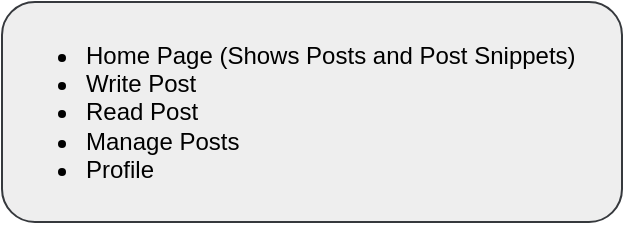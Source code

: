 <mxfile version="13.9.9" type="device" pages="6"><diagram id="cXacZyt97F1av-ia3TQ2" name="Page-4"><mxGraphModel dx="1422" dy="762" grid="1" gridSize="10" guides="1" tooltips="1" connect="1" arrows="1" fold="1" page="1" pageScale="1" pageWidth="850" pageHeight="1100" math="0" shadow="0"><root><mxCell id="vwh9yM85YWOoP2pl7DIN-0"/><mxCell id="vwh9yM85YWOoP2pl7DIN-1" parent="vwh9yM85YWOoP2pl7DIN-0"/><mxCell id="vwh9yM85YWOoP2pl7DIN-13" value="&lt;ul&gt;&lt;li&gt;Home Page (Shows Posts and Post Snippets)&lt;/li&gt;&lt;li&gt;Write Post&lt;/li&gt;&lt;li&gt;Read Post&lt;/li&gt;&lt;li&gt;Manage Posts&lt;/li&gt;&lt;li&gt;Profile&lt;/li&gt;&lt;/ul&gt;" style="text;strokeColor=#36393d;html=1;whiteSpace=wrap;verticalAlign=middle;overflow=hidden;rounded=1;fillColor=#eeeeee;" parent="vwh9yM85YWOoP2pl7DIN-1" vertex="1"><mxGeometry x="40" y="40" width="310" height="110" as="geometry"/></mxCell></root></mxGraphModel></diagram><diagram name="Home Page" id="03018318-947c-dd8e-b7a3-06fadd420f32"><mxGraphModel dx="1422" dy="762" grid="1" gridSize="10" guides="1" tooltips="1" connect="1" arrows="1" fold="1" page="1" pageScale="1" pageWidth="1100" pageHeight="850" background="#ffffff" math="0" shadow="0"><root><mxCell id="0"/><mxCell id="1" parent="0"/><mxCell id="xMjDgKAuKBshtlpAeXWh-20" value="" style="rounded=0;whiteSpace=wrap;html=1;fillColor=#ffcccc;strokeColor=#36393d;" parent="1" vertex="1"><mxGeometry y="240" width="840" height="850" as="geometry"/></mxCell><mxCell id="xMjDgKAuKBshtlpAeXWh-21" value="" style="rounded=0;whiteSpace=wrap;html=1;fillColor=none;strokeColor=#999999;" parent="1" vertex="1"><mxGeometry y="1090" width="1100" height="140" as="geometry"/></mxCell><mxCell id="xMjDgKAuKBshtlpAeXWh-23" value="" style="rounded=0;whiteSpace=wrap;html=1;fillColor=none;strokeColor=#999999;" parent="1" vertex="1"><mxGeometry x="840" y="240" width="260" height="850" as="geometry"/></mxCell><mxCell id="xMjDgKAuKBshtlpAeXWh-40" value="" style="html=1;shadow=0;dashed=0;shape=mxgraph.bootstrap.rrect;rSize=5;strokeColor=#DFDFDF;html=1;whiteSpace=wrap;fillColor=#FFFFFF;fontColor=#000000;" parent="1" vertex="1"><mxGeometry x="850" y="250" width="240" height="180" as="geometry"/></mxCell><mxCell id="xMjDgKAuKBshtlpAeXWh-41" value="&lt;b&gt;Popular Posts&lt;/b&gt;" style="html=1;shadow=0;dashed=0;shape=mxgraph.bootstrap.topButton;strokeColor=inherit;fillColor=#F7F7F7;rSize=5;perimeter=none;whiteSpace=wrap;resizeWidth=1;align=left;spacing=10;" parent="xMjDgKAuKBshtlpAeXWh-40" vertex="1"><mxGeometry width="240" height="30" relative="1" as="geometry"/></mxCell><mxCell id="xMjDgKAuKBshtlpAeXWh-42" value="Cras justo odio" style="strokeColor=inherit;fillColor=inherit;gradientColor=inherit;fontColor=inherit;html=1;shadow=0;dashed=0;perimeter=none;whiteSpace=wrap;resizeWidth=1;align=left;spacing=10;" parent="xMjDgKAuKBshtlpAeXWh-40" vertex="1"><mxGeometry width="240" height="30" relative="1" as="geometry"><mxPoint y="30" as="offset"/></mxGeometry></mxCell><mxCell id="xMjDgKAuKBshtlpAeXWh-43" value="Dapibus ac facilisis in" style="strokeColor=inherit;fillColor=inherit;gradientColor=inherit;fontColor=inherit;html=1;shadow=0;dashed=0;perimeter=none;whiteSpace=wrap;resizeWidth=1;align=left;spacing=10;" parent="xMjDgKAuKBshtlpAeXWh-40" vertex="1"><mxGeometry width="240" height="30" relative="1" as="geometry"><mxPoint y="60" as="offset"/></mxGeometry></mxCell><mxCell id="xMjDgKAuKBshtlpAeXWh-44" value="Vestibulum at eros" style="strokeColor=inherit;fillColor=inherit;gradientColor=inherit;fontColor=inherit;html=1;shadow=0;dashed=0;shape=mxgraph.bootstrap.bottomButton;rSize=5;perimeter=none;whiteSpace=wrap;resizeWidth=1;resizeHeight=0;align=left;spacing=10;" parent="xMjDgKAuKBshtlpAeXWh-40" vertex="1"><mxGeometry y="1" width="240" height="30" relative="1" as="geometry"><mxPoint y="-30" as="offset"/></mxGeometry></mxCell><mxCell id="xMjDgKAuKBshtlpAeXWh-48" value="Dapibus ac facilisis in" style="strokeColor=inherit;fillColor=inherit;gradientColor=inherit;fontColor=inherit;html=1;shadow=0;dashed=0;perimeter=none;whiteSpace=wrap;resizeWidth=1;align=left;spacing=10;" parent="xMjDgKAuKBshtlpAeXWh-40" vertex="1"><mxGeometry width="240" height="30" relative="1" as="geometry"><mxPoint y="90" as="offset"/></mxGeometry></mxCell><mxCell id="xMjDgKAuKBshtlpAeXWh-54" value="Dapibus ac facilisis in" style="strokeColor=inherit;fillColor=inherit;gradientColor=inherit;fontColor=inherit;html=1;shadow=0;dashed=0;perimeter=none;whiteSpace=wrap;resizeWidth=1;align=left;spacing=10;" parent="xMjDgKAuKBshtlpAeXWh-40" vertex="1"><mxGeometry y="120" width="240" height="30" as="geometry"/></mxCell><mxCell id="xMjDgKAuKBshtlpAeXWh-55" value="" style="html=1;shadow=0;dashed=0;shape=mxgraph.bootstrap.rrect;rSize=5;strokeColor=#DFDFDF;html=1;whiteSpace=wrap;fillColor=#FFFFFF;fontColor=#000000;" parent="1" vertex="1"><mxGeometry x="850" y="440" width="240" height="180" as="geometry"/></mxCell><mxCell id="xMjDgKAuKBshtlpAeXWh-56" value="&lt;b&gt;Recent Posts&lt;/b&gt;" style="html=1;shadow=0;dashed=0;shape=mxgraph.bootstrap.topButton;strokeColor=inherit;fillColor=#F7F7F7;rSize=5;perimeter=none;whiteSpace=wrap;resizeWidth=1;align=left;spacing=10;" parent="xMjDgKAuKBshtlpAeXWh-55" vertex="1"><mxGeometry width="240" height="30" relative="1" as="geometry"/></mxCell><mxCell id="xMjDgKAuKBshtlpAeXWh-57" value="Cras justo odio" style="strokeColor=inherit;fillColor=inherit;gradientColor=inherit;fontColor=inherit;html=1;shadow=0;dashed=0;perimeter=none;whiteSpace=wrap;resizeWidth=1;align=left;spacing=10;" parent="xMjDgKAuKBshtlpAeXWh-55" vertex="1"><mxGeometry width="240" height="30" relative="1" as="geometry"><mxPoint y="30" as="offset"/></mxGeometry></mxCell><mxCell id="xMjDgKAuKBshtlpAeXWh-58" value="Dapibus ac facilisis in" style="strokeColor=inherit;fillColor=inherit;gradientColor=inherit;fontColor=inherit;html=1;shadow=0;dashed=0;perimeter=none;whiteSpace=wrap;resizeWidth=1;align=left;spacing=10;" parent="xMjDgKAuKBshtlpAeXWh-55" vertex="1"><mxGeometry width="240" height="30" relative="1" as="geometry"><mxPoint y="60" as="offset"/></mxGeometry></mxCell><mxCell id="xMjDgKAuKBshtlpAeXWh-59" value="Vestibulum at eros" style="strokeColor=inherit;fillColor=inherit;gradientColor=inherit;fontColor=inherit;html=1;shadow=0;dashed=0;shape=mxgraph.bootstrap.bottomButton;rSize=5;perimeter=none;whiteSpace=wrap;resizeWidth=1;resizeHeight=0;align=left;spacing=10;" parent="xMjDgKAuKBshtlpAeXWh-55" vertex="1"><mxGeometry y="1" width="240" height="30" relative="1" as="geometry"><mxPoint y="-30" as="offset"/></mxGeometry></mxCell><mxCell id="xMjDgKAuKBshtlpAeXWh-60" value="Dapibus ac facilisis in" style="strokeColor=inherit;fillColor=inherit;gradientColor=inherit;fontColor=inherit;html=1;shadow=0;dashed=0;perimeter=none;whiteSpace=wrap;resizeWidth=1;align=left;spacing=10;" parent="xMjDgKAuKBshtlpAeXWh-55" vertex="1"><mxGeometry width="240" height="30" relative="1" as="geometry"><mxPoint y="90" as="offset"/></mxGeometry></mxCell><mxCell id="xMjDgKAuKBshtlpAeXWh-61" value="Dapibus ac facilisis in" style="strokeColor=inherit;fillColor=inherit;gradientColor=inherit;fontColor=inherit;html=1;shadow=0;dashed=0;perimeter=none;whiteSpace=wrap;resizeWidth=1;align=left;spacing=10;" parent="xMjDgKAuKBshtlpAeXWh-55" vertex="1"><mxGeometry y="120" width="240" height="30" as="geometry"/></mxCell><mxCell id="xMjDgKAuKBshtlpAeXWh-66" value="" style="html=1;shadow=0;dashed=0;shape=mxgraph.bootstrap.rrect;rSize=5;strokeColor=#DFDFDF;html=1;whiteSpace=wrap;fillColor=#FFFFFF;fontColor=#000000;" parent="1" vertex="1"><mxGeometry width="1100" height="240" as="geometry"/></mxCell><mxCell id="xMjDgKAuKBshtlpAeXWh-71" value="&lt;b&gt;&lt;font style=&quot;font-size: 20px&quot;&gt;Special title treatment&lt;/font&gt;&lt;/b&gt;&lt;br style=&quot;font-size: 14px&quot;&gt;&lt;br style=&quot;font-size: 14px&quot;&gt;With supporting text below as a natural lead-in to additional content." style="perimeter=none;html=1;whiteSpace=wrap;fillColor=none;strokeColor=none;resizeWidth=1;verticalAlign=top;align=left;spacing=20;spacingTop=-10;fontSize=14;fontColor=#212529" parent="xMjDgKAuKBshtlpAeXWh-66" vertex="1"><mxGeometry width="1100" height="120" relative="1" as="geometry"><mxPoint y="60" as="offset"/></mxGeometry></mxCell><mxCell id="xMjDgKAuKBshtlpAeXWh-72" value="Go somewhere" style="html=1;shadow=0;dashed=0;shape=mxgraph.bootstrap.rrect;rSize=5;perimeter=none;whiteSpace=wrap;align=center;strokeColor=none;fontColor=#ffffff;resizeWidth=1;fontSize=14;fillColor=#67AB9F;" parent="xMjDgKAuKBshtlpAeXWh-66" vertex="1"><mxGeometry x="0.5" y="1" width="165" height="40" relative="1" as="geometry"><mxPoint x="-530" y="-60" as="offset"/></mxGeometry></mxCell><mxCell id="hB_PqjCDOi48c_cgBTH9-31" value="" style="html=1;shadow=0;dashed=0;strokeColor=none;fontSize=16;fontColor=#ffffff;align=left;spacing=15;fillColor=#67AB9F;" parent="xMjDgKAuKBshtlpAeXWh-66" vertex="1"><mxGeometry width="1100" height="55.385" as="geometry"/></mxCell><mxCell id="hB_PqjCDOi48c_cgBTH9-36" value="Search" style="html=1;shadow=0;dashed=0;shape=mxgraph.bootstrap.rrect;rSize=5;fontSize=14;fontColor=#ffffff;strokeColor=#ffffff;fillColor=none;" parent="hB_PqjCDOi48c_cgBTH9-31" vertex="1"><mxGeometry x="1" width="70" height="40" relative="1" as="geometry"><mxPoint x="-140" y="10" as="offset"/></mxGeometry></mxCell><mxCell id="hB_PqjCDOi48c_cgBTH9-37" value="Search" style="html=1;shadow=0;dashed=0;shape=mxgraph.bootstrap.rrect;rSize=5;fontSize=14;fontColor=#6C767D;strokeColor=#CED4DA;fillColor=#ffffff;align=left;spacing=10;" parent="hB_PqjCDOi48c_cgBTH9-31" vertex="1"><mxGeometry x="1" width="180" height="40" relative="1" as="geometry"><mxPoint x="-330" y="10" as="offset"/></mxGeometry></mxCell><mxCell id="xMjDgKAuKBshtlpAeXWh-88" value="" style="verticalLabelPosition=bottom;shadow=0;dashed=0;align=center;html=1;verticalAlign=top;strokeWidth=1;shape=mxgraph.mockup.containers.userMale;strokeColor=#666666;strokeColor2=#008cff;fillColor=none;fontSize=14;fontColor=#FFFFFF;perimeterSpacing=0;aspect=fixed;" parent="hB_PqjCDOi48c_cgBTH9-31" vertex="1"><mxGeometry x="1050" y="9.231" width="36.923" height="36.923" as="geometry"/></mxCell><mxCell id="xMjDgKAuKBshtlpAeXWh-84" value="Sports" style="html=1;shadow=0;dashed=0;shape=mxgraph.bootstrap.rrect;rSize=5;strokeWidth=1;whiteSpace=wrap;align=center;verticalAlign=middle;spacingLeft=0;fontStyle=0;fontSize=14;spacing=5;fontColor=#FFFFFF;fillColor=none;strokeColor=#FFFFFF;" parent="hB_PqjCDOi48c_cgBTH9-31" vertex="1"><mxGeometry x="90" y="14.505" width="60" height="26.374" as="geometry"/></mxCell><mxCell id="xMjDgKAuKBshtlpAeXWh-85" value="Technology" style="html=1;shadow=0;dashed=0;shape=mxgraph.bootstrap.rrect;rSize=5;strokeWidth=1;whiteSpace=wrap;align=center;verticalAlign=middle;spacingLeft=0;fontStyle=0;fontSize=14;spacing=5;fontColor=#FFFFFF;fillColor=none;strokeColor=#FFFFFF;" parent="hB_PqjCDOi48c_cgBTH9-31" vertex="1"><mxGeometry x="160" y="14.505" width="90" height="26.374" as="geometry"/></mxCell><mxCell id="xMjDgKAuKBshtlpAeXWh-86" value="Business" style="html=1;shadow=0;dashed=0;shape=mxgraph.bootstrap.rrect;rSize=5;strokeWidth=1;whiteSpace=wrap;align=center;verticalAlign=middle;spacingLeft=0;fontStyle=0;fontSize=14;spacing=5;fontColor=#FFFFFF;fillColor=none;strokeColor=#FFFFFF;" parent="hB_PqjCDOi48c_cgBTH9-31" vertex="1"><mxGeometry x="260" y="14.505" width="90" height="26.374" as="geometry"/></mxCell><mxCell id="xMjDgKAuKBshtlpAeXWh-87" value="Social" style="html=1;shadow=0;dashed=0;shape=mxgraph.bootstrap.rrect;rSize=5;strokeWidth=1;whiteSpace=wrap;align=center;verticalAlign=middle;spacingLeft=0;fontStyle=0;fontSize=14;spacing=5;fontColor=#FFFFFF;fillColor=none;strokeColor=#FFFFFF;" parent="hB_PqjCDOi48c_cgBTH9-31" vertex="1"><mxGeometry x="360" y="14.505" width="60" height="26.374" as="geometry"/></mxCell><mxCell id="hB_PqjCDOi48c_cgBTH9-39" value="Home" style="html=1;shadow=0;dashed=0;shape=mxgraph.bootstrap.rrect;rSize=5;strokeWidth=1;whiteSpace=wrap;align=center;verticalAlign=middle;spacingLeft=0;fontStyle=0;fontSize=14;spacing=5;fontColor=#FFFFFF;fillColor=none;strokeColor=#FFFFFF;" parent="hB_PqjCDOi48c_cgBTH9-31" vertex="1"><mxGeometry x="20" y="14.505" width="60" height="26.374" as="geometry"/></mxCell><mxCell id="hB_PqjCDOi48c_cgBTH9-40" value="Home" style="html=1;shadow=0;dashed=0;shape=mxgraph.bootstrap.rrect;rSize=5;strokeWidth=1;whiteSpace=wrap;align=center;verticalAlign=middle;spacingLeft=0;fontStyle=0;fontSize=14;spacing=5;fontColor=#FFFFFF;fillColor=none;strokeColor=#FFFFFF;" parent="hB_PqjCDOi48c_cgBTH9-31" vertex="1"><mxGeometry x="20" y="14.505" width="60" height="26.374" as="geometry"/></mxCell><mxCell id="hB_PqjCDOi48c_cgBTH9-41" value="Sports" style="html=1;shadow=0;dashed=0;shape=mxgraph.bootstrap.rrect;rSize=5;strokeWidth=1;whiteSpace=wrap;align=center;verticalAlign=middle;spacingLeft=0;fontStyle=0;fontSize=14;spacing=5;fontColor=#FFFFFF;fillColor=none;strokeColor=#FFFFFF;" parent="hB_PqjCDOi48c_cgBTH9-31" vertex="1"><mxGeometry x="90" y="14.505" width="60" height="26.374" as="geometry"/></mxCell><mxCell id="hB_PqjCDOi48c_cgBTH9-42" value="Technology" style="html=1;shadow=0;dashed=0;shape=mxgraph.bootstrap.rrect;rSize=5;strokeWidth=1;whiteSpace=wrap;align=center;verticalAlign=middle;spacingLeft=0;fontStyle=0;fontSize=14;spacing=5;fontColor=#FFFFFF;fillColor=none;strokeColor=#FFFFFF;" parent="hB_PqjCDOi48c_cgBTH9-31" vertex="1"><mxGeometry x="160" y="14.505" width="90" height="26.374" as="geometry"/></mxCell><mxCell id="hB_PqjCDOi48c_cgBTH9-43" value="Business" style="html=1;shadow=0;dashed=0;shape=mxgraph.bootstrap.rrect;rSize=5;strokeWidth=1;whiteSpace=wrap;align=center;verticalAlign=middle;spacingLeft=0;fontStyle=0;fontSize=14;spacing=5;fontColor=#FFFFFF;fillColor=none;strokeColor=#FFFFFF;" parent="hB_PqjCDOi48c_cgBTH9-31" vertex="1"><mxGeometry x="260" y="14.505" width="90" height="26.374" as="geometry"/></mxCell><mxCell id="hB_PqjCDOi48c_cgBTH9-44" value="Social" style="html=1;shadow=0;dashed=0;shape=mxgraph.bootstrap.rrect;rSize=5;strokeWidth=1;whiteSpace=wrap;align=center;verticalAlign=middle;spacingLeft=0;fontStyle=0;fontSize=14;spacing=5;fontColor=#FFFFFF;fillColor=none;strokeColor=#FFFFFF;" parent="hB_PqjCDOi48c_cgBTH9-31" vertex="1"><mxGeometry x="360" y="14.505" width="60" height="26.374" as="geometry"/></mxCell><mxCell id="hB_PqjCDOi48c_cgBTH9-45" value="Search" style="html=1;shadow=0;dashed=0;shape=mxgraph.bootstrap.rrect;rSize=5;fontSize=14;fontColor=#6C767D;strokeColor=#CED4DA;fillColor=#ffffff;align=left;spacing=10;" parent="hB_PqjCDOi48c_cgBTH9-31" vertex="1"><mxGeometry x="1" width="180" height="40" relative="1" as="geometry"><mxPoint x="-330" y="10" as="offset"/></mxGeometry></mxCell><mxCell id="hB_PqjCDOi48c_cgBTH9-46" value="Search" style="html=1;shadow=0;dashed=0;shape=mxgraph.bootstrap.rrect;rSize=5;fontSize=14;fontColor=#ffffff;strokeColor=#ffffff;fillColor=none;" parent="hB_PqjCDOi48c_cgBTH9-31" vertex="1"><mxGeometry x="1" width="70" height="40" relative="1" as="geometry"><mxPoint x="-140" y="10" as="offset"/></mxGeometry></mxCell><mxCell id="hB_PqjCDOi48c_cgBTH9-47" value="" style="verticalLabelPosition=bottom;shadow=0;dashed=0;align=center;html=1;verticalAlign=top;strokeWidth=1;shape=mxgraph.mockup.containers.userMale;strokeColor=#666666;strokeColor2=#008cff;fillColor=none;fontSize=14;fontColor=#FFFFFF;perimeterSpacing=0;aspect=fixed;" parent="hB_PqjCDOi48c_cgBTH9-31" vertex="1"><mxGeometry x="1050" y="9.231" width="36.923" height="36.923" as="geometry"/></mxCell><mxCell id="hB_PqjCDOi48c_cgBTH9-57" value="" style="html=1;shadow=0;dashed=0;shape=mxgraph.bootstrap.rrect;rSize=5;strokeColor=#DFDFDF;html=1;whiteSpace=wrap;fillColor=#FFFFFF;fontColor=#000000;rounded=1;" parent="xMjDgKAuKBshtlpAeXWh-66" vertex="1"><mxGeometry x="980" y="55.385" width="110" height="147.692" as="geometry"/></mxCell><mxCell id="hB_PqjCDOi48c_cgBTH9-58" value="Profile" style="strokeColor=inherit;fillColor=inherit;gradientColor=inherit;fontColor=inherit;html=1;shadow=0;dashed=0;shape=mxgraph.bootstrap.topButton;rSize=5;perimeter=none;whiteSpace=wrap;resizeWidth=1;align=left;spacing=10;verticalAlign=top;" parent="hB_PqjCDOi48c_cgBTH9-57" vertex="1"><mxGeometry width="110" height="40" relative="1" as="geometry"/></mxCell><mxCell id="hB_PqjCDOi48c_cgBTH9-60" value="Messages" style="strokeColor=inherit;fillColor=inherit;gradientColor=inherit;fontColor=inherit;html=1;shadow=0;dashed=0;perimeter=none;whiteSpace=wrap;resizeWidth=1;align=left;spacing=10;" parent="hB_PqjCDOi48c_cgBTH9-57" vertex="1"><mxGeometry width="110" height="40" relative="1" as="geometry"><mxPoint y="40" as="offset"/></mxGeometry></mxCell><mxCell id="hB_PqjCDOi48c_cgBTH9-61" value="2" style="strokeColor=inherit;fillColor=inherit;gradientColor=inherit;fontColor=inherit;html=1;shadow=0;dashed=0;shape=mxgraph.bootstrap.rrect;rSize=8;fillColor=#0085FC;strokeColor=none;fontColor=#ffffff;whiteSpace=wrap;" parent="hB_PqjCDOi48c_cgBTH9-60" vertex="1"><mxGeometry x="1" y="0.5" width="20" height="16" relative="1" as="geometry"><mxPoint x="-38" y="-8" as="offset"/></mxGeometry></mxCell><mxCell id="hB_PqjCDOi48c_cgBTH9-62" value="Logout" style="strokeColor=inherit;fillColor=inherit;gradientColor=inherit;fontColor=inherit;html=1;shadow=0;dashed=0;shape=mxgraph.bootstrap.bottomButton;rSize=5;perimeter=none;whiteSpace=wrap;resizeWidth=1;resizeHeight=0;align=left;spacing=10;" parent="hB_PqjCDOi48c_cgBTH9-57" vertex="1"><mxGeometry y="1" width="110" height="40" relative="1" as="geometry"><mxPoint y="-31" as="offset"/></mxGeometry></mxCell><mxCell id="hB_PqjCDOi48c_cgBTH9-72" value="Settings" style="strokeColor=inherit;fillColor=inherit;gradientColor=inherit;fontColor=inherit;html=1;shadow=0;dashed=0;perimeter=none;whiteSpace=wrap;resizeWidth=1;align=left;spacing=10;" parent="hB_PqjCDOi48c_cgBTH9-57" vertex="1"><mxGeometry y="79.616" width="110" height="36.923" as="geometry"/></mxCell><mxCell id="hB_PqjCDOi48c_cgBTH9-4" value="" style="group" parent="1" vertex="1" connectable="0"><mxGeometry x="10" y="250" width="820" height="150" as="geometry"/></mxCell><mxCell id="hB_PqjCDOi48c_cgBTH9-1" value="&lt;b&gt;&lt;font style=&quot;font-size: 20px&quot;&gt;Card title&lt;/font&gt;&lt;/b&gt;&lt;br&gt;&lt;br&gt;This is a wider card with supporting text below as a natural lead-in to additional content. This content is a little bit longer.&lt;br&gt;&lt;br&gt;&lt;font style=&quot;font-size: 12px&quot; color=&quot;#999999&quot;&gt;Last udated 3 mind ago&lt;/font&gt;" style="html=1;shadow=0;dashed=0;shape=mxgraph.bootstrap.rrect;rSize=5;strokeColor=#DFDFDF;html=1;whiteSpace=wrap;fillColor=#ffffff;fontColor=#000000;verticalAlign=top;align=left;spacing=20;fontSize=14;spacingLeft=170;container=0;" parent="hB_PqjCDOi48c_cgBTH9-4" vertex="1"><mxGeometry width="820" height="150" as="geometry"/></mxCell><mxCell id="hB_PqjCDOi48c_cgBTH9-2" value="Image" style="html=1;shadow=0;dashed=0;shape=mxgraph.bootstrap.leftButton;rSize=5;perimeter=none;whiteSpace=wrap;fillColor=#868E96;strokeColor=#DFDFDF;fontColor=#DEE2E6;resizeWidth=1;fontSize=18;" parent="hB_PqjCDOi48c_cgBTH9-4" vertex="1"><mxGeometry width="170" height="150" as="geometry"/></mxCell><mxCell id="hB_PqjCDOi48c_cgBTH9-5" value="" style="group" parent="1" vertex="1" connectable="0"><mxGeometry x="10" y="410" width="820" height="150" as="geometry"/></mxCell><mxCell id="hB_PqjCDOi48c_cgBTH9-6" value="&lt;b&gt;&lt;font style=&quot;font-size: 20px&quot;&gt;Card title&lt;/font&gt;&lt;/b&gt;&lt;br&gt;&lt;br&gt;This is a wider card with supporting text below as a natural lead-in to additional content. This content is a little bit longer.&lt;br&gt;&lt;br&gt;&lt;font style=&quot;font-size: 12px&quot; color=&quot;#999999&quot;&gt;Last udated 3 mind ago&lt;/font&gt;" style="html=1;shadow=0;dashed=0;shape=mxgraph.bootstrap.rrect;rSize=5;strokeColor=#DFDFDF;html=1;whiteSpace=wrap;fillColor=#ffffff;fontColor=#000000;verticalAlign=top;align=left;spacing=20;fontSize=14;spacingLeft=170;container=0;" parent="hB_PqjCDOi48c_cgBTH9-5" vertex="1"><mxGeometry width="820" height="150" as="geometry"/></mxCell><mxCell id="hB_PqjCDOi48c_cgBTH9-7" value="Image" style="html=1;shadow=0;dashed=0;shape=mxgraph.bootstrap.leftButton;rSize=5;perimeter=none;whiteSpace=wrap;fillColor=#868E96;strokeColor=#DFDFDF;fontColor=#DEE2E6;resizeWidth=1;fontSize=18;" parent="hB_PqjCDOi48c_cgBTH9-5" vertex="1"><mxGeometry width="170" height="150" as="geometry"/></mxCell><mxCell id="hB_PqjCDOi48c_cgBTH9-8" value="" style="group" parent="1" vertex="1" connectable="0"><mxGeometry x="10" y="570" width="820" height="150" as="geometry"/></mxCell><mxCell id="hB_PqjCDOi48c_cgBTH9-9" value="&lt;b&gt;&lt;font style=&quot;font-size: 20px&quot;&gt;Card title&lt;/font&gt;&lt;/b&gt;&lt;br&gt;&lt;br&gt;This is a wider card with supporting text below as a natural lead-in to additional content. This content is a little bit longer.&lt;br&gt;&lt;br&gt;&lt;font style=&quot;font-size: 12px&quot; color=&quot;#999999&quot;&gt;Last udated 3 mind ago&lt;/font&gt;" style="html=1;shadow=0;dashed=0;shape=mxgraph.bootstrap.rrect;rSize=5;strokeColor=#DFDFDF;html=1;whiteSpace=wrap;fillColor=#ffffff;fontColor=#000000;verticalAlign=top;align=left;spacing=20;fontSize=14;spacingLeft=170;container=0;" parent="hB_PqjCDOi48c_cgBTH9-8" vertex="1"><mxGeometry width="820" height="150" as="geometry"/></mxCell><mxCell id="hB_PqjCDOi48c_cgBTH9-10" value="Image" style="html=1;shadow=0;dashed=0;shape=mxgraph.bootstrap.leftButton;rSize=5;perimeter=none;whiteSpace=wrap;fillColor=#868E96;strokeColor=#DFDFDF;fontColor=#DEE2E6;resizeWidth=1;fontSize=18;" parent="hB_PqjCDOi48c_cgBTH9-8" vertex="1"><mxGeometry width="170" height="150" as="geometry"/></mxCell><mxCell id="hB_PqjCDOi48c_cgBTH9-11" value="" style="group" parent="1" vertex="1" connectable="0"><mxGeometry x="10" y="730" width="820" height="150" as="geometry"/></mxCell><mxCell id="hB_PqjCDOi48c_cgBTH9-12" value="&lt;b&gt;&lt;font style=&quot;font-size: 20px&quot;&gt;Card title&lt;/font&gt;&lt;/b&gt;&lt;br&gt;&lt;br&gt;This is a wider card with supporting text below as a natural lead-in to additional content. This content is a little bit longer.&lt;br&gt;&lt;br&gt;&lt;font style=&quot;font-size: 12px&quot; color=&quot;#999999&quot;&gt;Last udated 3 mind ago&lt;/font&gt;" style="html=1;shadow=0;dashed=0;shape=mxgraph.bootstrap.rrect;rSize=5;strokeColor=#DFDFDF;html=1;whiteSpace=wrap;fillColor=#ffffff;fontColor=#000000;verticalAlign=top;align=left;spacing=20;fontSize=14;spacingLeft=170;container=0;" parent="hB_PqjCDOi48c_cgBTH9-11" vertex="1"><mxGeometry width="820" height="150" as="geometry"/></mxCell><mxCell id="hB_PqjCDOi48c_cgBTH9-13" value="Image" style="html=1;shadow=0;dashed=0;shape=mxgraph.bootstrap.leftButton;rSize=5;perimeter=none;whiteSpace=wrap;fillColor=#868E96;strokeColor=#DFDFDF;fontColor=#DEE2E6;resizeWidth=1;fontSize=18;" parent="hB_PqjCDOi48c_cgBTH9-11" vertex="1"><mxGeometry width="170" height="150" as="geometry"/></mxCell><mxCell id="hB_PqjCDOi48c_cgBTH9-14" value="" style="group" parent="1" vertex="1" connectable="0"><mxGeometry x="10" y="890" width="820" height="150" as="geometry"/></mxCell><mxCell id="hB_PqjCDOi48c_cgBTH9-15" value="&lt;b&gt;&lt;font style=&quot;font-size: 20px&quot;&gt;Card title&lt;/font&gt;&lt;/b&gt;&lt;br&gt;&lt;br&gt;This is a wider card with supporting text below as a natural lead-in to additional content. This content is a little bit longer.&lt;br&gt;&lt;br&gt;&lt;font style=&quot;font-size: 12px&quot; color=&quot;#999999&quot;&gt;Last udated 3 mind ago&lt;/font&gt;" style="html=1;shadow=0;dashed=0;shape=mxgraph.bootstrap.rrect;rSize=5;strokeColor=#DFDFDF;html=1;whiteSpace=wrap;fillColor=#ffffff;fontColor=#000000;verticalAlign=top;align=left;spacing=20;fontSize=14;spacingLeft=170;container=0;" parent="hB_PqjCDOi48c_cgBTH9-14" vertex="1"><mxGeometry width="820" height="150" as="geometry"/></mxCell><mxCell id="hB_PqjCDOi48c_cgBTH9-16" value="Image" style="html=1;shadow=0;dashed=0;shape=mxgraph.bootstrap.leftButton;rSize=5;perimeter=none;whiteSpace=wrap;fillColor=#868E96;strokeColor=#DFDFDF;fontColor=#DEE2E6;resizeWidth=1;fontSize=18;" parent="hB_PqjCDOi48c_cgBTH9-14" vertex="1"><mxGeometry width="170" height="150" as="geometry"/></mxCell><mxCell id="hB_PqjCDOi48c_cgBTH9-17" value="" style="html=1;shadow=0;dashed=0;shape=mxgraph.bootstrap.rrect;rSize=5;strokeColor=#36393d;html=1;whiteSpace=wrap;fontSize=14;fontColor=#FFFFFF;fillColor=#67AB9F;" parent="1" vertex="1"><mxGeometry x="330" y="1050" width="220" height="30" as="geometry"/></mxCell><mxCell id="hB_PqjCDOi48c_cgBTH9-18" value="Previous" style="strokeColor=inherit;fillColor=inherit;gradientColor=inherit;fontColor=inherit;html=1;shadow=0;dashed=0;shape=mxgraph.bootstrap.leftButton;rSize=5;perimeter=none;whiteSpace=wrap;resizeHeight=1;fontSize=14;" parent="hB_PqjCDOi48c_cgBTH9-17" vertex="1"><mxGeometry width="70" height="30" relative="1" as="geometry"/></mxCell><mxCell id="hB_PqjCDOi48c_cgBTH9-19" value="1" style="strokeColor=inherit;fillColor=inherit;gradientColor=inherit;fontColor=inherit;html=1;shadow=0;dashed=0;perimeter=none;whiteSpace=wrap;resizeHeight=1;fontSize=14;" parent="hB_PqjCDOi48c_cgBTH9-17" vertex="1"><mxGeometry width="30" height="30" relative="1" as="geometry"><mxPoint x="70" as="offset"/></mxGeometry></mxCell><mxCell id="hB_PqjCDOi48c_cgBTH9-20" value="2" style="strokeColor=inherit;fillColor=inherit;gradientColor=inherit;fontColor=inherit;html=1;shadow=0;dashed=0;perimeter=none;whiteSpace=wrap;resizeHeight=1;fontSize=14;" parent="hB_PqjCDOi48c_cgBTH9-17" vertex="1"><mxGeometry width="30" height="30" relative="1" as="geometry"><mxPoint x="100" as="offset"/></mxGeometry></mxCell><mxCell id="hB_PqjCDOi48c_cgBTH9-21" value="3" style="strokeColor=inherit;fillColor=inherit;gradientColor=inherit;fontColor=inherit;html=1;shadow=0;dashed=0;perimeter=none;whiteSpace=wrap;resizeHeight=1;fontSize=14;" parent="hB_PqjCDOi48c_cgBTH9-17" vertex="1"><mxGeometry width="30" height="30" relative="1" as="geometry"><mxPoint x="130" as="offset"/></mxGeometry></mxCell><mxCell id="hB_PqjCDOi48c_cgBTH9-22" value="Next" style="strokeColor=inherit;fillColor=inherit;gradientColor=inherit;fontColor=inherit;html=1;shadow=0;dashed=0;shape=mxgraph.bootstrap.rightButton;rSize=5;perimeter=none;whiteSpace=wrap;resizeHeight=1;fontSize=14;" parent="hB_PqjCDOi48c_cgBTH9-17" vertex="1"><mxGeometry x="1" width="60" height="30" relative="1" as="geometry"><mxPoint x="-60" as="offset"/></mxGeometry></mxCell><mxCell id="hB_PqjCDOi48c_cgBTH9-74" value="" style="html=1;shadow=0;dashed=0;shape=mxgraph.bootstrap.rrect;rSize=5;strokeColor=#DFDFDF;html=1;whiteSpace=wrap;fillColor=#FFFFFF;fontColor=#000000;rounded=1;" parent="1" vertex="1"><mxGeometry x="10" y="1100" width="200" height="120" as="geometry"/></mxCell><mxCell id="hB_PqjCDOi48c_cgBTH9-75" value="Featured" style="html=1;shadow=0;dashed=0;shape=mxgraph.bootstrap.topButton;strokeColor=inherit;fillColor=#F7F7F7;rSize=5;perimeter=none;whiteSpace=wrap;resizeWidth=1;align=left;spacing=10;" parent="hB_PqjCDOi48c_cgBTH9-74" vertex="1"><mxGeometry width="200" height="30" relative="1" as="geometry"/></mxCell><mxCell id="hB_PqjCDOi48c_cgBTH9-76" value="Cras justo odio" style="strokeColor=inherit;fillColor=inherit;gradientColor=inherit;fontColor=inherit;html=1;shadow=0;dashed=0;perimeter=none;whiteSpace=wrap;resizeWidth=1;align=left;spacing=10;" parent="hB_PqjCDOi48c_cgBTH9-74" vertex="1"><mxGeometry width="200" height="30" relative="1" as="geometry"><mxPoint y="30" as="offset"/></mxGeometry></mxCell><mxCell id="hB_PqjCDOi48c_cgBTH9-77" value="Dapibus ac facilisis in" style="strokeColor=inherit;fillColor=inherit;gradientColor=inherit;fontColor=inherit;html=1;shadow=0;dashed=0;perimeter=none;whiteSpace=wrap;resizeWidth=1;align=left;spacing=10;" parent="hB_PqjCDOi48c_cgBTH9-74" vertex="1"><mxGeometry width="200" height="30" relative="1" as="geometry"><mxPoint y="60" as="offset"/></mxGeometry></mxCell><mxCell id="hB_PqjCDOi48c_cgBTH9-78" value="Vestibulum at eros" style="strokeColor=inherit;fillColor=inherit;gradientColor=inherit;fontColor=inherit;html=1;shadow=0;dashed=0;shape=mxgraph.bootstrap.bottomButton;rSize=5;perimeter=none;whiteSpace=wrap;resizeWidth=1;resizeHeight=0;align=left;spacing=10;" parent="hB_PqjCDOi48c_cgBTH9-74" vertex="1"><mxGeometry y="1" width="200" height="30" relative="1" as="geometry"><mxPoint y="-30" as="offset"/></mxGeometry></mxCell><mxCell id="hB_PqjCDOi48c_cgBTH9-79" value="" style="html=1;shadow=0;dashed=0;shape=mxgraph.bootstrap.rrect;rSize=5;strokeColor=#DFDFDF;html=1;whiteSpace=wrap;fillColor=#FFFFFF;fontColor=#000000;rounded=1;" parent="1" vertex="1"><mxGeometry x="230" y="1100" width="200" height="120" as="geometry"/></mxCell><mxCell id="hB_PqjCDOi48c_cgBTH9-80" value="Featured" style="html=1;shadow=0;dashed=0;shape=mxgraph.bootstrap.topButton;strokeColor=inherit;fillColor=#F7F7F7;rSize=5;perimeter=none;whiteSpace=wrap;resizeWidth=1;align=left;spacing=10;" parent="hB_PqjCDOi48c_cgBTH9-79" vertex="1"><mxGeometry width="200" height="30" relative="1" as="geometry"/></mxCell><mxCell id="hB_PqjCDOi48c_cgBTH9-81" value="Cras justo odio" style="strokeColor=inherit;fillColor=inherit;gradientColor=inherit;fontColor=inherit;html=1;shadow=0;dashed=0;perimeter=none;whiteSpace=wrap;resizeWidth=1;align=left;spacing=10;" parent="hB_PqjCDOi48c_cgBTH9-79" vertex="1"><mxGeometry width="200" height="30" relative="1" as="geometry"><mxPoint y="30" as="offset"/></mxGeometry></mxCell><mxCell id="hB_PqjCDOi48c_cgBTH9-82" value="Dapibus ac facilisis in" style="strokeColor=inherit;fillColor=inherit;gradientColor=inherit;fontColor=inherit;html=1;shadow=0;dashed=0;perimeter=none;whiteSpace=wrap;resizeWidth=1;align=left;spacing=10;" parent="hB_PqjCDOi48c_cgBTH9-79" vertex="1"><mxGeometry width="200" height="30" relative="1" as="geometry"><mxPoint y="60" as="offset"/></mxGeometry></mxCell><mxCell id="hB_PqjCDOi48c_cgBTH9-83" value="Vestibulum at eros" style="strokeColor=inherit;fillColor=inherit;gradientColor=inherit;fontColor=inherit;html=1;shadow=0;dashed=0;shape=mxgraph.bootstrap.bottomButton;rSize=5;perimeter=none;whiteSpace=wrap;resizeWidth=1;resizeHeight=0;align=left;spacing=10;" parent="hB_PqjCDOi48c_cgBTH9-79" vertex="1"><mxGeometry y="1" width="200" height="30" relative="1" as="geometry"><mxPoint y="-30" as="offset"/></mxGeometry></mxCell><mxCell id="HImdfqYvRznkPc76d4F8-1" value="" style="html=1;shadow=0;dashed=0;shape=mxgraph.bootstrap.rrect;rSize=5;fillColor=#ffffff;strokeColor=#999999;rounded=1;fontColor=#000000;" parent="1" vertex="1"><mxGeometry x="850" y="632.5" width="240" height="345" as="geometry"/></mxCell><mxCell id="HImdfqYvRznkPc76d4F8-2" value="Email address" style="fillColor=none;strokeColor=none;align=left;spacing=20;fontSize=14;" parent="HImdfqYvRznkPc76d4F8-1" vertex="1"><mxGeometry width="220" height="40" relative="1" as="geometry"><mxPoint y="10" as="offset"/></mxGeometry></mxCell><mxCell id="HImdfqYvRznkPc76d4F8-3" value="email@example.com" style="html=1;shadow=0;dashed=0;shape=mxgraph.bootstrap.rrect;rSize=5;fillColor=none;strokeColor=#999999;align=left;spacing=15;fontSize=14;fontColor=#6C767D;" parent="HImdfqYvRznkPc76d4F8-1" vertex="1"><mxGeometry width="180" height="30" relative="1" as="geometry"><mxPoint x="20" y="50" as="offset"/></mxGeometry></mxCell><mxCell id="HImdfqYvRznkPc76d4F8-4" value="Password" style="fillColor=none;strokeColor=none;align=left;spacing=20;fontSize=14;" parent="HImdfqYvRznkPc76d4F8-1" vertex="1"><mxGeometry width="220" height="40" relative="1" as="geometry"><mxPoint y="90" as="offset"/></mxGeometry></mxCell><mxCell id="HImdfqYvRznkPc76d4F8-5" value="Password" style="html=1;shadow=0;dashed=0;shape=mxgraph.bootstrap.rrect;rSize=5;fillColor=none;strokeColor=#999999;align=left;spacing=15;fontSize=14;fontColor=#6C767D;" parent="HImdfqYvRznkPc76d4F8-1" vertex="1"><mxGeometry width="180" height="30" relative="1" as="geometry"><mxPoint x="20" y="130" as="offset"/></mxGeometry></mxCell><mxCell id="HImdfqYvRznkPc76d4F8-6" value="Remember me" style="html=1;shadow=0;dashed=0;shape=mxgraph.bootstrap.rrect;rSize=2;fillColor=#EDEDED;strokeColor=#999999;align=left;fontSize=14;fontColor=#000000;labelPosition=right;verticalLabelPosition=middle;verticalAlign=middle;spacingLeft=5;spacingTop=-2;gradientColor=#DEDEDE;" parent="HImdfqYvRznkPc76d4F8-1" vertex="1"><mxGeometry width="10" height="10" relative="1" as="geometry"><mxPoint x="20" y="180" as="offset"/></mxGeometry></mxCell><mxCell id="HImdfqYvRznkPc76d4F8-7" value="Sign in" style="html=1;shadow=0;dashed=0;shape=mxgraph.bootstrap.rrect;rSize=5;fillColor=#0085FC;strokeColor=none;align=center;fontSize=14;fontColor=#FFFFFF;" parent="HImdfqYvRznkPc76d4F8-1" vertex="1"><mxGeometry width="70" height="40" relative="1" as="geometry"><mxPoint x="20" y="210" as="offset"/></mxGeometry></mxCell><mxCell id="HImdfqYvRznkPc76d4F8-8" value="" style="shape=line;strokeColor=#999999;perimeter=none;resizeWidth=1;" parent="HImdfqYvRznkPc76d4F8-1" vertex="1"><mxGeometry width="240.0" height="10" relative="1" as="geometry"><mxPoint y="260" as="offset"/></mxGeometry></mxCell><mxCell id="HImdfqYvRznkPc76d4F8-9" value="New around here? Sign up&lt;br&gt;&lt;br&gt;Forgot password?" style="html=1;fillColor=none;strokeColor=none;align=left;spacing=20;fontSize=14;" parent="HImdfqYvRznkPc76d4F8-1" vertex="1"><mxGeometry width="220" height="60" relative="1" as="geometry"><mxPoint y="275" as="offset"/></mxGeometry></mxCell></root></mxGraphModel></diagram><diagram name="Write Post Page" id="Zn6YVSma90wzjdXiQwYT"><mxGraphModel dx="1422" dy="762" grid="1" gridSize="10" guides="1" tooltips="1" connect="1" arrows="1" fold="1" page="1" pageScale="1" pageWidth="1100" pageHeight="850" background="#ffffff" math="0" shadow="0"><root><mxCell id="i1DerMblsx2GDlgYu6RV-0"/><mxCell id="i1DerMblsx2GDlgYu6RV-1" parent="i1DerMblsx2GDlgYu6RV-0"/><mxCell id="i1DerMblsx2GDlgYu6RV-2" value="" style="rounded=0;whiteSpace=wrap;html=1;fillColor=none;strokeColor=#999999;" parent="i1DerMblsx2GDlgYu6RV-1" vertex="1"><mxGeometry y="240" width="840" height="850" as="geometry"/></mxCell><mxCell id="i1DerMblsx2GDlgYu6RV-3" value="" style="rounded=0;whiteSpace=wrap;html=1;fillColor=none;strokeColor=#999999;" parent="i1DerMblsx2GDlgYu6RV-1" vertex="1"><mxGeometry y="1090" width="1100" height="140" as="geometry"/></mxCell><mxCell id="i1DerMblsx2GDlgYu6RV-4" value="" style="rounded=0;whiteSpace=wrap;html=1;fillColor=none;strokeColor=#999999;" parent="i1DerMblsx2GDlgYu6RV-1" vertex="1"><mxGeometry x="840" y="240" width="260" height="850" as="geometry"/></mxCell><mxCell id="i1DerMblsx2GDlgYu6RV-5" value="" style="html=1;shadow=0;dashed=0;shape=mxgraph.bootstrap.rrect;rSize=5;strokeColor=#DFDFDF;html=1;whiteSpace=wrap;fillColor=#FFFFFF;fontColor=#000000;" parent="i1DerMblsx2GDlgYu6RV-1" vertex="1"><mxGeometry x="850" y="250" width="240" height="180" as="geometry"/></mxCell><mxCell id="i1DerMblsx2GDlgYu6RV-6" value="&lt;b&gt;Popular Posts&lt;/b&gt;" style="html=1;shadow=0;dashed=0;shape=mxgraph.bootstrap.topButton;strokeColor=inherit;fillColor=#F7F7F7;rSize=5;perimeter=none;whiteSpace=wrap;resizeWidth=1;align=left;spacing=10;" parent="i1DerMblsx2GDlgYu6RV-5" vertex="1"><mxGeometry width="240" height="30" relative="1" as="geometry"/></mxCell><mxCell id="i1DerMblsx2GDlgYu6RV-7" value="Cras justo odio" style="strokeColor=inherit;fillColor=inherit;gradientColor=inherit;fontColor=inherit;html=1;shadow=0;dashed=0;perimeter=none;whiteSpace=wrap;resizeWidth=1;align=left;spacing=10;" parent="i1DerMblsx2GDlgYu6RV-5" vertex="1"><mxGeometry width="240" height="30" relative="1" as="geometry"><mxPoint y="30" as="offset"/></mxGeometry></mxCell><mxCell id="i1DerMblsx2GDlgYu6RV-8" value="Dapibus ac facilisis in" style="strokeColor=inherit;fillColor=inherit;gradientColor=inherit;fontColor=inherit;html=1;shadow=0;dashed=0;perimeter=none;whiteSpace=wrap;resizeWidth=1;align=left;spacing=10;" parent="i1DerMblsx2GDlgYu6RV-5" vertex="1"><mxGeometry width="240" height="30" relative="1" as="geometry"><mxPoint y="60" as="offset"/></mxGeometry></mxCell><mxCell id="i1DerMblsx2GDlgYu6RV-9" value="Vestibulum at eros" style="strokeColor=inherit;fillColor=inherit;gradientColor=inherit;fontColor=inherit;html=1;shadow=0;dashed=0;shape=mxgraph.bootstrap.bottomButton;rSize=5;perimeter=none;whiteSpace=wrap;resizeWidth=1;resizeHeight=0;align=left;spacing=10;" parent="i1DerMblsx2GDlgYu6RV-5" vertex="1"><mxGeometry y="1" width="240" height="30" relative="1" as="geometry"><mxPoint y="-30" as="offset"/></mxGeometry></mxCell><mxCell id="i1DerMblsx2GDlgYu6RV-10" value="Dapibus ac facilisis in" style="strokeColor=inherit;fillColor=inherit;gradientColor=inherit;fontColor=inherit;html=1;shadow=0;dashed=0;perimeter=none;whiteSpace=wrap;resizeWidth=1;align=left;spacing=10;" parent="i1DerMblsx2GDlgYu6RV-5" vertex="1"><mxGeometry width="240" height="30" relative="1" as="geometry"><mxPoint y="90" as="offset"/></mxGeometry></mxCell><mxCell id="i1DerMblsx2GDlgYu6RV-11" value="Dapibus ac facilisis in" style="strokeColor=inherit;fillColor=inherit;gradientColor=inherit;fontColor=inherit;html=1;shadow=0;dashed=0;perimeter=none;whiteSpace=wrap;resizeWidth=1;align=left;spacing=10;" parent="i1DerMblsx2GDlgYu6RV-5" vertex="1"><mxGeometry y="120" width="240" height="30" as="geometry"/></mxCell><mxCell id="i1DerMblsx2GDlgYu6RV-12" value="" style="html=1;shadow=0;dashed=0;shape=mxgraph.bootstrap.rrect;rSize=5;strokeColor=#DFDFDF;html=1;whiteSpace=wrap;fillColor=#FFFFFF;fontColor=#000000;" parent="i1DerMblsx2GDlgYu6RV-1" vertex="1"><mxGeometry x="850" y="440" width="240" height="180" as="geometry"/></mxCell><mxCell id="i1DerMblsx2GDlgYu6RV-13" value="&lt;b&gt;Recent Posts&lt;/b&gt;" style="html=1;shadow=0;dashed=0;shape=mxgraph.bootstrap.topButton;strokeColor=inherit;fillColor=#F7F7F7;rSize=5;perimeter=none;whiteSpace=wrap;resizeWidth=1;align=left;spacing=10;" parent="i1DerMblsx2GDlgYu6RV-12" vertex="1"><mxGeometry width="240" height="30" relative="1" as="geometry"/></mxCell><mxCell id="i1DerMblsx2GDlgYu6RV-14" value="Cras justo odio" style="strokeColor=inherit;fillColor=inherit;gradientColor=inherit;fontColor=inherit;html=1;shadow=0;dashed=0;perimeter=none;whiteSpace=wrap;resizeWidth=1;align=left;spacing=10;" parent="i1DerMblsx2GDlgYu6RV-12" vertex="1"><mxGeometry width="240" height="30" relative="1" as="geometry"><mxPoint y="30" as="offset"/></mxGeometry></mxCell><mxCell id="i1DerMblsx2GDlgYu6RV-15" value="Dapibus ac facilisis in" style="strokeColor=inherit;fillColor=inherit;gradientColor=inherit;fontColor=inherit;html=1;shadow=0;dashed=0;perimeter=none;whiteSpace=wrap;resizeWidth=1;align=left;spacing=10;" parent="i1DerMblsx2GDlgYu6RV-12" vertex="1"><mxGeometry width="240" height="30" relative="1" as="geometry"><mxPoint y="60" as="offset"/></mxGeometry></mxCell><mxCell id="i1DerMblsx2GDlgYu6RV-16" value="Vestibulum at eros" style="strokeColor=inherit;fillColor=inherit;gradientColor=inherit;fontColor=inherit;html=1;shadow=0;dashed=0;shape=mxgraph.bootstrap.bottomButton;rSize=5;perimeter=none;whiteSpace=wrap;resizeWidth=1;resizeHeight=0;align=left;spacing=10;" parent="i1DerMblsx2GDlgYu6RV-12" vertex="1"><mxGeometry y="1" width="240" height="30" relative="1" as="geometry"><mxPoint y="-30" as="offset"/></mxGeometry></mxCell><mxCell id="i1DerMblsx2GDlgYu6RV-17" value="Dapibus ac facilisis in" style="strokeColor=inherit;fillColor=inherit;gradientColor=inherit;fontColor=inherit;html=1;shadow=0;dashed=0;perimeter=none;whiteSpace=wrap;resizeWidth=1;align=left;spacing=10;" parent="i1DerMblsx2GDlgYu6RV-12" vertex="1"><mxGeometry width="240" height="30" relative="1" as="geometry"><mxPoint y="90" as="offset"/></mxGeometry></mxCell><mxCell id="i1DerMblsx2GDlgYu6RV-18" value="Dapibus ac facilisis in" style="strokeColor=inherit;fillColor=inherit;gradientColor=inherit;fontColor=inherit;html=1;shadow=0;dashed=0;perimeter=none;whiteSpace=wrap;resizeWidth=1;align=left;spacing=10;" parent="i1DerMblsx2GDlgYu6RV-12" vertex="1"><mxGeometry y="120" width="240" height="30" as="geometry"/></mxCell><mxCell id="i1DerMblsx2GDlgYu6RV-19" value="" style="html=1;shadow=0;dashed=0;shape=mxgraph.bootstrap.rrect;rSize=5;strokeColor=#DFDFDF;html=1;whiteSpace=wrap;fillColor=#FFFFFF;fontColor=#000000;" parent="i1DerMblsx2GDlgYu6RV-1" vertex="1"><mxGeometry width="1100" height="240" as="geometry"/></mxCell><mxCell id="i1DerMblsx2GDlgYu6RV-20" value="&lt;b&gt;&lt;font style=&quot;font-size: 20px&quot;&gt;Special title treatment&lt;/font&gt;&lt;/b&gt;&lt;br style=&quot;font-size: 14px&quot;&gt;&lt;br style=&quot;font-size: 14px&quot;&gt;With supporting text below as a natural lead-in to additional content." style="perimeter=none;html=1;whiteSpace=wrap;fillColor=none;strokeColor=none;resizeWidth=1;verticalAlign=top;align=left;spacing=20;spacingTop=-10;fontSize=14;fontColor=#212529" parent="i1DerMblsx2GDlgYu6RV-19" vertex="1"><mxGeometry width="1100" height="120" relative="1" as="geometry"><mxPoint y="60" as="offset"/></mxGeometry></mxCell><mxCell id="i1DerMblsx2GDlgYu6RV-21" value="Go somewhere" style="html=1;shadow=0;dashed=0;shape=mxgraph.bootstrap.rrect;rSize=5;perimeter=none;whiteSpace=wrap;align=center;strokeColor=none;fontColor=#ffffff;resizeWidth=1;fontSize=14;fillColor=#67AB9F;" parent="i1DerMblsx2GDlgYu6RV-19" vertex="1"><mxGeometry x="0.5" y="1" width="165" height="40" relative="1" as="geometry"><mxPoint x="-530" y="-60" as="offset"/></mxGeometry></mxCell><mxCell id="i1DerMblsx2GDlgYu6RV-22" value="" style="html=1;shadow=0;dashed=0;strokeColor=none;fontSize=16;fontColor=#ffffff;align=left;spacing=15;fillColor=#67AB9F;" parent="i1DerMblsx2GDlgYu6RV-19" vertex="1"><mxGeometry width="1100" height="55.385" as="geometry"/></mxCell><mxCell id="i1DerMblsx2GDlgYu6RV-23" value="Search" style="html=1;shadow=0;dashed=0;shape=mxgraph.bootstrap.rrect;rSize=5;fontSize=14;fontColor=#ffffff;strokeColor=#ffffff;fillColor=none;" parent="i1DerMblsx2GDlgYu6RV-22" vertex="1"><mxGeometry x="1" width="70" height="40" relative="1" as="geometry"><mxPoint x="-140" y="10" as="offset"/></mxGeometry></mxCell><mxCell id="i1DerMblsx2GDlgYu6RV-24" value="Search" style="html=1;shadow=0;dashed=0;shape=mxgraph.bootstrap.rrect;rSize=5;fontSize=14;fontColor=#6C767D;strokeColor=#CED4DA;fillColor=#ffffff;align=left;spacing=10;" parent="i1DerMblsx2GDlgYu6RV-22" vertex="1"><mxGeometry x="1" width="180" height="40" relative="1" as="geometry"><mxPoint x="-330" y="10" as="offset"/></mxGeometry></mxCell><mxCell id="i1DerMblsx2GDlgYu6RV-25" value="" style="verticalLabelPosition=bottom;shadow=0;dashed=0;align=center;html=1;verticalAlign=top;strokeWidth=1;shape=mxgraph.mockup.containers.userMale;strokeColor=#666666;strokeColor2=#008cff;fillColor=none;fontSize=14;fontColor=#FFFFFF;perimeterSpacing=0;aspect=fixed;" parent="i1DerMblsx2GDlgYu6RV-22" vertex="1"><mxGeometry x="1050" y="9.231" width="36.923" height="36.923" as="geometry"/></mxCell><mxCell id="i1DerMblsx2GDlgYu6RV-26" value="Sports" style="html=1;shadow=0;dashed=0;shape=mxgraph.bootstrap.rrect;rSize=5;strokeWidth=1;whiteSpace=wrap;align=center;verticalAlign=middle;spacingLeft=0;fontStyle=0;fontSize=14;spacing=5;fontColor=#FFFFFF;fillColor=none;strokeColor=#FFFFFF;" parent="i1DerMblsx2GDlgYu6RV-22" vertex="1"><mxGeometry x="90" y="14.505" width="60" height="26.374" as="geometry"/></mxCell><mxCell id="i1DerMblsx2GDlgYu6RV-27" value="Technology" style="html=1;shadow=0;dashed=0;shape=mxgraph.bootstrap.rrect;rSize=5;strokeWidth=1;whiteSpace=wrap;align=center;verticalAlign=middle;spacingLeft=0;fontStyle=0;fontSize=14;spacing=5;fontColor=#FFFFFF;fillColor=none;strokeColor=#FFFFFF;" parent="i1DerMblsx2GDlgYu6RV-22" vertex="1"><mxGeometry x="160" y="14.505" width="90" height="26.374" as="geometry"/></mxCell><mxCell id="i1DerMblsx2GDlgYu6RV-28" value="Business" style="html=1;shadow=0;dashed=0;shape=mxgraph.bootstrap.rrect;rSize=5;strokeWidth=1;whiteSpace=wrap;align=center;verticalAlign=middle;spacingLeft=0;fontStyle=0;fontSize=14;spacing=5;fontColor=#FFFFFF;fillColor=none;strokeColor=#FFFFFF;" parent="i1DerMblsx2GDlgYu6RV-22" vertex="1"><mxGeometry x="260" y="14.505" width="90" height="26.374" as="geometry"/></mxCell><mxCell id="i1DerMblsx2GDlgYu6RV-29" value="Social" style="html=1;shadow=0;dashed=0;shape=mxgraph.bootstrap.rrect;rSize=5;strokeWidth=1;whiteSpace=wrap;align=center;verticalAlign=middle;spacingLeft=0;fontStyle=0;fontSize=14;spacing=5;fontColor=#FFFFFF;fillColor=none;strokeColor=#FFFFFF;" parent="i1DerMblsx2GDlgYu6RV-22" vertex="1"><mxGeometry x="360" y="14.505" width="60" height="26.374" as="geometry"/></mxCell><mxCell id="i1DerMblsx2GDlgYu6RV-30" value="Home" style="html=1;shadow=0;dashed=0;shape=mxgraph.bootstrap.rrect;rSize=5;strokeWidth=1;whiteSpace=wrap;align=center;verticalAlign=middle;spacingLeft=0;fontStyle=0;fontSize=14;spacing=5;fontColor=#FFFFFF;fillColor=none;strokeColor=#FFFFFF;" parent="i1DerMblsx2GDlgYu6RV-22" vertex="1"><mxGeometry x="20" y="14.505" width="60" height="26.374" as="geometry"/></mxCell><mxCell id="i1DerMblsx2GDlgYu6RV-31" value="Home" style="html=1;shadow=0;dashed=0;shape=mxgraph.bootstrap.rrect;rSize=5;strokeWidth=1;whiteSpace=wrap;align=center;verticalAlign=middle;spacingLeft=0;fontStyle=0;fontSize=14;spacing=5;fontColor=#FFFFFF;fillColor=none;strokeColor=#FFFFFF;" parent="i1DerMblsx2GDlgYu6RV-22" vertex="1"><mxGeometry x="20" y="14.505" width="60" height="26.374" as="geometry"/></mxCell><mxCell id="i1DerMblsx2GDlgYu6RV-32" value="Sports" style="html=1;shadow=0;dashed=0;shape=mxgraph.bootstrap.rrect;rSize=5;strokeWidth=1;whiteSpace=wrap;align=center;verticalAlign=middle;spacingLeft=0;fontStyle=0;fontSize=14;spacing=5;fontColor=#FFFFFF;fillColor=none;strokeColor=#FFFFFF;" parent="i1DerMblsx2GDlgYu6RV-22" vertex="1"><mxGeometry x="90" y="14.505" width="60" height="26.374" as="geometry"/></mxCell><mxCell id="i1DerMblsx2GDlgYu6RV-33" value="Technology" style="html=1;shadow=0;dashed=0;shape=mxgraph.bootstrap.rrect;rSize=5;strokeWidth=1;whiteSpace=wrap;align=center;verticalAlign=middle;spacingLeft=0;fontStyle=0;fontSize=14;spacing=5;fontColor=#FFFFFF;fillColor=none;strokeColor=#FFFFFF;" parent="i1DerMblsx2GDlgYu6RV-22" vertex="1"><mxGeometry x="160" y="14.505" width="90" height="26.374" as="geometry"/></mxCell><mxCell id="i1DerMblsx2GDlgYu6RV-34" value="Business" style="html=1;shadow=0;dashed=0;shape=mxgraph.bootstrap.rrect;rSize=5;strokeWidth=1;whiteSpace=wrap;align=center;verticalAlign=middle;spacingLeft=0;fontStyle=0;fontSize=14;spacing=5;fontColor=#FFFFFF;fillColor=none;strokeColor=#FFFFFF;" parent="i1DerMblsx2GDlgYu6RV-22" vertex="1"><mxGeometry x="260" y="14.505" width="90" height="26.374" as="geometry"/></mxCell><mxCell id="i1DerMblsx2GDlgYu6RV-35" value="Social" style="html=1;shadow=0;dashed=0;shape=mxgraph.bootstrap.rrect;rSize=5;strokeWidth=1;whiteSpace=wrap;align=center;verticalAlign=middle;spacingLeft=0;fontStyle=0;fontSize=14;spacing=5;fontColor=#FFFFFF;fillColor=none;strokeColor=#FFFFFF;" parent="i1DerMblsx2GDlgYu6RV-22" vertex="1"><mxGeometry x="360" y="14.505" width="60" height="26.374" as="geometry"/></mxCell><mxCell id="i1DerMblsx2GDlgYu6RV-36" value="Search" style="html=1;shadow=0;dashed=0;shape=mxgraph.bootstrap.rrect;rSize=5;fontSize=14;fontColor=#6C767D;strokeColor=#CED4DA;fillColor=#ffffff;align=left;spacing=10;" parent="i1DerMblsx2GDlgYu6RV-22" vertex="1"><mxGeometry x="1" width="180" height="40" relative="1" as="geometry"><mxPoint x="-330" y="10" as="offset"/></mxGeometry></mxCell><mxCell id="i1DerMblsx2GDlgYu6RV-37" value="Search" style="html=1;shadow=0;dashed=0;shape=mxgraph.bootstrap.rrect;rSize=5;fontSize=14;fontColor=#ffffff;strokeColor=#ffffff;fillColor=none;" parent="i1DerMblsx2GDlgYu6RV-22" vertex="1"><mxGeometry x="1" width="70" height="40" relative="1" as="geometry"><mxPoint x="-140" y="10" as="offset"/></mxGeometry></mxCell><mxCell id="i1DerMblsx2GDlgYu6RV-38" value="" style="verticalLabelPosition=bottom;shadow=0;dashed=0;align=center;html=1;verticalAlign=top;strokeWidth=1;shape=mxgraph.mockup.containers.userMale;strokeColor=#666666;strokeColor2=#008cff;fillColor=none;fontSize=14;fontColor=#FFFFFF;perimeterSpacing=0;aspect=fixed;" parent="i1DerMblsx2GDlgYu6RV-22" vertex="1"><mxGeometry x="1050" y="9.231" width="36.923" height="36.923" as="geometry"/></mxCell><mxCell id="i1DerMblsx2GDlgYu6RV-66" value="" style="html=1;shadow=0;dashed=0;shape=mxgraph.bootstrap.rrect;rSize=5;strokeColor=#DFDFDF;html=1;whiteSpace=wrap;fillColor=#FFFFFF;fontColor=#000000;rounded=1;" parent="i1DerMblsx2GDlgYu6RV-1" vertex="1"><mxGeometry x="10" y="1100" width="200" height="120" as="geometry"/></mxCell><mxCell id="i1DerMblsx2GDlgYu6RV-67" value="Featured" style="html=1;shadow=0;dashed=0;shape=mxgraph.bootstrap.topButton;strokeColor=inherit;fillColor=#F7F7F7;rSize=5;perimeter=none;whiteSpace=wrap;resizeWidth=1;align=left;spacing=10;" parent="i1DerMblsx2GDlgYu6RV-66" vertex="1"><mxGeometry width="200" height="30" relative="1" as="geometry"/></mxCell><mxCell id="i1DerMblsx2GDlgYu6RV-68" value="Cras justo odio" style="strokeColor=inherit;fillColor=inherit;gradientColor=inherit;fontColor=inherit;html=1;shadow=0;dashed=0;perimeter=none;whiteSpace=wrap;resizeWidth=1;align=left;spacing=10;" parent="i1DerMblsx2GDlgYu6RV-66" vertex="1"><mxGeometry width="200" height="30" relative="1" as="geometry"><mxPoint y="30" as="offset"/></mxGeometry></mxCell><mxCell id="i1DerMblsx2GDlgYu6RV-69" value="Dapibus ac facilisis in" style="strokeColor=inherit;fillColor=inherit;gradientColor=inherit;fontColor=inherit;html=1;shadow=0;dashed=0;perimeter=none;whiteSpace=wrap;resizeWidth=1;align=left;spacing=10;" parent="i1DerMblsx2GDlgYu6RV-66" vertex="1"><mxGeometry width="200" height="30" relative="1" as="geometry"><mxPoint y="60" as="offset"/></mxGeometry></mxCell><mxCell id="i1DerMblsx2GDlgYu6RV-70" value="Vestibulum at eros" style="strokeColor=inherit;fillColor=inherit;gradientColor=inherit;fontColor=inherit;html=1;shadow=0;dashed=0;shape=mxgraph.bootstrap.bottomButton;rSize=5;perimeter=none;whiteSpace=wrap;resizeWidth=1;resizeHeight=0;align=left;spacing=10;" parent="i1DerMblsx2GDlgYu6RV-66" vertex="1"><mxGeometry y="1" width="200" height="30" relative="1" as="geometry"><mxPoint y="-30" as="offset"/></mxGeometry></mxCell><mxCell id="i1DerMblsx2GDlgYu6RV-71" value="" style="html=1;shadow=0;dashed=0;shape=mxgraph.bootstrap.rrect;rSize=5;strokeColor=#DFDFDF;html=1;whiteSpace=wrap;fillColor=#FFFFFF;fontColor=#000000;rounded=1;" parent="i1DerMblsx2GDlgYu6RV-1" vertex="1"><mxGeometry x="230" y="1100" width="200" height="120" as="geometry"/></mxCell><mxCell id="i1DerMblsx2GDlgYu6RV-72" value="Featured" style="html=1;shadow=0;dashed=0;shape=mxgraph.bootstrap.topButton;strokeColor=inherit;fillColor=#F7F7F7;rSize=5;perimeter=none;whiteSpace=wrap;resizeWidth=1;align=left;spacing=10;" parent="i1DerMblsx2GDlgYu6RV-71" vertex="1"><mxGeometry width="200" height="30" relative="1" as="geometry"/></mxCell><mxCell id="i1DerMblsx2GDlgYu6RV-73" value="Cras justo odio" style="strokeColor=inherit;fillColor=inherit;gradientColor=inherit;fontColor=inherit;html=1;shadow=0;dashed=0;perimeter=none;whiteSpace=wrap;resizeWidth=1;align=left;spacing=10;" parent="i1DerMblsx2GDlgYu6RV-71" vertex="1"><mxGeometry width="200" height="30" relative="1" as="geometry"><mxPoint y="30" as="offset"/></mxGeometry></mxCell><mxCell id="i1DerMblsx2GDlgYu6RV-74" value="Dapibus ac facilisis in" style="strokeColor=inherit;fillColor=inherit;gradientColor=inherit;fontColor=inherit;html=1;shadow=0;dashed=0;perimeter=none;whiteSpace=wrap;resizeWidth=1;align=left;spacing=10;" parent="i1DerMblsx2GDlgYu6RV-71" vertex="1"><mxGeometry width="200" height="30" relative="1" as="geometry"><mxPoint y="60" as="offset"/></mxGeometry></mxCell><mxCell id="i1DerMblsx2GDlgYu6RV-75" value="Vestibulum at eros" style="strokeColor=inherit;fillColor=inherit;gradientColor=inherit;fontColor=inherit;html=1;shadow=0;dashed=0;shape=mxgraph.bootstrap.bottomButton;rSize=5;perimeter=none;whiteSpace=wrap;resizeWidth=1;resizeHeight=0;align=left;spacing=10;" parent="i1DerMblsx2GDlgYu6RV-71" vertex="1"><mxGeometry y="1" width="200" height="30" relative="1" as="geometry"><mxPoint y="-30" as="offset"/></mxGeometry></mxCell><mxCell id="i1DerMblsx2GDlgYu6RV-76" value="&lt;b&gt;&lt;font style=&quot;font-size: 20px&quot;&gt;Dark card title&lt;/font&gt;&lt;/b&gt;&lt;br style=&quot;font-size: 14px&quot;&gt;&lt;br style=&quot;font-size: 14px&quot;&gt;Some quick example text to build on the card title and make up the bulk of the card's content." style="html=1;shadow=0;dashed=0;shape=mxgraph.bootstrap.rrect;rSize=5;strokeColor=#6C767D;html=1;whiteSpace=wrap;fillColor=#ffffff;fontColor=#212529;verticalAlign=middle;align=center;spacing=20;spacingBottom=0;fontSize=14;rounded=1;labelPosition=center;verticalLabelPosition=middle;" parent="i1DerMblsx2GDlgYu6RV-1" vertex="1"><mxGeometry x="10" y="250" width="820.48" height="830" as="geometry"/></mxCell><mxCell id="i1DerMblsx2GDlgYu6RV-77" value="Blog Post Interface" style="html=1;shadow=0;dashed=0;shape=mxgraph.bootstrap.topButton;rSize=5;perimeter=none;whiteSpace=wrap;fillColor=#F7F7F7;strokeColor=#6C767D;fontColor=#6C767D;resizeWidth=1;fontSize=18;align=left;spacing=20;" parent="i1DerMblsx2GDlgYu6RV-76" vertex="1"><mxGeometry width="820" height="50" relative="1" as="geometry"/></mxCell><mxCell id="i1DerMblsx2GDlgYu6RV-80" value="" style="html=1;shadow=0;dashed=0;shape=mxgraph.bootstrap.topButton;rSize=5;perimeter=none;whiteSpace=wrap;fillColor=#F7F7F7;strokeColor=#6C767D;fontColor=#6C767D;resizeWidth=1;fontSize=18;align=left;spacing=20;rotation=-180;" parent="i1DerMblsx2GDlgYu6RV-76" vertex="1"><mxGeometry y="770" width="820.48" height="60" as="geometry"/></mxCell><mxCell id="i1DerMblsx2GDlgYu6RV-79" value="Delete" style="html=1;shadow=0;dashed=0;shape=mxgraph.bootstrap.rrect;rSize=5;strokeColor=none;strokeWidth=1;fillColor=#DB2843;fontColor=#FFFFFF;whiteSpace=wrap;align=center;verticalAlign=middle;spacingLeft=0;fontStyle=0;fontSize=16;spacing=5;rounded=1;" parent="i1DerMblsx2GDlgYu6RV-76" vertex="1"><mxGeometry x="640.002" y="780" width="78.095" height="40" as="geometry"/></mxCell><mxCell id="i1DerMblsx2GDlgYu6RV-78" value="Publish" style="html=1;shadow=0;dashed=0;shape=mxgraph.bootstrap.rrect;rSize=5;strokeColor=none;strokeWidth=1;fillColor=#0085FC;fontColor=#FFFFFF;whiteSpace=wrap;align=center;verticalAlign=middle;spacingLeft=0;fontStyle=0;fontSize=16;spacing=5;rounded=1;" parent="i1DerMblsx2GDlgYu6RV-76" vertex="1"><mxGeometry x="729.999" y="780" width="78.095" height="40" as="geometry"/></mxCell></root></mxGraphModel></diagram><diagram name="Read Post" id="JQfJU9vqV33xqeFih9mJ"><mxGraphModel dx="1422" dy="762" grid="1" gridSize="10" guides="1" tooltips="1" connect="1" arrows="1" fold="1" page="1" pageScale="1" pageWidth="1100" pageHeight="850" background="#ffffff" math="0" shadow="0"><root><mxCell id="Z3rdUFsZzRfHwgCWudCG-0"/><mxCell id="Z3rdUFsZzRfHwgCWudCG-1" parent="Z3rdUFsZzRfHwgCWudCG-0"/><mxCell id="Z3rdUFsZzRfHwgCWudCG-2" value="" style="rounded=0;whiteSpace=wrap;html=1;fillColor=none;strokeColor=#999999;" parent="Z3rdUFsZzRfHwgCWudCG-1" vertex="1"><mxGeometry y="240" width="840" height="850" as="geometry"/></mxCell><mxCell id="Z3rdUFsZzRfHwgCWudCG-3" value="" style="rounded=0;whiteSpace=wrap;html=1;fillColor=none;strokeColor=#999999;" parent="Z3rdUFsZzRfHwgCWudCG-1" vertex="1"><mxGeometry y="1090" width="1100" height="140" as="geometry"/></mxCell><mxCell id="Z3rdUFsZzRfHwgCWudCG-4" value="" style="rounded=0;whiteSpace=wrap;html=1;fillColor=none;strokeColor=#999999;" parent="Z3rdUFsZzRfHwgCWudCG-1" vertex="1"><mxGeometry x="840" y="240" width="260" height="850" as="geometry"/></mxCell><mxCell id="Z3rdUFsZzRfHwgCWudCG-5" value="" style="html=1;shadow=0;dashed=0;shape=mxgraph.bootstrap.rrect;rSize=5;strokeColor=#DFDFDF;html=1;whiteSpace=wrap;fillColor=#FFFFFF;fontColor=#000000;" parent="Z3rdUFsZzRfHwgCWudCG-1" vertex="1"><mxGeometry x="850" y="250" width="240" height="180" as="geometry"/></mxCell><mxCell id="Z3rdUFsZzRfHwgCWudCG-6" value="&lt;b&gt;Popular Posts&lt;/b&gt;" style="html=1;shadow=0;dashed=0;shape=mxgraph.bootstrap.topButton;strokeColor=inherit;fillColor=#F7F7F7;rSize=5;perimeter=none;whiteSpace=wrap;resizeWidth=1;align=left;spacing=10;" parent="Z3rdUFsZzRfHwgCWudCG-5" vertex="1"><mxGeometry width="240" height="30" relative="1" as="geometry"/></mxCell><mxCell id="Z3rdUFsZzRfHwgCWudCG-7" value="Cras justo odio" style="strokeColor=inherit;fillColor=inherit;gradientColor=inherit;fontColor=inherit;html=1;shadow=0;dashed=0;perimeter=none;whiteSpace=wrap;resizeWidth=1;align=left;spacing=10;" parent="Z3rdUFsZzRfHwgCWudCG-5" vertex="1"><mxGeometry width="240" height="30" relative="1" as="geometry"><mxPoint y="30" as="offset"/></mxGeometry></mxCell><mxCell id="Z3rdUFsZzRfHwgCWudCG-8" value="Dapibus ac facilisis in" style="strokeColor=inherit;fillColor=inherit;gradientColor=inherit;fontColor=inherit;html=1;shadow=0;dashed=0;perimeter=none;whiteSpace=wrap;resizeWidth=1;align=left;spacing=10;" parent="Z3rdUFsZzRfHwgCWudCG-5" vertex="1"><mxGeometry width="240" height="30" relative="1" as="geometry"><mxPoint y="60" as="offset"/></mxGeometry></mxCell><mxCell id="Z3rdUFsZzRfHwgCWudCG-9" value="Vestibulum at eros" style="strokeColor=inherit;fillColor=inherit;gradientColor=inherit;fontColor=inherit;html=1;shadow=0;dashed=0;shape=mxgraph.bootstrap.bottomButton;rSize=5;perimeter=none;whiteSpace=wrap;resizeWidth=1;resizeHeight=0;align=left;spacing=10;" parent="Z3rdUFsZzRfHwgCWudCG-5" vertex="1"><mxGeometry y="1" width="240" height="30" relative="1" as="geometry"><mxPoint y="-30" as="offset"/></mxGeometry></mxCell><mxCell id="Z3rdUFsZzRfHwgCWudCG-10" value="Dapibus ac facilisis in" style="strokeColor=inherit;fillColor=inherit;gradientColor=inherit;fontColor=inherit;html=1;shadow=0;dashed=0;perimeter=none;whiteSpace=wrap;resizeWidth=1;align=left;spacing=10;" parent="Z3rdUFsZzRfHwgCWudCG-5" vertex="1"><mxGeometry width="240" height="30" relative="1" as="geometry"><mxPoint y="90" as="offset"/></mxGeometry></mxCell><mxCell id="Z3rdUFsZzRfHwgCWudCG-11" value="Dapibus ac facilisis in" style="strokeColor=inherit;fillColor=inherit;gradientColor=inherit;fontColor=inherit;html=1;shadow=0;dashed=0;perimeter=none;whiteSpace=wrap;resizeWidth=1;align=left;spacing=10;" parent="Z3rdUFsZzRfHwgCWudCG-5" vertex="1"><mxGeometry y="120" width="240" height="30" as="geometry"/></mxCell><mxCell id="Z3rdUFsZzRfHwgCWudCG-12" value="" style="html=1;shadow=0;dashed=0;shape=mxgraph.bootstrap.rrect;rSize=5;strokeColor=#DFDFDF;html=1;whiteSpace=wrap;fillColor=#FFFFFF;fontColor=#000000;" parent="Z3rdUFsZzRfHwgCWudCG-1" vertex="1"><mxGeometry x="850" y="440" width="240" height="180" as="geometry"/></mxCell><mxCell id="Z3rdUFsZzRfHwgCWudCG-13" value="&lt;b&gt;Recent Posts&lt;/b&gt;" style="html=1;shadow=0;dashed=0;shape=mxgraph.bootstrap.topButton;strokeColor=inherit;fillColor=#F7F7F7;rSize=5;perimeter=none;whiteSpace=wrap;resizeWidth=1;align=left;spacing=10;" parent="Z3rdUFsZzRfHwgCWudCG-12" vertex="1"><mxGeometry width="240" height="30" relative="1" as="geometry"/></mxCell><mxCell id="Z3rdUFsZzRfHwgCWudCG-14" value="Cras justo odio" style="strokeColor=inherit;fillColor=inherit;gradientColor=inherit;fontColor=inherit;html=1;shadow=0;dashed=0;perimeter=none;whiteSpace=wrap;resizeWidth=1;align=left;spacing=10;" parent="Z3rdUFsZzRfHwgCWudCG-12" vertex="1"><mxGeometry width="240" height="30" relative="1" as="geometry"><mxPoint y="30" as="offset"/></mxGeometry></mxCell><mxCell id="Z3rdUFsZzRfHwgCWudCG-15" value="Dapibus ac facilisis in" style="strokeColor=inherit;fillColor=inherit;gradientColor=inherit;fontColor=inherit;html=1;shadow=0;dashed=0;perimeter=none;whiteSpace=wrap;resizeWidth=1;align=left;spacing=10;" parent="Z3rdUFsZzRfHwgCWudCG-12" vertex="1"><mxGeometry width="240" height="30" relative="1" as="geometry"><mxPoint y="60" as="offset"/></mxGeometry></mxCell><mxCell id="Z3rdUFsZzRfHwgCWudCG-16" value="Vestibulum at eros" style="strokeColor=inherit;fillColor=inherit;gradientColor=inherit;fontColor=inherit;html=1;shadow=0;dashed=0;shape=mxgraph.bootstrap.bottomButton;rSize=5;perimeter=none;whiteSpace=wrap;resizeWidth=1;resizeHeight=0;align=left;spacing=10;" parent="Z3rdUFsZzRfHwgCWudCG-12" vertex="1"><mxGeometry y="1" width="240" height="30" relative="1" as="geometry"><mxPoint y="-30" as="offset"/></mxGeometry></mxCell><mxCell id="Z3rdUFsZzRfHwgCWudCG-17" value="Dapibus ac facilisis in" style="strokeColor=inherit;fillColor=inherit;gradientColor=inherit;fontColor=inherit;html=1;shadow=0;dashed=0;perimeter=none;whiteSpace=wrap;resizeWidth=1;align=left;spacing=10;" parent="Z3rdUFsZzRfHwgCWudCG-12" vertex="1"><mxGeometry width="240" height="30" relative="1" as="geometry"><mxPoint y="90" as="offset"/></mxGeometry></mxCell><mxCell id="Z3rdUFsZzRfHwgCWudCG-18" value="Dapibus ac facilisis in" style="strokeColor=inherit;fillColor=inherit;gradientColor=inherit;fontColor=inherit;html=1;shadow=0;dashed=0;perimeter=none;whiteSpace=wrap;resizeWidth=1;align=left;spacing=10;" parent="Z3rdUFsZzRfHwgCWudCG-12" vertex="1"><mxGeometry y="120" width="240" height="30" as="geometry"/></mxCell><mxCell id="Z3rdUFsZzRfHwgCWudCG-19" value="" style="html=1;shadow=0;dashed=0;shape=mxgraph.bootstrap.rrect;rSize=5;strokeColor=#DFDFDF;html=1;whiteSpace=wrap;fillColor=#FFFFFF;fontColor=#000000;" parent="Z3rdUFsZzRfHwgCWudCG-1" vertex="1"><mxGeometry width="1100" height="240" as="geometry"/></mxCell><mxCell id="Z3rdUFsZzRfHwgCWudCG-20" value="&lt;b&gt;&lt;font style=&quot;font-size: 20px&quot;&gt;Special title treatment&lt;/font&gt;&lt;/b&gt;&lt;br style=&quot;font-size: 14px&quot;&gt;&lt;br style=&quot;font-size: 14px&quot;&gt;With supporting text below as a natural lead-in to additional content." style="perimeter=none;html=1;whiteSpace=wrap;fillColor=none;strokeColor=none;resizeWidth=1;verticalAlign=top;align=left;spacing=20;spacingTop=-10;fontSize=14;fontColor=#212529" parent="Z3rdUFsZzRfHwgCWudCG-19" vertex="1"><mxGeometry width="1100" height="120" relative="1" as="geometry"><mxPoint y="60" as="offset"/></mxGeometry></mxCell><mxCell id="Z3rdUFsZzRfHwgCWudCG-21" value="Go somewhere" style="html=1;shadow=0;dashed=0;shape=mxgraph.bootstrap.rrect;rSize=5;perimeter=none;whiteSpace=wrap;align=center;strokeColor=none;fontColor=#ffffff;resizeWidth=1;fontSize=14;fillColor=#67AB9F;" parent="Z3rdUFsZzRfHwgCWudCG-19" vertex="1"><mxGeometry x="0.5" y="1" width="165" height="40" relative="1" as="geometry"><mxPoint x="-530" y="-60" as="offset"/></mxGeometry></mxCell><mxCell id="Z3rdUFsZzRfHwgCWudCG-22" value="" style="html=1;shadow=0;dashed=0;strokeColor=none;fontSize=16;fontColor=#ffffff;align=left;spacing=15;fillColor=#67AB9F;" parent="Z3rdUFsZzRfHwgCWudCG-19" vertex="1"><mxGeometry width="1100" height="55.385" as="geometry"/></mxCell><mxCell id="Z3rdUFsZzRfHwgCWudCG-23" value="Search" style="html=1;shadow=0;dashed=0;shape=mxgraph.bootstrap.rrect;rSize=5;fontSize=14;fontColor=#ffffff;strokeColor=#ffffff;fillColor=none;" parent="Z3rdUFsZzRfHwgCWudCG-22" vertex="1"><mxGeometry x="1" width="70" height="40" relative="1" as="geometry"><mxPoint x="-140" y="10" as="offset"/></mxGeometry></mxCell><mxCell id="Z3rdUFsZzRfHwgCWudCG-24" value="Search" style="html=1;shadow=0;dashed=0;shape=mxgraph.bootstrap.rrect;rSize=5;fontSize=14;fontColor=#6C767D;strokeColor=#CED4DA;fillColor=#ffffff;align=left;spacing=10;" parent="Z3rdUFsZzRfHwgCWudCG-22" vertex="1"><mxGeometry x="1" width="180" height="40" relative="1" as="geometry"><mxPoint x="-330" y="10" as="offset"/></mxGeometry></mxCell><mxCell id="Z3rdUFsZzRfHwgCWudCG-25" value="" style="verticalLabelPosition=bottom;shadow=0;dashed=0;align=center;html=1;verticalAlign=top;strokeWidth=1;shape=mxgraph.mockup.containers.userMale;strokeColor=#666666;strokeColor2=#008cff;fillColor=none;fontSize=14;fontColor=#FFFFFF;perimeterSpacing=0;aspect=fixed;" parent="Z3rdUFsZzRfHwgCWudCG-22" vertex="1"><mxGeometry x="1050" y="9.231" width="36.923" height="36.923" as="geometry"/></mxCell><mxCell id="Z3rdUFsZzRfHwgCWudCG-26" value="Sports" style="html=1;shadow=0;dashed=0;shape=mxgraph.bootstrap.rrect;rSize=5;strokeWidth=1;whiteSpace=wrap;align=center;verticalAlign=middle;spacingLeft=0;fontStyle=0;fontSize=14;spacing=5;fontColor=#FFFFFF;fillColor=none;strokeColor=#FFFFFF;" parent="Z3rdUFsZzRfHwgCWudCG-22" vertex="1"><mxGeometry x="90" y="14.505" width="60" height="26.374" as="geometry"/></mxCell><mxCell id="Z3rdUFsZzRfHwgCWudCG-27" value="Technology" style="html=1;shadow=0;dashed=0;shape=mxgraph.bootstrap.rrect;rSize=5;strokeWidth=1;whiteSpace=wrap;align=center;verticalAlign=middle;spacingLeft=0;fontStyle=0;fontSize=14;spacing=5;fontColor=#FFFFFF;fillColor=none;strokeColor=#FFFFFF;" parent="Z3rdUFsZzRfHwgCWudCG-22" vertex="1"><mxGeometry x="160" y="14.505" width="90" height="26.374" as="geometry"/></mxCell><mxCell id="Z3rdUFsZzRfHwgCWudCG-28" value="Business" style="html=1;shadow=0;dashed=0;shape=mxgraph.bootstrap.rrect;rSize=5;strokeWidth=1;whiteSpace=wrap;align=center;verticalAlign=middle;spacingLeft=0;fontStyle=0;fontSize=14;spacing=5;fontColor=#FFFFFF;fillColor=none;strokeColor=#FFFFFF;" parent="Z3rdUFsZzRfHwgCWudCG-22" vertex="1"><mxGeometry x="260" y="14.505" width="90" height="26.374" as="geometry"/></mxCell><mxCell id="Z3rdUFsZzRfHwgCWudCG-29" value="Social" style="html=1;shadow=0;dashed=0;shape=mxgraph.bootstrap.rrect;rSize=5;strokeWidth=1;whiteSpace=wrap;align=center;verticalAlign=middle;spacingLeft=0;fontStyle=0;fontSize=14;spacing=5;fontColor=#FFFFFF;fillColor=none;strokeColor=#FFFFFF;" parent="Z3rdUFsZzRfHwgCWudCG-22" vertex="1"><mxGeometry x="360" y="14.505" width="60" height="26.374" as="geometry"/></mxCell><mxCell id="Z3rdUFsZzRfHwgCWudCG-30" value="Home" style="html=1;shadow=0;dashed=0;shape=mxgraph.bootstrap.rrect;rSize=5;strokeWidth=1;whiteSpace=wrap;align=center;verticalAlign=middle;spacingLeft=0;fontStyle=0;fontSize=14;spacing=5;fontColor=#FFFFFF;fillColor=none;strokeColor=#FFFFFF;" parent="Z3rdUFsZzRfHwgCWudCG-22" vertex="1"><mxGeometry x="20" y="14.505" width="60" height="26.374" as="geometry"/></mxCell><mxCell id="Z3rdUFsZzRfHwgCWudCG-31" value="Home" style="html=1;shadow=0;dashed=0;shape=mxgraph.bootstrap.rrect;rSize=5;strokeWidth=1;whiteSpace=wrap;align=center;verticalAlign=middle;spacingLeft=0;fontStyle=0;fontSize=14;spacing=5;fontColor=#FFFFFF;fillColor=none;strokeColor=#FFFFFF;" parent="Z3rdUFsZzRfHwgCWudCG-22" vertex="1"><mxGeometry x="20" y="14.505" width="60" height="26.374" as="geometry"/></mxCell><mxCell id="Z3rdUFsZzRfHwgCWudCG-32" value="Sports" style="html=1;shadow=0;dashed=0;shape=mxgraph.bootstrap.rrect;rSize=5;strokeWidth=1;whiteSpace=wrap;align=center;verticalAlign=middle;spacingLeft=0;fontStyle=0;fontSize=14;spacing=5;fontColor=#FFFFFF;fillColor=none;strokeColor=#FFFFFF;" parent="Z3rdUFsZzRfHwgCWudCG-22" vertex="1"><mxGeometry x="90" y="14.505" width="60" height="26.374" as="geometry"/></mxCell><mxCell id="Z3rdUFsZzRfHwgCWudCG-33" value="Technology" style="html=1;shadow=0;dashed=0;shape=mxgraph.bootstrap.rrect;rSize=5;strokeWidth=1;whiteSpace=wrap;align=center;verticalAlign=middle;spacingLeft=0;fontStyle=0;fontSize=14;spacing=5;fontColor=#FFFFFF;fillColor=none;strokeColor=#FFFFFF;" parent="Z3rdUFsZzRfHwgCWudCG-22" vertex="1"><mxGeometry x="160" y="14.505" width="90" height="26.374" as="geometry"/></mxCell><mxCell id="Z3rdUFsZzRfHwgCWudCG-34" value="Business" style="html=1;shadow=0;dashed=0;shape=mxgraph.bootstrap.rrect;rSize=5;strokeWidth=1;whiteSpace=wrap;align=center;verticalAlign=middle;spacingLeft=0;fontStyle=0;fontSize=14;spacing=5;fontColor=#FFFFFF;fillColor=none;strokeColor=#FFFFFF;" parent="Z3rdUFsZzRfHwgCWudCG-22" vertex="1"><mxGeometry x="260" y="14.505" width="90" height="26.374" as="geometry"/></mxCell><mxCell id="Z3rdUFsZzRfHwgCWudCG-35" value="Social" style="html=1;shadow=0;dashed=0;shape=mxgraph.bootstrap.rrect;rSize=5;strokeWidth=1;whiteSpace=wrap;align=center;verticalAlign=middle;spacingLeft=0;fontStyle=0;fontSize=14;spacing=5;fontColor=#FFFFFF;fillColor=none;strokeColor=#FFFFFF;" parent="Z3rdUFsZzRfHwgCWudCG-22" vertex="1"><mxGeometry x="360" y="14.505" width="60" height="26.374" as="geometry"/></mxCell><mxCell id="Z3rdUFsZzRfHwgCWudCG-36" value="Search" style="html=1;shadow=0;dashed=0;shape=mxgraph.bootstrap.rrect;rSize=5;fontSize=14;fontColor=#6C767D;strokeColor=#CED4DA;fillColor=#ffffff;align=left;spacing=10;" parent="Z3rdUFsZzRfHwgCWudCG-22" vertex="1"><mxGeometry x="1" width="180" height="40" relative="1" as="geometry"><mxPoint x="-330" y="10" as="offset"/></mxGeometry></mxCell><mxCell id="Z3rdUFsZzRfHwgCWudCG-37" value="Search" style="html=1;shadow=0;dashed=0;shape=mxgraph.bootstrap.rrect;rSize=5;fontSize=14;fontColor=#ffffff;strokeColor=#ffffff;fillColor=none;" parent="Z3rdUFsZzRfHwgCWudCG-22" vertex="1"><mxGeometry x="1" width="70" height="40" relative="1" as="geometry"><mxPoint x="-140" y="10" as="offset"/></mxGeometry></mxCell><mxCell id="Z3rdUFsZzRfHwgCWudCG-38" value="" style="verticalLabelPosition=bottom;shadow=0;dashed=0;align=center;html=1;verticalAlign=top;strokeWidth=1;shape=mxgraph.mockup.containers.userMale;strokeColor=#666666;strokeColor2=#008cff;fillColor=none;fontSize=14;fontColor=#FFFFFF;perimeterSpacing=0;aspect=fixed;" parent="Z3rdUFsZzRfHwgCWudCG-22" vertex="1"><mxGeometry x="1050" y="9.231" width="36.923" height="36.923" as="geometry"/></mxCell><mxCell id="Z3rdUFsZzRfHwgCWudCG-45" value="" style="html=1;shadow=0;dashed=0;shape=mxgraph.bootstrap.rrect;rSize=5;strokeColor=#DFDFDF;html=1;whiteSpace=wrap;fillColor=#FFFFFF;fontColor=#000000;rounded=1;" parent="Z3rdUFsZzRfHwgCWudCG-1" vertex="1"><mxGeometry x="10" y="1100" width="200" height="120" as="geometry"/></mxCell><mxCell id="Z3rdUFsZzRfHwgCWudCG-46" value="Featured" style="html=1;shadow=0;dashed=0;shape=mxgraph.bootstrap.topButton;strokeColor=inherit;fillColor=#F7F7F7;rSize=5;perimeter=none;whiteSpace=wrap;resizeWidth=1;align=left;spacing=10;" parent="Z3rdUFsZzRfHwgCWudCG-45" vertex="1"><mxGeometry width="200" height="30" relative="1" as="geometry"/></mxCell><mxCell id="Z3rdUFsZzRfHwgCWudCG-47" value="Cras justo odio" style="strokeColor=inherit;fillColor=inherit;gradientColor=inherit;fontColor=inherit;html=1;shadow=0;dashed=0;perimeter=none;whiteSpace=wrap;resizeWidth=1;align=left;spacing=10;" parent="Z3rdUFsZzRfHwgCWudCG-45" vertex="1"><mxGeometry width="200" height="30" relative="1" as="geometry"><mxPoint y="30" as="offset"/></mxGeometry></mxCell><mxCell id="Z3rdUFsZzRfHwgCWudCG-48" value="Dapibus ac facilisis in" style="strokeColor=inherit;fillColor=inherit;gradientColor=inherit;fontColor=inherit;html=1;shadow=0;dashed=0;perimeter=none;whiteSpace=wrap;resizeWidth=1;align=left;spacing=10;" parent="Z3rdUFsZzRfHwgCWudCG-45" vertex="1"><mxGeometry width="200" height="30" relative="1" as="geometry"><mxPoint y="60" as="offset"/></mxGeometry></mxCell><mxCell id="Z3rdUFsZzRfHwgCWudCG-49" value="Vestibulum at eros" style="strokeColor=inherit;fillColor=inherit;gradientColor=inherit;fontColor=inherit;html=1;shadow=0;dashed=0;shape=mxgraph.bootstrap.bottomButton;rSize=5;perimeter=none;whiteSpace=wrap;resizeWidth=1;resizeHeight=0;align=left;spacing=10;" parent="Z3rdUFsZzRfHwgCWudCG-45" vertex="1"><mxGeometry y="1" width="200" height="30" relative="1" as="geometry"><mxPoint y="-30" as="offset"/></mxGeometry></mxCell><mxCell id="Z3rdUFsZzRfHwgCWudCG-50" value="" style="html=1;shadow=0;dashed=0;shape=mxgraph.bootstrap.rrect;rSize=5;strokeColor=#DFDFDF;html=1;whiteSpace=wrap;fillColor=#FFFFFF;fontColor=#000000;rounded=1;" parent="Z3rdUFsZzRfHwgCWudCG-1" vertex="1"><mxGeometry x="230" y="1100" width="200" height="120" as="geometry"/></mxCell><mxCell id="Z3rdUFsZzRfHwgCWudCG-51" value="Featured" style="html=1;shadow=0;dashed=0;shape=mxgraph.bootstrap.topButton;strokeColor=inherit;fillColor=#F7F7F7;rSize=5;perimeter=none;whiteSpace=wrap;resizeWidth=1;align=left;spacing=10;" parent="Z3rdUFsZzRfHwgCWudCG-50" vertex="1"><mxGeometry width="200" height="30" relative="1" as="geometry"/></mxCell><mxCell id="Z3rdUFsZzRfHwgCWudCG-52" value="Cras justo odio" style="strokeColor=inherit;fillColor=inherit;gradientColor=inherit;fontColor=inherit;html=1;shadow=0;dashed=0;perimeter=none;whiteSpace=wrap;resizeWidth=1;align=left;spacing=10;" parent="Z3rdUFsZzRfHwgCWudCG-50" vertex="1"><mxGeometry width="200" height="30" relative="1" as="geometry"><mxPoint y="30" as="offset"/></mxGeometry></mxCell><mxCell id="Z3rdUFsZzRfHwgCWudCG-53" value="Dapibus ac facilisis in" style="strokeColor=inherit;fillColor=inherit;gradientColor=inherit;fontColor=inherit;html=1;shadow=0;dashed=0;perimeter=none;whiteSpace=wrap;resizeWidth=1;align=left;spacing=10;" parent="Z3rdUFsZzRfHwgCWudCG-50" vertex="1"><mxGeometry width="200" height="30" relative="1" as="geometry"><mxPoint y="60" as="offset"/></mxGeometry></mxCell><mxCell id="Z3rdUFsZzRfHwgCWudCG-54" value="Vestibulum at eros" style="strokeColor=inherit;fillColor=inherit;gradientColor=inherit;fontColor=inherit;html=1;shadow=0;dashed=0;shape=mxgraph.bootstrap.bottomButton;rSize=5;perimeter=none;whiteSpace=wrap;resizeWidth=1;resizeHeight=0;align=left;spacing=10;" parent="Z3rdUFsZzRfHwgCWudCG-50" vertex="1"><mxGeometry y="1" width="200" height="30" relative="1" as="geometry"><mxPoint y="-30" as="offset"/></mxGeometry></mxCell><mxCell id="IW4qcnPgcIwDMQR8NFQE-3" value="&lt;b&gt;&lt;font style=&quot;font-size: 20px&quot;&gt;Card title&lt;/font&gt;&lt;/b&gt;&lt;font color=&quot;#6c767d&quot;&gt;&lt;b&gt;&lt;font style=&quot;font-size: 14px&quot;&gt;&lt;br style=&quot;font-size: 10px&quot;&gt;Card subtitle&lt;br&gt;&lt;/font&gt;&lt;/b&gt;&lt;/font&gt;&lt;br style=&quot;font-size: 14px&quot;&gt;Some quick example text to build on the card title and make up the bulk of the card's content." style="html=1;shadow=0;dashed=0;shape=mxgraph.bootstrap.rrect;rSize=5;strokeColor=#DFDFDF;html=1;whiteSpace=wrap;fillColor=#ffffff;fontColor=#000000;verticalAlign=top;align=left;spacing=20;fontSize=14;rounded=1;" parent="Z3rdUFsZzRfHwgCWudCG-1" vertex="1"><mxGeometry x="10" y="250" width="820" height="830" as="geometry"/></mxCell></root></mxGraphModel></diagram><diagram name="Manage Posts" id="sVAn7gTEAZkEZmjzbTT4"><mxGraphModel dx="1422" dy="762" grid="1" gridSize="10" guides="1" tooltips="1" connect="1" arrows="1" fold="1" page="1" pageScale="1" pageWidth="1100" pageHeight="850" background="#ffffff" math="0" shadow="0"><root><mxCell id="NUoCnYPFV7Kq9XdBL470-0"/><mxCell id="NUoCnYPFV7Kq9XdBL470-1" parent="NUoCnYPFV7Kq9XdBL470-0"/><mxCell id="NUoCnYPFV7Kq9XdBL470-2" value="" style="rounded=0;whiteSpace=wrap;html=1;fillColor=none;strokeColor=#999999;" parent="NUoCnYPFV7Kq9XdBL470-1" vertex="1"><mxGeometry y="240" width="840" height="850" as="geometry"/></mxCell><mxCell id="NUoCnYPFV7Kq9XdBL470-3" value="" style="rounded=0;whiteSpace=wrap;html=1;fillColor=none;strokeColor=#999999;" parent="NUoCnYPFV7Kq9XdBL470-1" vertex="1"><mxGeometry y="1090" width="1100" height="140" as="geometry"/></mxCell><mxCell id="NUoCnYPFV7Kq9XdBL470-4" value="" style="rounded=0;whiteSpace=wrap;html=1;fillColor=none;strokeColor=#999999;" parent="NUoCnYPFV7Kq9XdBL470-1" vertex="1"><mxGeometry x="840" y="240" width="260" height="850" as="geometry"/></mxCell><mxCell id="NUoCnYPFV7Kq9XdBL470-5" value="" style="html=1;shadow=0;dashed=0;shape=mxgraph.bootstrap.rrect;rSize=5;strokeColor=#DFDFDF;html=1;whiteSpace=wrap;fillColor=#FFFFFF;fontColor=#000000;" parent="NUoCnYPFV7Kq9XdBL470-1" vertex="1"><mxGeometry x="850" y="250" width="240" height="180" as="geometry"/></mxCell><mxCell id="NUoCnYPFV7Kq9XdBL470-6" value="&lt;b&gt;Popular Posts&lt;/b&gt;" style="html=1;shadow=0;dashed=0;shape=mxgraph.bootstrap.topButton;strokeColor=inherit;fillColor=#F7F7F7;rSize=5;perimeter=none;whiteSpace=wrap;resizeWidth=1;align=left;spacing=10;" parent="NUoCnYPFV7Kq9XdBL470-5" vertex="1"><mxGeometry width="240" height="30" relative="1" as="geometry"/></mxCell><mxCell id="NUoCnYPFV7Kq9XdBL470-7" value="Cras justo odio" style="strokeColor=inherit;fillColor=inherit;gradientColor=inherit;fontColor=inherit;html=1;shadow=0;dashed=0;perimeter=none;whiteSpace=wrap;resizeWidth=1;align=left;spacing=10;" parent="NUoCnYPFV7Kq9XdBL470-5" vertex="1"><mxGeometry width="240" height="30" relative="1" as="geometry"><mxPoint y="30" as="offset"/></mxGeometry></mxCell><mxCell id="NUoCnYPFV7Kq9XdBL470-8" value="Dapibus ac facilisis in" style="strokeColor=inherit;fillColor=inherit;gradientColor=inherit;fontColor=inherit;html=1;shadow=0;dashed=0;perimeter=none;whiteSpace=wrap;resizeWidth=1;align=left;spacing=10;" parent="NUoCnYPFV7Kq9XdBL470-5" vertex="1"><mxGeometry width="240" height="30" relative="1" as="geometry"><mxPoint y="60" as="offset"/></mxGeometry></mxCell><mxCell id="NUoCnYPFV7Kq9XdBL470-9" value="Vestibulum at eros" style="strokeColor=inherit;fillColor=inherit;gradientColor=inherit;fontColor=inherit;html=1;shadow=0;dashed=0;shape=mxgraph.bootstrap.bottomButton;rSize=5;perimeter=none;whiteSpace=wrap;resizeWidth=1;resizeHeight=0;align=left;spacing=10;" parent="NUoCnYPFV7Kq9XdBL470-5" vertex="1"><mxGeometry y="1" width="240" height="30" relative="1" as="geometry"><mxPoint y="-30" as="offset"/></mxGeometry></mxCell><mxCell id="NUoCnYPFV7Kq9XdBL470-10" value="Dapibus ac facilisis in" style="strokeColor=inherit;fillColor=inherit;gradientColor=inherit;fontColor=inherit;html=1;shadow=0;dashed=0;perimeter=none;whiteSpace=wrap;resizeWidth=1;align=left;spacing=10;" parent="NUoCnYPFV7Kq9XdBL470-5" vertex="1"><mxGeometry width="240" height="30" relative="1" as="geometry"><mxPoint y="90" as="offset"/></mxGeometry></mxCell><mxCell id="NUoCnYPFV7Kq9XdBL470-11" value="Dapibus ac facilisis in" style="strokeColor=inherit;fillColor=inherit;gradientColor=inherit;fontColor=inherit;html=1;shadow=0;dashed=0;perimeter=none;whiteSpace=wrap;resizeWidth=1;align=left;spacing=10;" parent="NUoCnYPFV7Kq9XdBL470-5" vertex="1"><mxGeometry y="120" width="240" height="30" as="geometry"/></mxCell><mxCell id="NUoCnYPFV7Kq9XdBL470-12" value="" style="html=1;shadow=0;dashed=0;shape=mxgraph.bootstrap.rrect;rSize=5;strokeColor=#DFDFDF;html=1;whiteSpace=wrap;fillColor=#FFFFFF;fontColor=#000000;" parent="NUoCnYPFV7Kq9XdBL470-1" vertex="1"><mxGeometry x="850" y="440" width="240" height="180" as="geometry"/></mxCell><mxCell id="NUoCnYPFV7Kq9XdBL470-13" value="&lt;b&gt;Recent Posts&lt;/b&gt;" style="html=1;shadow=0;dashed=0;shape=mxgraph.bootstrap.topButton;strokeColor=inherit;fillColor=#F7F7F7;rSize=5;perimeter=none;whiteSpace=wrap;resizeWidth=1;align=left;spacing=10;" parent="NUoCnYPFV7Kq9XdBL470-12" vertex="1"><mxGeometry width="240" height="30" relative="1" as="geometry"/></mxCell><mxCell id="NUoCnYPFV7Kq9XdBL470-14" value="Cras justo odio" style="strokeColor=inherit;fillColor=inherit;gradientColor=inherit;fontColor=inherit;html=1;shadow=0;dashed=0;perimeter=none;whiteSpace=wrap;resizeWidth=1;align=left;spacing=10;" parent="NUoCnYPFV7Kq9XdBL470-12" vertex="1"><mxGeometry width="240" height="30" relative="1" as="geometry"><mxPoint y="30" as="offset"/></mxGeometry></mxCell><mxCell id="NUoCnYPFV7Kq9XdBL470-15" value="Dapibus ac facilisis in" style="strokeColor=inherit;fillColor=inherit;gradientColor=inherit;fontColor=inherit;html=1;shadow=0;dashed=0;perimeter=none;whiteSpace=wrap;resizeWidth=1;align=left;spacing=10;" parent="NUoCnYPFV7Kq9XdBL470-12" vertex="1"><mxGeometry width="240" height="30" relative="1" as="geometry"><mxPoint y="60" as="offset"/></mxGeometry></mxCell><mxCell id="NUoCnYPFV7Kq9XdBL470-16" value="Vestibulum at eros" style="strokeColor=inherit;fillColor=inherit;gradientColor=inherit;fontColor=inherit;html=1;shadow=0;dashed=0;shape=mxgraph.bootstrap.bottomButton;rSize=5;perimeter=none;whiteSpace=wrap;resizeWidth=1;resizeHeight=0;align=left;spacing=10;" parent="NUoCnYPFV7Kq9XdBL470-12" vertex="1"><mxGeometry y="1" width="240" height="30" relative="1" as="geometry"><mxPoint y="-30" as="offset"/></mxGeometry></mxCell><mxCell id="NUoCnYPFV7Kq9XdBL470-17" value="Dapibus ac facilisis in" style="strokeColor=inherit;fillColor=inherit;gradientColor=inherit;fontColor=inherit;html=1;shadow=0;dashed=0;perimeter=none;whiteSpace=wrap;resizeWidth=1;align=left;spacing=10;" parent="NUoCnYPFV7Kq9XdBL470-12" vertex="1"><mxGeometry width="240" height="30" relative="1" as="geometry"><mxPoint y="90" as="offset"/></mxGeometry></mxCell><mxCell id="NUoCnYPFV7Kq9XdBL470-18" value="Dapibus ac facilisis in" style="strokeColor=inherit;fillColor=inherit;gradientColor=inherit;fontColor=inherit;html=1;shadow=0;dashed=0;perimeter=none;whiteSpace=wrap;resizeWidth=1;align=left;spacing=10;" parent="NUoCnYPFV7Kq9XdBL470-12" vertex="1"><mxGeometry y="120" width="240" height="30" as="geometry"/></mxCell><mxCell id="NUoCnYPFV7Kq9XdBL470-19" value="" style="html=1;shadow=0;dashed=0;shape=mxgraph.bootstrap.rrect;rSize=5;strokeColor=#DFDFDF;html=1;whiteSpace=wrap;fillColor=#FFFFFF;fontColor=#000000;" parent="NUoCnYPFV7Kq9XdBL470-1" vertex="1"><mxGeometry width="1100" height="240" as="geometry"/></mxCell><mxCell id="NUoCnYPFV7Kq9XdBL470-20" value="&lt;b&gt;&lt;font style=&quot;font-size: 20px&quot;&gt;Special title treatment&lt;/font&gt;&lt;/b&gt;&lt;br style=&quot;font-size: 14px&quot;&gt;&lt;br style=&quot;font-size: 14px&quot;&gt;With supporting text below as a natural lead-in to additional content." style="perimeter=none;html=1;whiteSpace=wrap;fillColor=none;strokeColor=none;resizeWidth=1;verticalAlign=top;align=left;spacing=20;spacingTop=-10;fontSize=14;fontColor=#212529" parent="NUoCnYPFV7Kq9XdBL470-19" vertex="1"><mxGeometry width="1100" height="120" relative="1" as="geometry"><mxPoint y="60" as="offset"/></mxGeometry></mxCell><mxCell id="NUoCnYPFV7Kq9XdBL470-21" value="Go somewhere" style="html=1;shadow=0;dashed=0;shape=mxgraph.bootstrap.rrect;rSize=5;perimeter=none;whiteSpace=wrap;align=center;strokeColor=none;fontColor=#ffffff;resizeWidth=1;fontSize=14;fillColor=#67AB9F;" parent="NUoCnYPFV7Kq9XdBL470-19" vertex="1"><mxGeometry x="0.5" y="1" width="165" height="40" relative="1" as="geometry"><mxPoint x="-530" y="-60" as="offset"/></mxGeometry></mxCell><mxCell id="NUoCnYPFV7Kq9XdBL470-22" value="" style="html=1;shadow=0;dashed=0;strokeColor=none;fontSize=16;fontColor=#ffffff;align=left;spacing=15;fillColor=#67AB9F;" parent="NUoCnYPFV7Kq9XdBL470-19" vertex="1"><mxGeometry width="1100" height="55.385" as="geometry"/></mxCell><mxCell id="NUoCnYPFV7Kq9XdBL470-23" value="Search" style="html=1;shadow=0;dashed=0;shape=mxgraph.bootstrap.rrect;rSize=5;fontSize=14;fontColor=#ffffff;strokeColor=#ffffff;fillColor=none;" parent="NUoCnYPFV7Kq9XdBL470-22" vertex="1"><mxGeometry x="1" width="70" height="40" relative="1" as="geometry"><mxPoint x="-140" y="10" as="offset"/></mxGeometry></mxCell><mxCell id="NUoCnYPFV7Kq9XdBL470-24" value="Search" style="html=1;shadow=0;dashed=0;shape=mxgraph.bootstrap.rrect;rSize=5;fontSize=14;fontColor=#6C767D;strokeColor=#CED4DA;fillColor=#ffffff;align=left;spacing=10;" parent="NUoCnYPFV7Kq9XdBL470-22" vertex="1"><mxGeometry x="1" width="180" height="40" relative="1" as="geometry"><mxPoint x="-330" y="10" as="offset"/></mxGeometry></mxCell><mxCell id="NUoCnYPFV7Kq9XdBL470-25" value="" style="verticalLabelPosition=bottom;shadow=0;dashed=0;align=center;html=1;verticalAlign=top;strokeWidth=1;shape=mxgraph.mockup.containers.userMale;strokeColor=#666666;strokeColor2=#008cff;fillColor=none;fontSize=14;fontColor=#FFFFFF;perimeterSpacing=0;aspect=fixed;" parent="NUoCnYPFV7Kq9XdBL470-22" vertex="1"><mxGeometry x="1050" y="9.231" width="36.923" height="36.923" as="geometry"/></mxCell><mxCell id="NUoCnYPFV7Kq9XdBL470-26" value="Sports" style="html=1;shadow=0;dashed=0;shape=mxgraph.bootstrap.rrect;rSize=5;strokeWidth=1;whiteSpace=wrap;align=center;verticalAlign=middle;spacingLeft=0;fontStyle=0;fontSize=14;spacing=5;fontColor=#FFFFFF;fillColor=none;strokeColor=#FFFFFF;" parent="NUoCnYPFV7Kq9XdBL470-22" vertex="1"><mxGeometry x="90" y="14.505" width="60" height="26.374" as="geometry"/></mxCell><mxCell id="NUoCnYPFV7Kq9XdBL470-27" value="Technology" style="html=1;shadow=0;dashed=0;shape=mxgraph.bootstrap.rrect;rSize=5;strokeWidth=1;whiteSpace=wrap;align=center;verticalAlign=middle;spacingLeft=0;fontStyle=0;fontSize=14;spacing=5;fontColor=#FFFFFF;fillColor=none;strokeColor=#FFFFFF;" parent="NUoCnYPFV7Kq9XdBL470-22" vertex="1"><mxGeometry x="160" y="14.505" width="90" height="26.374" as="geometry"/></mxCell><mxCell id="NUoCnYPFV7Kq9XdBL470-28" value="Business" style="html=1;shadow=0;dashed=0;shape=mxgraph.bootstrap.rrect;rSize=5;strokeWidth=1;whiteSpace=wrap;align=center;verticalAlign=middle;spacingLeft=0;fontStyle=0;fontSize=14;spacing=5;fontColor=#FFFFFF;fillColor=none;strokeColor=#FFFFFF;" parent="NUoCnYPFV7Kq9XdBL470-22" vertex="1"><mxGeometry x="260" y="14.505" width="90" height="26.374" as="geometry"/></mxCell><mxCell id="NUoCnYPFV7Kq9XdBL470-29" value="Social" style="html=1;shadow=0;dashed=0;shape=mxgraph.bootstrap.rrect;rSize=5;strokeWidth=1;whiteSpace=wrap;align=center;verticalAlign=middle;spacingLeft=0;fontStyle=0;fontSize=14;spacing=5;fontColor=#FFFFFF;fillColor=none;strokeColor=#FFFFFF;" parent="NUoCnYPFV7Kq9XdBL470-22" vertex="1"><mxGeometry x="360" y="14.505" width="60" height="26.374" as="geometry"/></mxCell><mxCell id="NUoCnYPFV7Kq9XdBL470-30" value="Home" style="html=1;shadow=0;dashed=0;shape=mxgraph.bootstrap.rrect;rSize=5;strokeWidth=1;whiteSpace=wrap;align=center;verticalAlign=middle;spacingLeft=0;fontStyle=0;fontSize=14;spacing=5;fontColor=#FFFFFF;fillColor=none;strokeColor=#FFFFFF;" parent="NUoCnYPFV7Kq9XdBL470-22" vertex="1"><mxGeometry x="20" y="14.505" width="60" height="26.374" as="geometry"/></mxCell><mxCell id="NUoCnYPFV7Kq9XdBL470-31" value="Home" style="html=1;shadow=0;dashed=0;shape=mxgraph.bootstrap.rrect;rSize=5;strokeWidth=1;whiteSpace=wrap;align=center;verticalAlign=middle;spacingLeft=0;fontStyle=0;fontSize=14;spacing=5;fontColor=#FFFFFF;fillColor=none;strokeColor=#FFFFFF;" parent="NUoCnYPFV7Kq9XdBL470-22" vertex="1"><mxGeometry x="20" y="14.505" width="60" height="26.374" as="geometry"/></mxCell><mxCell id="NUoCnYPFV7Kq9XdBL470-32" value="Sports" style="html=1;shadow=0;dashed=0;shape=mxgraph.bootstrap.rrect;rSize=5;strokeWidth=1;whiteSpace=wrap;align=center;verticalAlign=middle;spacingLeft=0;fontStyle=0;fontSize=14;spacing=5;fontColor=#FFFFFF;fillColor=none;strokeColor=#FFFFFF;" parent="NUoCnYPFV7Kq9XdBL470-22" vertex="1"><mxGeometry x="90" y="14.505" width="60" height="26.374" as="geometry"/></mxCell><mxCell id="NUoCnYPFV7Kq9XdBL470-33" value="Technology" style="html=1;shadow=0;dashed=0;shape=mxgraph.bootstrap.rrect;rSize=5;strokeWidth=1;whiteSpace=wrap;align=center;verticalAlign=middle;spacingLeft=0;fontStyle=0;fontSize=14;spacing=5;fontColor=#FFFFFF;fillColor=none;strokeColor=#FFFFFF;" parent="NUoCnYPFV7Kq9XdBL470-22" vertex="1"><mxGeometry x="160" y="14.505" width="90" height="26.374" as="geometry"/></mxCell><mxCell id="NUoCnYPFV7Kq9XdBL470-34" value="Business" style="html=1;shadow=0;dashed=0;shape=mxgraph.bootstrap.rrect;rSize=5;strokeWidth=1;whiteSpace=wrap;align=center;verticalAlign=middle;spacingLeft=0;fontStyle=0;fontSize=14;spacing=5;fontColor=#FFFFFF;fillColor=none;strokeColor=#FFFFFF;" parent="NUoCnYPFV7Kq9XdBL470-22" vertex="1"><mxGeometry x="260" y="14.505" width="90" height="26.374" as="geometry"/></mxCell><mxCell id="NUoCnYPFV7Kq9XdBL470-35" value="Social" style="html=1;shadow=0;dashed=0;shape=mxgraph.bootstrap.rrect;rSize=5;strokeWidth=1;whiteSpace=wrap;align=center;verticalAlign=middle;spacingLeft=0;fontStyle=0;fontSize=14;spacing=5;fontColor=#FFFFFF;fillColor=none;strokeColor=#FFFFFF;" parent="NUoCnYPFV7Kq9XdBL470-22" vertex="1"><mxGeometry x="360" y="14.505" width="60" height="26.374" as="geometry"/></mxCell><mxCell id="NUoCnYPFV7Kq9XdBL470-36" value="Search" style="html=1;shadow=0;dashed=0;shape=mxgraph.bootstrap.rrect;rSize=5;fontSize=14;fontColor=#6C767D;strokeColor=#CED4DA;fillColor=#ffffff;align=left;spacing=10;" parent="NUoCnYPFV7Kq9XdBL470-22" vertex="1"><mxGeometry x="1" width="180" height="40" relative="1" as="geometry"><mxPoint x="-330" y="10" as="offset"/></mxGeometry></mxCell><mxCell id="NUoCnYPFV7Kq9XdBL470-37" value="Search" style="html=1;shadow=0;dashed=0;shape=mxgraph.bootstrap.rrect;rSize=5;fontSize=14;fontColor=#ffffff;strokeColor=#ffffff;fillColor=none;" parent="NUoCnYPFV7Kq9XdBL470-22" vertex="1"><mxGeometry x="1" width="70" height="40" relative="1" as="geometry"><mxPoint x="-140" y="10" as="offset"/></mxGeometry></mxCell><mxCell id="NUoCnYPFV7Kq9XdBL470-38" value="" style="verticalLabelPosition=bottom;shadow=0;dashed=0;align=center;html=1;verticalAlign=top;strokeWidth=1;shape=mxgraph.mockup.containers.userMale;strokeColor=#666666;strokeColor2=#008cff;fillColor=none;fontSize=14;fontColor=#FFFFFF;perimeterSpacing=0;aspect=fixed;" parent="NUoCnYPFV7Kq9XdBL470-22" vertex="1"><mxGeometry x="1050" y="9.231" width="36.923" height="36.923" as="geometry"/></mxCell><mxCell id="NUoCnYPFV7Kq9XdBL470-45" value="" style="html=1;shadow=0;dashed=0;shape=mxgraph.bootstrap.rrect;rSize=5;strokeColor=#DFDFDF;html=1;whiteSpace=wrap;fillColor=#FFFFFF;fontColor=#000000;rounded=1;" parent="NUoCnYPFV7Kq9XdBL470-1" vertex="1"><mxGeometry x="10" y="1100" width="200" height="120" as="geometry"/></mxCell><mxCell id="NUoCnYPFV7Kq9XdBL470-46" value="Featured" style="html=1;shadow=0;dashed=0;shape=mxgraph.bootstrap.topButton;strokeColor=inherit;fillColor=#F7F7F7;rSize=5;perimeter=none;whiteSpace=wrap;resizeWidth=1;align=left;spacing=10;" parent="NUoCnYPFV7Kq9XdBL470-45" vertex="1"><mxGeometry width="200" height="30" relative="1" as="geometry"/></mxCell><mxCell id="NUoCnYPFV7Kq9XdBL470-47" value="Cras justo odio" style="strokeColor=inherit;fillColor=inherit;gradientColor=inherit;fontColor=inherit;html=1;shadow=0;dashed=0;perimeter=none;whiteSpace=wrap;resizeWidth=1;align=left;spacing=10;" parent="NUoCnYPFV7Kq9XdBL470-45" vertex="1"><mxGeometry width="200" height="30" relative="1" as="geometry"><mxPoint y="30" as="offset"/></mxGeometry></mxCell><mxCell id="NUoCnYPFV7Kq9XdBL470-48" value="Dapibus ac facilisis in" style="strokeColor=inherit;fillColor=inherit;gradientColor=inherit;fontColor=inherit;html=1;shadow=0;dashed=0;perimeter=none;whiteSpace=wrap;resizeWidth=1;align=left;spacing=10;" parent="NUoCnYPFV7Kq9XdBL470-45" vertex="1"><mxGeometry width="200" height="30" relative="1" as="geometry"><mxPoint y="60" as="offset"/></mxGeometry></mxCell><mxCell id="NUoCnYPFV7Kq9XdBL470-49" value="Vestibulum at eros" style="strokeColor=inherit;fillColor=inherit;gradientColor=inherit;fontColor=inherit;html=1;shadow=0;dashed=0;shape=mxgraph.bootstrap.bottomButton;rSize=5;perimeter=none;whiteSpace=wrap;resizeWidth=1;resizeHeight=0;align=left;spacing=10;" parent="NUoCnYPFV7Kq9XdBL470-45" vertex="1"><mxGeometry y="1" width="200" height="30" relative="1" as="geometry"><mxPoint y="-30" as="offset"/></mxGeometry></mxCell><mxCell id="NUoCnYPFV7Kq9XdBL470-50" value="" style="html=1;shadow=0;dashed=0;shape=mxgraph.bootstrap.rrect;rSize=5;strokeColor=#DFDFDF;html=1;whiteSpace=wrap;fillColor=#FFFFFF;fontColor=#000000;rounded=1;" parent="NUoCnYPFV7Kq9XdBL470-1" vertex="1"><mxGeometry x="230" y="1100" width="200" height="120" as="geometry"/></mxCell><mxCell id="NUoCnYPFV7Kq9XdBL470-51" value="Featured" style="html=1;shadow=0;dashed=0;shape=mxgraph.bootstrap.topButton;strokeColor=inherit;fillColor=#F7F7F7;rSize=5;perimeter=none;whiteSpace=wrap;resizeWidth=1;align=left;spacing=10;" parent="NUoCnYPFV7Kq9XdBL470-50" vertex="1"><mxGeometry width="200" height="30" relative="1" as="geometry"/></mxCell><mxCell id="NUoCnYPFV7Kq9XdBL470-52" value="Cras justo odio" style="strokeColor=inherit;fillColor=inherit;gradientColor=inherit;fontColor=inherit;html=1;shadow=0;dashed=0;perimeter=none;whiteSpace=wrap;resizeWidth=1;align=left;spacing=10;" parent="NUoCnYPFV7Kq9XdBL470-50" vertex="1"><mxGeometry width="200" height="30" relative="1" as="geometry"><mxPoint y="30" as="offset"/></mxGeometry></mxCell><mxCell id="NUoCnYPFV7Kq9XdBL470-53" value="Dapibus ac facilisis in" style="strokeColor=inherit;fillColor=inherit;gradientColor=inherit;fontColor=inherit;html=1;shadow=0;dashed=0;perimeter=none;whiteSpace=wrap;resizeWidth=1;align=left;spacing=10;" parent="NUoCnYPFV7Kq9XdBL470-50" vertex="1"><mxGeometry width="200" height="30" relative="1" as="geometry"><mxPoint y="60" as="offset"/></mxGeometry></mxCell><mxCell id="NUoCnYPFV7Kq9XdBL470-54" value="Vestibulum at eros" style="strokeColor=inherit;fillColor=inherit;gradientColor=inherit;fontColor=inherit;html=1;shadow=0;dashed=0;shape=mxgraph.bootstrap.bottomButton;rSize=5;perimeter=none;whiteSpace=wrap;resizeWidth=1;resizeHeight=0;align=left;spacing=10;" parent="NUoCnYPFV7Kq9XdBL470-50" vertex="1"><mxGeometry y="1" width="200" height="30" relative="1" as="geometry"><mxPoint y="-30" as="offset"/></mxGeometry></mxCell><mxCell id="NUoCnYPFV7Kq9XdBL470-132" value="" style="group;fillColor=#ffffff;strokeColor=#000000;" parent="NUoCnYPFV7Kq9XdBL470-1" vertex="1" connectable="0"><mxGeometry x="10" y="250" width="820" height="310" as="geometry"/></mxCell><mxCell id="NUoCnYPFV7Kq9XdBL470-94" value="Post Requests" style="html=1;fillColor=none;strokeColor=none;fontSize=11;align=left;fontColor=#596780;whiteSpace=wrap;rounded=1;" parent="NUoCnYPFV7Kq9XdBL470-132" vertex="1"><mxGeometry x="10" width="198.387" height="26.05" as="geometry"/></mxCell><mxCell id="NUoCnYPFV7Kq9XdBL470-95" value="Reviewers" style="html=1;fillColor=none;strokeColor=none;fontSize=11;align=left;fontColor=#596780;whiteSpace=wrap;rounded=1;" parent="NUoCnYPFV7Kq9XdBL470-132" vertex="1"><mxGeometry x="648.065" width="132.258" height="26.05" as="geometry"/></mxCell><mxCell id="NUoCnYPFV7Kq9XdBL470-96" value="Builds" style="html=1;fillColor=none;strokeColor=none;fontSize=11;align=left;fontColor=#596780;whiteSpace=wrap;rounded=1;" parent="NUoCnYPFV7Kq9XdBL470-132" vertex="1"><mxGeometry x="780.323" width="39.677" height="26.05" as="geometry"/></mxCell><mxCell id="NUoCnYPFV7Kq9XdBL470-97" value="" style="shape=line;strokeWidth=2;html=1;strokeColor=#DFE1E5;resizeWidth=1;rounded=1;fillColor=#ffffff;fontColor=#000000;" parent="NUoCnYPFV7Kq9XdBL470-132" vertex="1"><mxGeometry y="26.05" width="820" height="13.025" as="geometry"/></mxCell><mxCell id="NUoCnYPFV7Kq9XdBL470-98" value="" style="shape=mxgraph.ios7.icons.user;fillColor=#ffffff;strokeColor=#253858;rounded=1;fontColor=#000000;" parent="NUoCnYPFV7Kq9XdBL470-132" vertex="1"><mxGeometry x="10" y="57.311" width="31.742" height="31.261" as="geometry"/></mxCell><mxCell id="NUoCnYPFV7Kq9XdBL470-99" value="BSERV-7610: Only fire resizes events if element...&#10;&lt;span style=&quot;font-weight: normal&quot;&gt;&lt;font color=&quot;#596780&quot; style=&quot;font-size: 11px&quot;&gt;Marcin Szczepanski - #8095, last updated 1 minutes ago in Repo ABC&lt;/font&gt;&lt;/span&gt;" style="html=1;fillColor=none;strokeColor=none;fontSize=12;align=left;fontColor=#000000;whiteSpace=wrap;fontStyle=1;rounded=1;" parent="NUoCnYPFV7Kq9XdBL470-132" vertex="1"><mxGeometry x="48.935" y="53.403" width="476.129" height="39.076" as="geometry"/></mxCell><mxCell id="NUoCnYPFV7Kq9XdBL470-100" value="" style="shape=mxgraph.arrows2.sharpArrow2;dy1=0.82;dx1=4.02;dx2=5.92;dy3=0.26;dx3=7.37;notch=0;strokeColor=none;fillColor=#C1C7D0;direction=east;rounded=1;fontColor=#000000;" parent="NUoCnYPFV7Kq9XdBL470-132" vertex="1"><mxGeometry x="436.452" y="57.311" width="21.161" height="13.025" as="geometry"/></mxCell><mxCell id="NUoCnYPFV7Kq9XdBL470-101" value="staging" style="rounded=1;arcSize=5;fillColor=#F2F3F5;strokeColor=none;fontColor=#596780;align=center;verticalAlign=middle;whiteSpace=wrap;fontSize=12;fontStyle=1;html=1" parent="NUoCnYPFV7Kq9XdBL470-132" vertex="1"><mxGeometry x="469.516" y="50.798" width="66.129" height="26.05" as="geometry"/></mxCell><mxCell id="NUoCnYPFV7Kq9XdBL470-102" value="+6" style="shape=ellipse;fillColor=#F0F2F5;strokeColor=none;fontColor=#596780;align=center;verticalAlign=middle;whiteSpace=wrap;fontSize=10;fontStyle=0;html=1;rounded=1;" parent="NUoCnYPFV7Kq9XdBL470-132" vertex="1"><mxGeometry x="707.581" y="57.311" width="31.742" height="31.261" as="geometry"/></mxCell><mxCell id="NUoCnYPFV7Kq9XdBL470-103" value="" style="shape=mxgraph.ios7.icons.user;fillColor=#ffffff;strokeColor=#253858;rounded=1;fontColor=#000000;" parent="NUoCnYPFV7Kq9XdBL470-132" vertex="1"><mxGeometry x="681.129" y="57.311" width="31.742" height="31.261" as="geometry"/></mxCell><mxCell id="NUoCnYPFV7Kq9XdBL470-104" value="" style="shape=mxgraph.ios7.icons.user;fillColor=#ffffff;strokeColor=#253858;rounded=1;fontColor=#000000;" parent="NUoCnYPFV7Kq9XdBL470-132" vertex="1"><mxGeometry x="654.677" y="57.311" width="31.742" height="31.261" as="geometry"/></mxCell><mxCell id="NUoCnYPFV7Kq9XdBL470-105" value="&amp;#8226;&amp;#8226;&amp;#8226;" style="shape=ellipse;fillColor=#0057D8;strokeColor=none;fontColor=#ffffff;align=center;verticalAlign=middle;whiteSpace=wrap;fontSize=10;fontStyle=0;html=1;rounded=1;" parent="NUoCnYPFV7Kq9XdBL470-132" vertex="1"><mxGeometry x="793.548" y="62.521" width="21.161" height="20.84" as="geometry"/></mxCell><mxCell id="NUoCnYPFV7Kq9XdBL470-106" value="" style="shape=mxgraph.ios7.icons.user;fillColor=#ffffff;strokeColor=#253858;rounded=1;fontColor=#000000;" parent="NUoCnYPFV7Kq9XdBL470-132" vertex="1"><mxGeometry x="10" y="115.924" width="31.742" height="31.261" as="geometry"/></mxCell><mxCell id="NUoCnYPFV7Kq9XdBL470-107" value="Feature/BSERVDEV-13108 import...&#10;&lt;span style=&quot;font-weight: normal&quot;&gt;&lt;font color=&quot;#596780&quot; style=&quot;font-size: 11px&quot;&gt;Lucy Bain - #8092, last updated 15 minutes ago in Bitbucket repository&lt;/font&gt;&lt;/span&gt;" style="html=1;fillColor=none;strokeColor=none;fontSize=12;align=left;fontColor=#000000;whiteSpace=wrap;fontStyle=1;rounded=1;" parent="NUoCnYPFV7Kq9XdBL470-132" vertex="1"><mxGeometry x="48.935" y="112.017" width="476.129" height="39.076" as="geometry"/></mxCell><mxCell id="NUoCnYPFV7Kq9XdBL470-108" value="" style="shape=mxgraph.arrows2.sharpArrow2;dy1=0.82;dx1=4.02;dx2=5.92;dy3=0.26;dx3=7.37;notch=0;strokeColor=none;fillColor=#C1C7D0;direction=east;rounded=1;fontColor=#000000;" parent="NUoCnYPFV7Kq9XdBL470-132" vertex="1"><mxGeometry x="324.032" y="115.924" width="21.161" height="13.025" as="geometry"/></mxCell><mxCell id="NUoCnYPFV7Kq9XdBL470-109" value="feature/BSERVDEV-12..." style="shape=rect;rounded=1;arcSize=5;fillColor=#F2F3F5;strokeColor=none;fontColor=#596780;align=center;verticalAlign=middle;whiteSpace=wrap;fontSize=12;fontStyle=1;html=1" parent="NUoCnYPFV7Kq9XdBL470-132" vertex="1"><mxGeometry x="360" y="109.41" width="188.87" height="26.05" as="geometry"/></mxCell><mxCell id="NUoCnYPFV7Kq9XdBL470-110" value="9" style="shape=mxgraph.basic.oval_callout;fillColor=#596780;strokeColor=none;fontColor=#596780;align=left;verticalAlign=middle;whiteSpace=wrap;fontSize=10;fontStyle=0;html=1;labelPosition=right;verticalLabelPosition=middle;rounded=1;" parent="NUoCnYPFV7Kq9XdBL470-132" vertex="1"><mxGeometry x="581.935" y="121.134" width="21.161" height="19.538" as="geometry"/></mxCell><mxCell id="NUoCnYPFV7Kq9XdBL470-111" value="" style="shape=mxgraph.ios7.icons.user;fillColor=#ffffff;strokeColor=#253858;rounded=1;fontColor=#000000;" parent="NUoCnYPFV7Kq9XdBL470-132" vertex="1"><mxGeometry x="707.581" y="115.924" width="31.742" height="31.261" as="geometry"/></mxCell><mxCell id="NUoCnYPFV7Kq9XdBL470-112" value="" style="shape=mxgraph.ios7.icons.user;fillColor=#ffffff;strokeColor=#253858;rounded=1;fontColor=#000000;" parent="NUoCnYPFV7Kq9XdBL470-132" vertex="1"><mxGeometry x="681.129" y="115.924" width="31.742" height="31.261" as="geometry"/></mxCell><mxCell id="NUoCnYPFV7Kq9XdBL470-113" value="" style="shape=mxgraph.ios7.icons.user;fillColor=#ffffff;strokeColor=#253858;rounded=1;fontColor=#000000;" parent="NUoCnYPFV7Kq9XdBL470-132" vertex="1"><mxGeometry x="654.677" y="115.924" width="31.742" height="31.261" as="geometry"/></mxCell><mxCell id="NUoCnYPFV7Kq9XdBL470-114" value="&amp;#8226;&amp;#8226;&amp;#8226;" style="shape=ellipse;fillColor=#0057D8;strokeColor=none;fontColor=#ffffff;align=center;verticalAlign=middle;flipH=1;whiteSpace=wrap;fontSize=10;fontStyle=0;html=1;rounded=1;" parent="NUoCnYPFV7Kq9XdBL470-132" vertex="1"><mxGeometry x="793.548" y="121.134" width="21.161" height="20.84" as="geometry"/></mxCell><mxCell id="NUoCnYPFV7Kq9XdBL470-115" value="" style="shape=mxgraph.ios7.icons.user;fillColor=#ffffff;strokeColor=#253858;rounded=1;fontColor=#000000;" parent="NUoCnYPFV7Kq9XdBL470-132" vertex="1"><mxGeometry x="10" y="174.538" width="31.742" height="31.261" as="geometry"/></mxCell><mxCell id="NUoCnYPFV7Kq9XdBL470-116" value="BSERVDEV-13151: Disable the &amp;apos;latest&amp;apos; event filtering&#10;&lt;span style=&quot;font-weight: normal&quot;&gt;&lt;font color=&quot;#596780&quot; style=&quot;font-size: 11px&quot;&gt;Felix Haenel - #8068, last updated 34 minutes ago in Repository&lt;/font&gt;&lt;/span&gt;" style="html=1;fillColor=none;strokeColor=none;fontSize=12;align=left;fontColor=#000000;whiteSpace=wrap;fontStyle=1;rounded=1;" parent="NUoCnYPFV7Kq9XdBL470-132" vertex="1"><mxGeometry x="48.935" y="170.63" width="476.129" height="39.076" as="geometry"/></mxCell><mxCell id="NUoCnYPFV7Kq9XdBL470-117" value="" style="shape=mxgraph.arrows2.sharpArrow2;dy1=0.82;dx1=4.02;dx2=5.92;dy3=0.26;dx3=7.37;notch=0;strokeColor=none;fillColor=#C1C7D0;direction=east;rounded=1;fontColor=#000000;" parent="NUoCnYPFV7Kq9XdBL470-132" vertex="1"><mxGeometry x="452.323" y="174.538" width="21.161" height="13.025" as="geometry"/></mxCell><mxCell id="NUoCnYPFV7Kq9XdBL470-118" value="staging" style="rounded=1;arcSize=5;fillColor=#F2F3F5;strokeColor=none;fontColor=#596780;align=center;verticalAlign=middle;whiteSpace=wrap;fontSize=12;fontStyle=1;html=1" parent="NUoCnYPFV7Kq9XdBL470-132" vertex="1"><mxGeometry x="482.742" y="168.025" width="66.129" height="26.05" as="geometry"/></mxCell><mxCell id="NUoCnYPFV7Kq9XdBL470-119" value="&amp;#8226;&amp;#8226;&amp;#8226;" style="shape=ellipse;fillColor=#0057D8;strokeColor=none;fontColor=#ffffff;align=center;verticalAlign=middle;flipH=1;whiteSpace=wrap;fontSize=10;fontStyle=0;html=1;rounded=1;" parent="NUoCnYPFV7Kq9XdBL470-132" vertex="1"><mxGeometry x="793.548" y="179.748" width="21.161" height="20.84" as="geometry"/></mxCell><mxCell id="NUoCnYPFV7Kq9XdBL470-120" value="" style="shape=mxgraph.ios7.icons.user;fillColor=#ffffff;strokeColor=#253858;rounded=1;fontColor=#000000;" parent="NUoCnYPFV7Kq9XdBL470-132" vertex="1"><mxGeometry x="10" y="237.061" width="31.742" height="31.261" as="geometry"/></mxCell><mxCell id="NUoCnYPFV7Kq9XdBL470-121" value="Feature/BSERVDEV-13193: commit lvl review...&#10;&lt;span style=&quot;font-weight: normal&quot;&gt;&lt;font style=&quot;font-size: 11px&quot;&gt;John Van Der Loo - #8093; last updated 29 Oct 2014 in Repository&lt;/span&gt;" style="html=1;fillColor=none;strokeColor=none;fontSize=12;align=left;fontColor=#596780;whiteSpace=wrap;fontStyle=1;rounded=1;" parent="NUoCnYPFV7Kq9XdBL470-132" vertex="1"><mxGeometry x="48.935" y="229.244" width="476.129" height="39.076" as="geometry"/></mxCell><mxCell id="NUoCnYPFV7Kq9XdBL470-122" value="" style="shape=mxgraph.arrows2.sharpArrow2;dy1=0.82;dx1=4.02;dx2=5.92;dy3=0.26;dx3=7.37;notch=0;strokeColor=none;fillColor=#C1C7D0;direction=east;rounded=1;fontColor=#000000;" parent="NUoCnYPFV7Kq9XdBL470-132" vertex="1"><mxGeometry x="436.452" y="233.151" width="21.161" height="13.025" as="geometry"/></mxCell><mxCell id="NUoCnYPFV7Kq9XdBL470-123" value="staging" style="rounded=1;arcSize=5;fillColor=#F2F3F5;strokeColor=none;fontColor=#A5ADBA;align=center;verticalAlign=middle;whiteSpace=wrap;fontSize=12;fontStyle=1;html=1" parent="NUoCnYPFV7Kq9XdBL470-132" vertex="1"><mxGeometry x="469.516" y="226.639" width="66.129" height="26.05" as="geometry"/></mxCell><mxCell id="NUoCnYPFV7Kq9XdBL470-124" value="2" style="shape=mxgraph.basic.oval_callout;fillColor=#A5ADBA;strokeColor=none;fontColor=#596780;align=left;verticalAlign=middle;whiteSpace=wrap;fontSize=10;fontStyle=0;html=1;labelPosition=right;verticalLabelPosition=middle;rounded=1;" parent="NUoCnYPFV7Kq9XdBL470-132" vertex="1"><mxGeometry x="581.935" y="238.361" width="21.161" height="19.538" as="geometry"/></mxCell><mxCell id="NUoCnYPFV7Kq9XdBL470-125" value="+2" style="shape=ellipse;fillColor=#F0F2F5;strokeColor=none;fontColor=#596780;align=center;verticalAlign=middle;whiteSpace=wrap;fontSize=10;fontStyle=0;html=1;rounded=1;" parent="NUoCnYPFV7Kq9XdBL470-132" vertex="1"><mxGeometry x="707.581" y="233.151" width="31.742" height="31.261" as="geometry"/></mxCell><mxCell id="NUoCnYPFV7Kq9XdBL470-126" value="" style="shape=mxgraph.ios7.icons.user;fillColor=#ffffff;strokeColor=#253858;rounded=1;fontColor=#000000;" parent="NUoCnYPFV7Kq9XdBL470-132" vertex="1"><mxGeometry x="681.129" y="233.151" width="31.742" height="31.261" as="geometry"/></mxCell><mxCell id="NUoCnYPFV7Kq9XdBL470-127" value="" style="shape=mxgraph.ios7.icons.user;fillColor=#ffffff;strokeColor=#253858;rounded=1;fontColor=#000000;" parent="NUoCnYPFV7Kq9XdBL470-132" vertex="1"><mxGeometry x="654.677" y="233.151" width="31.742" height="31.261" as="geometry"/></mxCell><mxCell id="NUoCnYPFV7Kq9XdBL470-128" value="" style="shape=ellipse;fillColor=#A5ADBA;strokeColor=#ffffff;rounded=1;fontColor=#000000;" parent="NUoCnYPFV7Kq9XdBL470-132" vertex="1"><mxGeometry x="677.161" y="230.546" width="11.903" height="11.723" as="geometry"/></mxCell><mxCell id="NUoCnYPFV7Kq9XdBL470-129" value="" style="html=1;shadow=0;dashed=0;shape=mxgraph.atlassian.checkbox;fillColor=#A5ADBA;strokeColor=none;fontColor=#ffffff;align=center;verticalAlign=middle;whiteSpace=wrap;fontSize=10;fontStyle=0;html=1;rounded=1;" parent="NUoCnYPFV7Kq9XdBL470-132" vertex="1"><mxGeometry x="793.548" y="238.361" width="21.161" height="20.84" as="geometry"/></mxCell><mxCell id="NUoCnYPFV7Kq9XdBL470-130" value="This PR has been merged" style="rounded=1;arcSize=5;fillColor=#172B4D;strokeColor=none;fontColor=#ffffff;align=center;verticalAlign=middle;whiteSpace=wrap;fontSize=12;fontStyle=0;html=1" parent="NUoCnYPFV7Kq9XdBL470-132" vertex="1"><mxGeometry x="66.129" y="273.529" width="211.613" height="26.05" as="geometry"/></mxCell><mxCell id="NUoCnYPFV7Kq9XdBL470-131" value="" style="shape=line;strokeWidth=2;html=1;strokeColor=#DFE1E5;resizeWidth=1;rounded=1;fillColor=#ffffff;fontColor=#000000;" parent="NUoCnYPFV7Kq9XdBL470-132" vertex="1"><mxGeometry y="296.975" width="820" height="13.025" as="geometry"/></mxCell></root></mxGraphModel></diagram><diagram id="eX1yiJvJHYX7PzpCftC6" name="ERD"><mxGraphModel dx="1422" dy="762" grid="1" gridSize="10" guides="1" tooltips="1" connect="1" arrows="1" fold="1" page="1" pageScale="1" pageWidth="827" pageHeight="1169" math="0" shadow="0"><root><mxCell id="3crEDAEfmMjQ5CWc_2YA-0"/><mxCell id="3crEDAEfmMjQ5CWc_2YA-1" parent="3crEDAEfmMjQ5CWc_2YA-0"/><mxCell id="3crEDAEfmMjQ5CWc_2YA-2" value="User" style="shape=table;startSize=30;container=1;collapsible=1;childLayout=tableLayout;fixedRows=1;rowLines=0;fontStyle=1;align=center;resizeLast=1;rounded=0;strokeColor=#000000;fontColor=#000000;shadow=0;sketch=0;fillColor=#E6E6E6;" parent="3crEDAEfmMjQ5CWc_2YA-1" vertex="1"><mxGeometry x="63" y="80" width="180" height="250" as="geometry"/></mxCell><mxCell id="3crEDAEfmMjQ5CWc_2YA-3" value="" style="shape=partialRectangle;collapsible=0;dropTarget=0;pointerEvents=0;fillColor=none;top=0;left=0;bottom=1;right=0;points=[[0,0.5],[1,0.5]];portConstraint=eastwest;" parent="3crEDAEfmMjQ5CWc_2YA-2" vertex="1"><mxGeometry y="30" width="180" height="30" as="geometry"/></mxCell><mxCell id="3crEDAEfmMjQ5CWc_2YA-4" value="PK" style="shape=partialRectangle;connectable=0;fillColor=none;top=0;left=0;bottom=0;right=0;fontStyle=1;overflow=hidden;" parent="3crEDAEfmMjQ5CWc_2YA-3" vertex="1"><mxGeometry width="30" height="30" as="geometry"/></mxCell><mxCell id="3crEDAEfmMjQ5CWc_2YA-5" value="ID" style="shape=partialRectangle;connectable=0;fillColor=none;top=0;left=0;bottom=0;right=0;align=left;spacingLeft=6;fontStyle=5;overflow=hidden;" parent="3crEDAEfmMjQ5CWc_2YA-3" vertex="1"><mxGeometry x="30" width="150" height="30" as="geometry"/></mxCell><mxCell id="3crEDAEfmMjQ5CWc_2YA-6" value="" style="shape=partialRectangle;collapsible=0;dropTarget=0;pointerEvents=0;fillColor=none;top=0;left=0;bottom=0;right=0;points=[[0,0.5],[1,0.5]];portConstraint=eastwest;" parent="3crEDAEfmMjQ5CWc_2YA-2" vertex="1"><mxGeometry y="60" width="180" height="30" as="geometry"/></mxCell><mxCell id="3crEDAEfmMjQ5CWc_2YA-7" value="" style="shape=partialRectangle;connectable=0;fillColor=none;top=0;left=0;bottom=0;right=0;editable=1;overflow=hidden;" parent="3crEDAEfmMjQ5CWc_2YA-6" vertex="1"><mxGeometry width="30" height="30" as="geometry"/></mxCell><mxCell id="3crEDAEfmMjQ5CWc_2YA-8" value="Username" style="shape=partialRectangle;connectable=0;fillColor=none;top=0;left=0;bottom=0;right=0;align=left;spacingLeft=6;overflow=hidden;" parent="3crEDAEfmMjQ5CWc_2YA-6" vertex="1"><mxGeometry x="30" width="150" height="30" as="geometry"/></mxCell><mxCell id="3crEDAEfmMjQ5CWc_2YA-9" value="" style="shape=partialRectangle;collapsible=0;dropTarget=0;pointerEvents=0;fillColor=none;top=0;left=0;bottom=0;right=0;points=[[0,0.5],[1,0.5]];portConstraint=eastwest;" parent="3crEDAEfmMjQ5CWc_2YA-2" vertex="1"><mxGeometry y="90" width="180" height="30" as="geometry"/></mxCell><mxCell id="3crEDAEfmMjQ5CWc_2YA-10" value="" style="shape=partialRectangle;connectable=0;fillColor=none;top=0;left=0;bottom=0;right=0;editable=1;overflow=hidden;" parent="3crEDAEfmMjQ5CWc_2YA-9" vertex="1"><mxGeometry width="30" height="30" as="geometry"/></mxCell><mxCell id="3crEDAEfmMjQ5CWc_2YA-11" value="Email" style="shape=partialRectangle;connectable=0;fillColor=none;top=0;left=0;bottom=0;right=0;align=left;spacingLeft=6;overflow=hidden;" parent="3crEDAEfmMjQ5CWc_2YA-9" vertex="1"><mxGeometry x="30" width="150" height="30" as="geometry"/></mxCell><mxCell id="3crEDAEfmMjQ5CWc_2YA-12" value="" style="shape=partialRectangle;collapsible=0;dropTarget=0;pointerEvents=0;fillColor=none;top=0;left=0;bottom=0;right=0;points=[[0,0.5],[1,0.5]];portConstraint=eastwest;" parent="3crEDAEfmMjQ5CWc_2YA-2" vertex="1"><mxGeometry y="120" width="180" height="30" as="geometry"/></mxCell><mxCell id="3crEDAEfmMjQ5CWc_2YA-13" value="" style="shape=partialRectangle;connectable=0;fillColor=none;top=0;left=0;bottom=0;right=0;editable=1;overflow=hidden;" parent="3crEDAEfmMjQ5CWc_2YA-12" vertex="1"><mxGeometry width="30" height="30" as="geometry"/></mxCell><mxCell id="3crEDAEfmMjQ5CWc_2YA-14" value="Password" style="shape=partialRectangle;connectable=0;fillColor=none;top=0;left=0;bottom=0;right=0;align=left;spacingLeft=6;overflow=hidden;" parent="3crEDAEfmMjQ5CWc_2YA-12" vertex="1"><mxGeometry x="30" width="150" height="30" as="geometry"/></mxCell><mxCell id="jf4wXM-2k6psIQ_KaMgv-55" value="" style="shape=partialRectangle;collapsible=0;dropTarget=0;pointerEvents=0;fillColor=none;top=0;left=0;bottom=0;right=0;points=[[0,0.5],[1,0.5]];portConstraint=eastwest;" vertex="1" parent="3crEDAEfmMjQ5CWc_2YA-2"><mxGeometry y="150" width="180" height="30" as="geometry"/></mxCell><mxCell id="jf4wXM-2k6psIQ_KaMgv-56" value="" style="shape=partialRectangle;connectable=0;fillColor=none;top=0;left=0;bottom=0;right=0;editable=1;overflow=hidden;" vertex="1" parent="jf4wXM-2k6psIQ_KaMgv-55"><mxGeometry width="30" height="30" as="geometry"/></mxCell><mxCell id="jf4wXM-2k6psIQ_KaMgv-57" value="Active" style="shape=partialRectangle;connectable=0;fillColor=none;top=0;left=0;bottom=0;right=0;align=left;spacingLeft=6;overflow=hidden;" vertex="1" parent="jf4wXM-2k6psIQ_KaMgv-55"><mxGeometry x="30" width="150" height="30" as="geometry"/></mxCell><mxCell id="jf4wXM-2k6psIQ_KaMgv-58" value="" style="shape=partialRectangle;collapsible=0;dropTarget=0;pointerEvents=0;fillColor=none;top=0;left=0;bottom=0;right=0;points=[[0,0.5],[1,0.5]];portConstraint=eastwest;" vertex="1" parent="3crEDAEfmMjQ5CWc_2YA-2"><mxGeometry y="180" width="180" height="30" as="geometry"/></mxCell><mxCell id="jf4wXM-2k6psIQ_KaMgv-59" value="" style="shape=partialRectangle;connectable=0;fillColor=none;top=0;left=0;bottom=0;right=0;editable=1;overflow=hidden;" vertex="1" parent="jf4wXM-2k6psIQ_KaMgv-58"><mxGeometry width="30" height="30" as="geometry"/></mxCell><mxCell id="jf4wXM-2k6psIQ_KaMgv-60" value="EmailVerified" style="shape=partialRectangle;connectable=0;fillColor=none;top=0;left=0;bottom=0;right=0;align=left;spacingLeft=6;overflow=hidden;" vertex="1" parent="jf4wXM-2k6psIQ_KaMgv-58"><mxGeometry x="30" width="150" height="30" as="geometry"/></mxCell><mxCell id="iIh2AIgmE_iDSZMxQoTW-120" value="" style="shape=partialRectangle;collapsible=0;dropTarget=0;pointerEvents=0;fillColor=none;top=0;left=0;bottom=0;right=0;points=[[0,0.5],[1,0.5]];portConstraint=eastwest;" vertex="1" parent="3crEDAEfmMjQ5CWc_2YA-2"><mxGeometry y="210" width="180" height="30" as="geometry"/></mxCell><mxCell id="iIh2AIgmE_iDSZMxQoTW-121" value="" style="shape=partialRectangle;connectable=0;fillColor=none;top=0;left=0;bottom=0;right=0;editable=1;overflow=hidden;" vertex="1" parent="iIh2AIgmE_iDSZMxQoTW-120"><mxGeometry width="30" height="30" as="geometry"/></mxCell><mxCell id="iIh2AIgmE_iDSZMxQoTW-122" value="IsSuperAdmin" style="shape=partialRectangle;connectable=0;fillColor=none;top=0;left=0;bottom=0;right=0;align=left;spacingLeft=6;overflow=hidden;" vertex="1" parent="iIh2AIgmE_iDSZMxQoTW-120"><mxGeometry x="30" width="150" height="30" as="geometry"/></mxCell><mxCell id="3crEDAEfmMjQ5CWc_2YA-15" value="Post" style="shape=table;startSize=30;container=1;collapsible=1;childLayout=tableLayout;fixedRows=1;rowLines=0;fontStyle=1;align=center;resizeLast=1;rounded=0;strokeColor=#000000;fontColor=#000000;fillColor=#E6E6E6;" parent="3crEDAEfmMjQ5CWc_2YA-1" vertex="1"><mxGeometry x="63" y="360" width="180" height="310" as="geometry"/></mxCell><mxCell id="3crEDAEfmMjQ5CWc_2YA-16" value="" style="shape=partialRectangle;collapsible=0;dropTarget=0;pointerEvents=0;fillColor=none;top=0;left=0;bottom=1;right=0;points=[[0,0.5],[1,0.5]];portConstraint=eastwest;" parent="3crEDAEfmMjQ5CWc_2YA-15" vertex="1"><mxGeometry y="30" width="180" height="30" as="geometry"/></mxCell><mxCell id="3crEDAEfmMjQ5CWc_2YA-17" value="PK" style="shape=partialRectangle;connectable=0;fillColor=none;top=0;left=0;bottom=0;right=0;fontStyle=1;overflow=hidden;" parent="3crEDAEfmMjQ5CWc_2YA-16" vertex="1"><mxGeometry width="30" height="30" as="geometry"/></mxCell><mxCell id="3crEDAEfmMjQ5CWc_2YA-18" value="ID" style="shape=partialRectangle;connectable=0;fillColor=none;top=0;left=0;bottom=0;right=0;align=left;spacingLeft=6;fontStyle=5;overflow=hidden;" parent="3crEDAEfmMjQ5CWc_2YA-16" vertex="1"><mxGeometry x="30" width="150" height="30" as="geometry"/></mxCell><mxCell id="jf4wXM-2k6psIQ_KaMgv-52" value="" style="shape=partialRectangle;collapsible=0;dropTarget=0;pointerEvents=0;fillColor=none;top=0;left=0;bottom=0;right=0;points=[[0,0.5],[1,0.5]];portConstraint=eastwest;" vertex="1" parent="3crEDAEfmMjQ5CWc_2YA-15"><mxGeometry y="60" width="180" height="30" as="geometry"/></mxCell><mxCell id="jf4wXM-2k6psIQ_KaMgv-53" value="UK" style="shape=partialRectangle;connectable=0;fillColor=none;top=0;left=0;bottom=0;right=0;editable=1;overflow=hidden;" vertex="1" parent="jf4wXM-2k6psIQ_KaMgv-52"><mxGeometry width="30" height="30" as="geometry"/></mxCell><mxCell id="jf4wXM-2k6psIQ_KaMgv-54" value="Handle" style="shape=partialRectangle;connectable=0;fillColor=none;top=0;left=0;bottom=0;right=0;align=left;spacingLeft=6;overflow=hidden;" vertex="1" parent="jf4wXM-2k6psIQ_KaMgv-52"><mxGeometry x="30" width="150" height="30" as="geometry"/></mxCell><mxCell id="9RGq5v_nr0BMjIhIH6Dx-81" value="" style="shape=partialRectangle;collapsible=0;dropTarget=0;pointerEvents=0;fillColor=none;top=0;left=0;bottom=0;right=0;points=[[0,0.5],[1,0.5]];portConstraint=eastwest;" vertex="1" parent="3crEDAEfmMjQ5CWc_2YA-15"><mxGeometry y="90" width="180" height="30" as="geometry"/></mxCell><mxCell id="9RGq5v_nr0BMjIhIH6Dx-82" value="FK" style="shape=partialRectangle;connectable=0;fillColor=none;top=0;left=0;bottom=0;right=0;editable=1;overflow=hidden;" vertex="1" parent="9RGq5v_nr0BMjIhIH6Dx-81"><mxGeometry width="30" height="30" as="geometry"/></mxCell><mxCell id="9RGq5v_nr0BMjIhIH6Dx-83" value="AuthorID" style="shape=partialRectangle;connectable=0;fillColor=none;top=0;left=0;bottom=0;right=0;align=left;spacingLeft=6;overflow=hidden;" vertex="1" parent="9RGq5v_nr0BMjIhIH6Dx-81"><mxGeometry x="30" width="150" height="30" as="geometry"/></mxCell><mxCell id="iIh2AIgmE_iDSZMxQoTW-0" value="" style="shape=partialRectangle;collapsible=0;dropTarget=0;pointerEvents=0;fillColor=none;top=0;left=0;bottom=0;right=0;points=[[0,0.5],[1,0.5]];portConstraint=eastwest;" vertex="1" parent="3crEDAEfmMjQ5CWc_2YA-15"><mxGeometry y="120" width="180" height="30" as="geometry"/></mxCell><mxCell id="iIh2AIgmE_iDSZMxQoTW-1" value="" style="shape=partialRectangle;connectable=0;fillColor=none;top=0;left=0;bottom=0;right=0;editable=1;overflow=hidden;" vertex="1" parent="iIh2AIgmE_iDSZMxQoTW-0"><mxGeometry width="30" height="30" as="geometry"/></mxCell><mxCell id="iIh2AIgmE_iDSZMxQoTW-2" value="Title" style="shape=partialRectangle;connectable=0;fillColor=none;top=0;left=0;bottom=0;right=0;align=left;spacingLeft=6;overflow=hidden;" vertex="1" parent="iIh2AIgmE_iDSZMxQoTW-0"><mxGeometry x="30" width="150" height="30" as="geometry"/></mxCell><mxCell id="3crEDAEfmMjQ5CWc_2YA-19" value="" style="shape=partialRectangle;collapsible=0;dropTarget=0;pointerEvents=0;fillColor=none;top=0;left=0;bottom=0;right=0;points=[[0,0.5],[1,0.5]];portConstraint=eastwest;" parent="3crEDAEfmMjQ5CWc_2YA-15" vertex="1"><mxGeometry y="150" width="180" height="30" as="geometry"/></mxCell><mxCell id="3crEDAEfmMjQ5CWc_2YA-20" value="" style="shape=partialRectangle;connectable=0;fillColor=none;top=0;left=0;bottom=0;right=0;editable=1;overflow=hidden;" parent="3crEDAEfmMjQ5CWc_2YA-19" vertex="1"><mxGeometry width="30" height="30" as="geometry"/></mxCell><mxCell id="3crEDAEfmMjQ5CWc_2YA-21" value="Content" style="shape=partialRectangle;connectable=0;fillColor=none;top=0;left=0;bottom=0;right=0;align=left;spacingLeft=6;overflow=hidden;" parent="3crEDAEfmMjQ5CWc_2YA-19" vertex="1"><mxGeometry x="30" width="150" height="30" as="geometry"/></mxCell><mxCell id="3crEDAEfmMjQ5CWc_2YA-22" value="" style="shape=partialRectangle;collapsible=0;dropTarget=0;pointerEvents=0;fillColor=none;top=0;left=0;bottom=0;right=0;points=[[0,0.5],[1,0.5]];portConstraint=eastwest;" parent="3crEDAEfmMjQ5CWc_2YA-15" vertex="1"><mxGeometry y="180" width="180" height="30" as="geometry"/></mxCell><mxCell id="3crEDAEfmMjQ5CWc_2YA-23" value="" style="shape=partialRectangle;connectable=0;fillColor=none;top=0;left=0;bottom=0;right=0;editable=1;overflow=hidden;" parent="3crEDAEfmMjQ5CWc_2YA-22" vertex="1"><mxGeometry width="30" height="30" as="geometry"/></mxCell><mxCell id="3crEDAEfmMjQ5CWc_2YA-24" value="DateCreated" style="shape=partialRectangle;connectable=0;fillColor=none;top=0;left=0;bottom=0;right=0;align=left;spacingLeft=6;overflow=hidden;" parent="3crEDAEfmMjQ5CWc_2YA-22" vertex="1"><mxGeometry x="30" width="150" height="30" as="geometry"/></mxCell><mxCell id="3crEDAEfmMjQ5CWc_2YA-25" value="" style="shape=partialRectangle;collapsible=0;dropTarget=0;pointerEvents=0;fillColor=none;top=0;left=0;bottom=0;right=0;points=[[0,0.5],[1,0.5]];portConstraint=eastwest;" parent="3crEDAEfmMjQ5CWc_2YA-15" vertex="1"><mxGeometry y="210" width="180" height="30" as="geometry"/></mxCell><mxCell id="3crEDAEfmMjQ5CWc_2YA-26" value="" style="shape=partialRectangle;connectable=0;fillColor=none;top=0;left=0;bottom=0;right=0;editable=1;overflow=hidden;" parent="3crEDAEfmMjQ5CWc_2YA-25" vertex="1"><mxGeometry width="30" height="30" as="geometry"/></mxCell><mxCell id="3crEDAEfmMjQ5CWc_2YA-27" value="DateUpdated" style="shape=partialRectangle;connectable=0;fillColor=none;top=0;left=0;bottom=0;right=0;align=left;spacingLeft=6;overflow=hidden;" parent="3crEDAEfmMjQ5CWc_2YA-25" vertex="1"><mxGeometry x="30" width="150" height="30" as="geometry"/></mxCell><mxCell id="iIh2AIgmE_iDSZMxQoTW-80" value="" style="shape=partialRectangle;collapsible=0;dropTarget=0;pointerEvents=0;fillColor=none;top=0;left=0;bottom=0;right=0;points=[[0,0.5],[1,0.5]];portConstraint=eastwest;" vertex="1" parent="3crEDAEfmMjQ5CWc_2YA-15"><mxGeometry y="240" width="180" height="30" as="geometry"/></mxCell><mxCell id="iIh2AIgmE_iDSZMxQoTW-81" value="FK" style="shape=partialRectangle;connectable=0;fillColor=none;top=0;left=0;bottom=0;right=0;editable=1;overflow=hidden;" vertex="1" parent="iIh2AIgmE_iDSZMxQoTW-80"><mxGeometry width="30" height="30" as="geometry"/></mxCell><mxCell id="iIh2AIgmE_iDSZMxQoTW-82" value="StatusID" style="shape=partialRectangle;connectable=0;fillColor=none;top=0;left=0;bottom=0;right=0;align=left;spacingLeft=6;overflow=hidden;" vertex="1" parent="iIh2AIgmE_iDSZMxQoTW-80"><mxGeometry x="30" width="150" height="30" as="geometry"/></mxCell><mxCell id="JIJZiEpmSvBNCuByWzE--0" value="" style="shape=partialRectangle;collapsible=0;dropTarget=0;pointerEvents=0;fillColor=none;top=0;left=0;bottom=0;right=0;points=[[0,0.5],[1,0.5]];portConstraint=eastwest;" vertex="1" parent="3crEDAEfmMjQ5CWc_2YA-15"><mxGeometry y="270" width="180" height="30" as="geometry"/></mxCell><mxCell id="JIJZiEpmSvBNCuByWzE--1" value="" style="shape=partialRectangle;connectable=0;fillColor=none;top=0;left=0;bottom=0;right=0;editable=1;overflow=hidden;" vertex="1" parent="JIJZiEpmSvBNCuByWzE--0"><mxGeometry width="30" height="30" as="geometry"/></mxCell><mxCell id="JIJZiEpmSvBNCuByWzE--2" value="ViewCount" style="shape=partialRectangle;connectable=0;fillColor=none;top=0;left=0;bottom=0;right=0;align=left;spacingLeft=6;overflow=hidden;" vertex="1" parent="JIJZiEpmSvBNCuByWzE--0"><mxGeometry x="30" width="150" height="30" as="geometry"/></mxCell><mxCell id="9RGq5v_nr0BMjIhIH6Dx-33" value="RoleList" style="shape=table;startSize=30;container=1;collapsible=1;childLayout=tableLayout;fixedRows=1;rowLines=0;fontStyle=1;align=center;resizeLast=1;rounded=0;shadow=0;sketch=0;" vertex="1" parent="3crEDAEfmMjQ5CWc_2YA-1"><mxGeometry x="623" y="80" width="180" height="100" as="geometry"/></mxCell><mxCell id="9RGq5v_nr0BMjIhIH6Dx-34" value="" style="shape=partialRectangle;collapsible=0;dropTarget=0;pointerEvents=0;fillColor=none;top=0;left=0;bottom=1;right=0;points=[[0,0.5],[1,0.5]];portConstraint=eastwest;" vertex="1" parent="9RGq5v_nr0BMjIhIH6Dx-33"><mxGeometry y="30" width="180" height="30" as="geometry"/></mxCell><mxCell id="9RGq5v_nr0BMjIhIH6Dx-35" value="PK" style="shape=partialRectangle;connectable=0;fillColor=none;top=0;left=0;bottom=0;right=0;fontStyle=1;overflow=hidden;" vertex="1" parent="9RGq5v_nr0BMjIhIH6Dx-34"><mxGeometry width="30" height="30" as="geometry"/></mxCell><mxCell id="9RGq5v_nr0BMjIhIH6Dx-36" value="ID" style="shape=partialRectangle;connectable=0;fillColor=none;top=0;left=0;bottom=0;right=0;align=left;spacingLeft=6;fontStyle=5;overflow=hidden;" vertex="1" parent="9RGq5v_nr0BMjIhIH6Dx-34"><mxGeometry x="30" width="150" height="30" as="geometry"/></mxCell><mxCell id="9RGq5v_nr0BMjIhIH6Dx-37" value="" style="shape=partialRectangle;collapsible=0;dropTarget=0;pointerEvents=0;fillColor=none;top=0;left=0;bottom=0;right=0;points=[[0,0.5],[1,0.5]];portConstraint=eastwest;" vertex="1" parent="9RGq5v_nr0BMjIhIH6Dx-33"><mxGeometry y="60" width="180" height="30" as="geometry"/></mxCell><mxCell id="9RGq5v_nr0BMjIhIH6Dx-38" value="UK" style="shape=partialRectangle;connectable=0;fillColor=none;top=0;left=0;bottom=0;right=0;editable=1;overflow=hidden;" vertex="1" parent="9RGq5v_nr0BMjIhIH6Dx-37"><mxGeometry width="30" height="30" as="geometry"/></mxCell><mxCell id="9RGq5v_nr0BMjIhIH6Dx-39" value="Name" style="shape=partialRectangle;connectable=0;fillColor=none;top=0;left=0;bottom=0;right=0;align=left;spacingLeft=6;overflow=hidden;" vertex="1" parent="9RGq5v_nr0BMjIhIH6Dx-37"><mxGeometry x="30" width="150" height="30" as="geometry"/></mxCell><mxCell id="9RGq5v_nr0BMjIhIH6Dx-65" style="edgeStyle=orthogonalEdgeStyle;rounded=0;orthogonalLoop=1;jettySize=auto;html=1;entryX=1;entryY=0.5;entryDx=0;entryDy=0;endArrow=ERone;endFill=0;startArrow=ERone;startFill=0;" edge="1" parent="3crEDAEfmMjQ5CWc_2YA-1" source="iIh2AIgmE_iDSZMxQoTW-101" target="3crEDAEfmMjQ5CWc_2YA-3"><mxGeometry relative="1" as="geometry"/></mxCell><mxCell id="9RGq5v_nr0BMjIhIH6Dx-69" style="edgeStyle=orthogonalEdgeStyle;rounded=0;orthogonalLoop=1;jettySize=auto;html=1;entryX=0;entryY=0.5;entryDx=0;entryDy=0;startArrow=ERone;startFill=0;endArrow=ERone;endFill=0;exitX=1;exitY=0.5;exitDx=0;exitDy=0;" edge="1" parent="3crEDAEfmMjQ5CWc_2YA-1" source="iIh2AIgmE_iDSZMxQoTW-117" target="9RGq5v_nr0BMjIhIH6Dx-34"><mxGeometry relative="1" as="geometry"/></mxCell><mxCell id="9RGq5v_nr0BMjIhIH6Dx-85" value="Comment" style="shape=table;startSize=30;container=1;collapsible=1;childLayout=tableLayout;fixedRows=1;rowLines=0;fontStyle=1;align=center;resizeLast=1;rounded=0;strokeColor=#000000;fontColor=#000000;fillColor=#E6E6E6;" vertex="1" parent="3crEDAEfmMjQ5CWc_2YA-1"><mxGeometry x="63" y="720" width="180" height="250" as="geometry"/></mxCell><mxCell id="9RGq5v_nr0BMjIhIH6Dx-86" value="" style="shape=partialRectangle;collapsible=0;dropTarget=0;pointerEvents=0;fillColor=none;top=0;left=0;bottom=1;right=0;points=[[0,0.5],[1,0.5]];portConstraint=eastwest;" vertex="1" parent="9RGq5v_nr0BMjIhIH6Dx-85"><mxGeometry y="30" width="180" height="30" as="geometry"/></mxCell><mxCell id="9RGq5v_nr0BMjIhIH6Dx-87" value="PK" style="shape=partialRectangle;connectable=0;fillColor=none;top=0;left=0;bottom=0;right=0;fontStyle=1;overflow=hidden;" vertex="1" parent="9RGq5v_nr0BMjIhIH6Dx-86"><mxGeometry width="30" height="30" as="geometry"/></mxCell><mxCell id="9RGq5v_nr0BMjIhIH6Dx-88" value="ID" style="shape=partialRectangle;connectable=0;fillColor=none;top=0;left=0;bottom=0;right=0;align=left;spacingLeft=6;fontStyle=5;overflow=hidden;" vertex="1" parent="9RGq5v_nr0BMjIhIH6Dx-86"><mxGeometry x="30" width="150" height="30" as="geometry"/></mxCell><mxCell id="9RGq5v_nr0BMjIhIH6Dx-89" value="" style="shape=partialRectangle;collapsible=0;dropTarget=0;pointerEvents=0;fillColor=none;top=0;left=0;bottom=0;right=0;points=[[0,0.5],[1,0.5]];portConstraint=eastwest;" vertex="1" parent="9RGq5v_nr0BMjIhIH6Dx-85"><mxGeometry y="60" width="180" height="30" as="geometry"/></mxCell><mxCell id="9RGq5v_nr0BMjIhIH6Dx-90" value="FK" style="shape=partialRectangle;connectable=0;fillColor=none;top=0;left=0;bottom=0;right=0;editable=1;overflow=hidden;" vertex="1" parent="9RGq5v_nr0BMjIhIH6Dx-89"><mxGeometry width="30" height="30" as="geometry"/></mxCell><mxCell id="9RGq5v_nr0BMjIhIH6Dx-91" value="AuthorID" style="shape=partialRectangle;connectable=0;fillColor=none;top=0;left=0;bottom=0;right=0;align=left;spacingLeft=6;overflow=hidden;" vertex="1" parent="9RGq5v_nr0BMjIhIH6Dx-89"><mxGeometry x="30" width="150" height="30" as="geometry"/></mxCell><mxCell id="iIh2AIgmE_iDSZMxQoTW-76" value="" style="shape=partialRectangle;collapsible=0;dropTarget=0;pointerEvents=0;fillColor=none;top=0;left=0;bottom=0;right=0;points=[[0,0.5],[1,0.5]];portConstraint=eastwest;" vertex="1" parent="9RGq5v_nr0BMjIhIH6Dx-85"><mxGeometry y="90" width="180" height="30" as="geometry"/></mxCell><mxCell id="iIh2AIgmE_iDSZMxQoTW-77" value="FK" style="shape=partialRectangle;connectable=0;fillColor=none;top=0;left=0;bottom=0;right=0;editable=1;overflow=hidden;" vertex="1" parent="iIh2AIgmE_iDSZMxQoTW-76"><mxGeometry width="30" height="30" as="geometry"/></mxCell><mxCell id="iIh2AIgmE_iDSZMxQoTW-78" value="PostID" style="shape=partialRectangle;connectable=0;fillColor=none;top=0;left=0;bottom=0;right=0;align=left;spacingLeft=6;overflow=hidden;" vertex="1" parent="iIh2AIgmE_iDSZMxQoTW-76"><mxGeometry x="30" width="150" height="30" as="geometry"/></mxCell><mxCell id="9RGq5v_nr0BMjIhIH6Dx-92" value="" style="shape=partialRectangle;collapsible=0;dropTarget=0;pointerEvents=0;fillColor=none;top=0;left=0;bottom=0;right=0;points=[[0,0.5],[1,0.5]];portConstraint=eastwest;" vertex="1" parent="9RGq5v_nr0BMjIhIH6Dx-85"><mxGeometry y="120" width="180" height="30" as="geometry"/></mxCell><mxCell id="9RGq5v_nr0BMjIhIH6Dx-93" value="" style="shape=partialRectangle;connectable=0;fillColor=none;top=0;left=0;bottom=0;right=0;editable=1;overflow=hidden;" vertex="1" parent="9RGq5v_nr0BMjIhIH6Dx-92"><mxGeometry width="30" height="30" as="geometry"/></mxCell><mxCell id="9RGq5v_nr0BMjIhIH6Dx-94" value="Content" style="shape=partialRectangle;connectable=0;fillColor=none;top=0;left=0;bottom=0;right=0;align=left;spacingLeft=6;overflow=hidden;" vertex="1" parent="9RGq5v_nr0BMjIhIH6Dx-92"><mxGeometry x="30" width="150" height="30" as="geometry"/></mxCell><mxCell id="9RGq5v_nr0BMjIhIH6Dx-95" value="" style="shape=partialRectangle;collapsible=0;dropTarget=0;pointerEvents=0;fillColor=none;top=0;left=0;bottom=0;right=0;points=[[0,0.5],[1,0.5]];portConstraint=eastwest;" vertex="1" parent="9RGq5v_nr0BMjIhIH6Dx-85"><mxGeometry y="150" width="180" height="30" as="geometry"/></mxCell><mxCell id="9RGq5v_nr0BMjIhIH6Dx-96" value="" style="shape=partialRectangle;connectable=0;fillColor=none;top=0;left=0;bottom=0;right=0;editable=1;overflow=hidden;" vertex="1" parent="9RGq5v_nr0BMjIhIH6Dx-95"><mxGeometry width="30" height="30" as="geometry"/></mxCell><mxCell id="9RGq5v_nr0BMjIhIH6Dx-97" value="DateCreated" style="shape=partialRectangle;connectable=0;fillColor=none;top=0;left=0;bottom=0;right=0;align=left;spacingLeft=6;overflow=hidden;" vertex="1" parent="9RGq5v_nr0BMjIhIH6Dx-95"><mxGeometry x="30" width="150" height="30" as="geometry"/></mxCell><mxCell id="9RGq5v_nr0BMjIhIH6Dx-98" value="" style="shape=partialRectangle;collapsible=0;dropTarget=0;pointerEvents=0;fillColor=none;top=0;left=0;bottom=0;right=0;points=[[0,0.5],[1,0.5]];portConstraint=eastwest;" vertex="1" parent="9RGq5v_nr0BMjIhIH6Dx-85"><mxGeometry y="180" width="180" height="30" as="geometry"/></mxCell><mxCell id="9RGq5v_nr0BMjIhIH6Dx-99" value="" style="shape=partialRectangle;connectable=0;fillColor=none;top=0;left=0;bottom=0;right=0;editable=1;overflow=hidden;" vertex="1" parent="9RGq5v_nr0BMjIhIH6Dx-98"><mxGeometry width="30" height="30" as="geometry"/></mxCell><mxCell id="9RGq5v_nr0BMjIhIH6Dx-100" value="DateUpdated" style="shape=partialRectangle;connectable=0;fillColor=none;top=0;left=0;bottom=0;right=0;align=left;spacingLeft=6;overflow=hidden;" vertex="1" parent="9RGq5v_nr0BMjIhIH6Dx-98"><mxGeometry x="30" width="150" height="30" as="geometry"/></mxCell><mxCell id="JIJZiEpmSvBNCuByWzE--33" value="" style="shape=partialRectangle;collapsible=0;dropTarget=0;pointerEvents=0;fillColor=none;top=0;left=0;bottom=0;right=0;points=[[0,0.5],[1,0.5]];portConstraint=eastwest;" vertex="1" parent="9RGq5v_nr0BMjIhIH6Dx-85"><mxGeometry y="210" width="180" height="30" as="geometry"/></mxCell><mxCell id="JIJZiEpmSvBNCuByWzE--34" value="FK" style="shape=partialRectangle;connectable=0;fillColor=none;top=0;left=0;bottom=0;right=0;editable=1;overflow=hidden;" vertex="1" parent="JIJZiEpmSvBNCuByWzE--33"><mxGeometry width="30" height="30" as="geometry"/></mxCell><mxCell id="JIJZiEpmSvBNCuByWzE--35" value="StatusID" style="shape=partialRectangle;connectable=0;fillColor=none;top=0;left=0;bottom=0;right=0;align=left;spacingLeft=6;overflow=hidden;" vertex="1" parent="JIJZiEpmSvBNCuByWzE--33"><mxGeometry x="30" width="150" height="30" as="geometry"/></mxCell><mxCell id="9RGq5v_nr0BMjIhIH6Dx-101" style="edgeStyle=orthogonalEdgeStyle;rounded=0;orthogonalLoop=1;jettySize=auto;html=1;exitX=0;exitY=0.5;exitDx=0;exitDy=0;entryX=0;entryY=0.5;entryDx=0;entryDy=0;startArrow=ERzeroToMany;startFill=1;endArrow=ERone;endFill=0;" edge="1" parent="3crEDAEfmMjQ5CWc_2YA-1" source="9RGq5v_nr0BMjIhIH6Dx-89" target="3crEDAEfmMjQ5CWc_2YA-3"><mxGeometry relative="1" as="geometry"><Array as="points"><mxPoint x="33" y="795"/><mxPoint x="33" y="125"/></Array></mxGeometry></mxCell><mxCell id="9RGq5v_nr0BMjIhIH6Dx-124" style="edgeStyle=orthogonalEdgeStyle;rounded=0;orthogonalLoop=1;jettySize=auto;html=1;exitX=0;exitY=0.5;exitDx=0;exitDy=0;entryX=0;entryY=0.5;entryDx=0;entryDy=0;startArrow=ERzeroToMany;startFill=1;endArrow=ERone;endFill=0;" edge="1" parent="3crEDAEfmMjQ5CWc_2YA-1" source="9RGq5v_nr0BMjIhIH6Dx-81" target="3crEDAEfmMjQ5CWc_2YA-3"><mxGeometry relative="1" as="geometry"><Array as="points"><mxPoint x="43" y="465"/><mxPoint x="43" y="125"/></Array></mxGeometry></mxCell><mxCell id="jf4wXM-2k6psIQ_KaMgv-0" value="Category" style="shape=table;startSize=30;container=1;collapsible=1;childLayout=tableLayout;fixedRows=1;rowLines=0;fontStyle=1;align=center;resizeLast=1;rounded=0;shadow=0;sketch=0;" vertex="1" parent="3crEDAEfmMjQ5CWc_2YA-1"><mxGeometry x="623" y="450" width="180" height="100" as="geometry"/></mxCell><mxCell id="jf4wXM-2k6psIQ_KaMgv-1" value="" style="shape=partialRectangle;collapsible=0;dropTarget=0;pointerEvents=0;fillColor=none;top=0;left=0;bottom=1;right=0;points=[[0,0.5],[1,0.5]];portConstraint=eastwest;" vertex="1" parent="jf4wXM-2k6psIQ_KaMgv-0"><mxGeometry y="30" width="180" height="30" as="geometry"/></mxCell><mxCell id="jf4wXM-2k6psIQ_KaMgv-2" value="PK" style="shape=partialRectangle;connectable=0;fillColor=none;top=0;left=0;bottom=0;right=0;fontStyle=1;overflow=hidden;" vertex="1" parent="jf4wXM-2k6psIQ_KaMgv-1"><mxGeometry width="30" height="30" as="geometry"/></mxCell><mxCell id="jf4wXM-2k6psIQ_KaMgv-3" value="ID" style="shape=partialRectangle;connectable=0;fillColor=none;top=0;left=0;bottom=0;right=0;align=left;spacingLeft=6;fontStyle=5;overflow=hidden;" vertex="1" parent="jf4wXM-2k6psIQ_KaMgv-1"><mxGeometry x="30" width="150" height="30" as="geometry"/></mxCell><mxCell id="jf4wXM-2k6psIQ_KaMgv-4" value="" style="shape=partialRectangle;collapsible=0;dropTarget=0;pointerEvents=0;fillColor=none;top=0;left=0;bottom=0;right=0;points=[[0,0.5],[1,0.5]];portConstraint=eastwest;" vertex="1" parent="jf4wXM-2k6psIQ_KaMgv-0"><mxGeometry y="60" width="180" height="30" as="geometry"/></mxCell><mxCell id="jf4wXM-2k6psIQ_KaMgv-5" value="UK" style="shape=partialRectangle;connectable=0;fillColor=none;top=0;left=0;bottom=0;right=0;editable=1;overflow=hidden;" vertex="1" parent="jf4wXM-2k6psIQ_KaMgv-4"><mxGeometry width="30" height="30" as="geometry"/></mxCell><mxCell id="jf4wXM-2k6psIQ_KaMgv-6" value="Name" style="shape=partialRectangle;connectable=0;fillColor=none;top=0;left=0;bottom=0;right=0;align=left;spacingLeft=6;overflow=hidden;" vertex="1" parent="jf4wXM-2k6psIQ_KaMgv-4"><mxGeometry x="30" width="150" height="30" as="geometry"/></mxCell><mxCell id="jf4wXM-2k6psIQ_KaMgv-39" value="PostCategory" style="shape=table;startSize=30;container=1;collapsible=1;childLayout=tableLayout;fixedRows=1;rowLines=0;fontStyle=1;align=center;resizeLast=1;rounded=0;shadow=0;sketch=0;" vertex="1" parent="3crEDAEfmMjQ5CWc_2YA-1"><mxGeometry x="343" y="360" width="180" height="130" as="geometry"/></mxCell><mxCell id="jf4wXM-2k6psIQ_KaMgv-40" value="" style="shape=partialRectangle;collapsible=0;dropTarget=0;pointerEvents=0;fillColor=none;top=0;left=0;bottom=1;right=0;points=[[0,0.5],[1,0.5]];portConstraint=eastwest;" vertex="1" parent="jf4wXM-2k6psIQ_KaMgv-39"><mxGeometry y="30" width="180" height="30" as="geometry"/></mxCell><mxCell id="jf4wXM-2k6psIQ_KaMgv-41" value="PK" style="shape=partialRectangle;connectable=0;fillColor=none;top=0;left=0;bottom=0;right=0;fontStyle=1;overflow=hidden;" vertex="1" parent="jf4wXM-2k6psIQ_KaMgv-40"><mxGeometry width="30" height="30" as="geometry"/></mxCell><mxCell id="jf4wXM-2k6psIQ_KaMgv-42" value="ID" style="shape=partialRectangle;connectable=0;fillColor=none;top=0;left=0;bottom=0;right=0;align=left;spacingLeft=6;fontStyle=5;overflow=hidden;" vertex="1" parent="jf4wXM-2k6psIQ_KaMgv-40"><mxGeometry x="30" width="150" height="30" as="geometry"/></mxCell><mxCell id="jf4wXM-2k6psIQ_KaMgv-43" value="" style="shape=partialRectangle;collapsible=0;dropTarget=0;pointerEvents=0;fillColor=none;top=0;left=0;bottom=0;right=0;points=[[0,0.5],[1,0.5]];portConstraint=eastwest;" vertex="1" parent="jf4wXM-2k6psIQ_KaMgv-39"><mxGeometry y="60" width="180" height="30" as="geometry"/></mxCell><mxCell id="jf4wXM-2k6psIQ_KaMgv-44" value="FK" style="shape=partialRectangle;connectable=0;fillColor=none;top=0;left=0;bottom=0;right=0;editable=1;overflow=hidden;" vertex="1" parent="jf4wXM-2k6psIQ_KaMgv-43"><mxGeometry width="30" height="30" as="geometry"/></mxCell><mxCell id="jf4wXM-2k6psIQ_KaMgv-45" value="PostID" style="shape=partialRectangle;connectable=0;fillColor=none;top=0;left=0;bottom=0;right=0;align=left;spacingLeft=6;overflow=hidden;" vertex="1" parent="jf4wXM-2k6psIQ_KaMgv-43"><mxGeometry x="30" width="150" height="30" as="geometry"/></mxCell><mxCell id="jf4wXM-2k6psIQ_KaMgv-46" value="" style="shape=partialRectangle;collapsible=0;dropTarget=0;pointerEvents=0;fillColor=none;top=0;left=0;bottom=0;right=0;points=[[0,0.5],[1,0.5]];portConstraint=eastwest;" vertex="1" parent="jf4wXM-2k6psIQ_KaMgv-39"><mxGeometry y="90" width="180" height="30" as="geometry"/></mxCell><mxCell id="jf4wXM-2k6psIQ_KaMgv-47" value="FK" style="shape=partialRectangle;connectable=0;fillColor=none;top=0;left=0;bottom=0;right=0;editable=1;overflow=hidden;" vertex="1" parent="jf4wXM-2k6psIQ_KaMgv-46"><mxGeometry width="30" height="30" as="geometry"/></mxCell><mxCell id="jf4wXM-2k6psIQ_KaMgv-48" value="CategoryID" style="shape=partialRectangle;connectable=0;fillColor=none;top=0;left=0;bottom=0;right=0;align=left;spacingLeft=6;overflow=hidden;" vertex="1" parent="jf4wXM-2k6psIQ_KaMgv-46"><mxGeometry x="30" width="150" height="30" as="geometry"/></mxCell><mxCell id="jf4wXM-2k6psIQ_KaMgv-61" style="edgeStyle=orthogonalEdgeStyle;rounded=0;orthogonalLoop=1;jettySize=auto;html=1;entryX=0;entryY=0.5;entryDx=0;entryDy=0;startArrow=ERzeroToMany;startFill=1;endArrow=ERone;endFill=0;" edge="1" parent="3crEDAEfmMjQ5CWc_2YA-1" source="jf4wXM-2k6psIQ_KaMgv-46" target="jf4wXM-2k6psIQ_KaMgv-1"><mxGeometry relative="1" as="geometry"/></mxCell><mxCell id="jf4wXM-2k6psIQ_KaMgv-62" style="edgeStyle=orthogonalEdgeStyle;rounded=0;orthogonalLoop=1;jettySize=auto;html=1;exitX=0;exitY=0.5;exitDx=0;exitDy=0;entryX=1;entryY=0.5;entryDx=0;entryDy=0;startArrow=ERoneToMany;startFill=0;endArrow=ERone;endFill=0;" edge="1" parent="3crEDAEfmMjQ5CWc_2YA-1" source="jf4wXM-2k6psIQ_KaMgv-43" target="3crEDAEfmMjQ5CWc_2YA-16"><mxGeometry relative="1" as="geometry"/></mxCell><mxCell id="iIh2AIgmE_iDSZMxQoTW-79" style="edgeStyle=orthogonalEdgeStyle;rounded=0;orthogonalLoop=1;jettySize=auto;html=1;entryX=0;entryY=0.5;entryDx=0;entryDy=0;startArrow=ERzeroToMany;startFill=1;endArrow=ERone;endFill=0;" edge="1" parent="3crEDAEfmMjQ5CWc_2YA-1" source="iIh2AIgmE_iDSZMxQoTW-76" target="3crEDAEfmMjQ5CWc_2YA-16"><mxGeometry relative="1" as="geometry"><Array as="points"><mxPoint x="23" y="825"/><mxPoint x="23" y="405"/></Array></mxGeometry></mxCell><mxCell id="iIh2AIgmE_iDSZMxQoTW-83" value="PostStatusList" style="shape=table;startSize=30;container=1;collapsible=1;childLayout=tableLayout;fixedRows=1;rowLines=0;fontStyle=1;align=center;resizeLast=1;rounded=0;shadow=0;sketch=0;" vertex="1" parent="3crEDAEfmMjQ5CWc_2YA-1"><mxGeometry x="343" y="560" width="180" height="100" as="geometry"/></mxCell><mxCell id="iIh2AIgmE_iDSZMxQoTW-84" value="" style="shape=partialRectangle;collapsible=0;dropTarget=0;pointerEvents=0;fillColor=none;top=0;left=0;bottom=1;right=0;points=[[0,0.5],[1,0.5]];portConstraint=eastwest;" vertex="1" parent="iIh2AIgmE_iDSZMxQoTW-83"><mxGeometry y="30" width="180" height="30" as="geometry"/></mxCell><mxCell id="iIh2AIgmE_iDSZMxQoTW-85" value="PK" style="shape=partialRectangle;connectable=0;fillColor=none;top=0;left=0;bottom=0;right=0;fontStyle=1;overflow=hidden;" vertex="1" parent="iIh2AIgmE_iDSZMxQoTW-84"><mxGeometry width="30" height="30" as="geometry"/></mxCell><mxCell id="iIh2AIgmE_iDSZMxQoTW-86" value="ID" style="shape=partialRectangle;connectable=0;fillColor=none;top=0;left=0;bottom=0;right=0;align=left;spacingLeft=6;fontStyle=5;overflow=hidden;" vertex="1" parent="iIh2AIgmE_iDSZMxQoTW-84"><mxGeometry x="30" width="150" height="30" as="geometry"/></mxCell><mxCell id="iIh2AIgmE_iDSZMxQoTW-87" value="" style="shape=partialRectangle;collapsible=0;dropTarget=0;pointerEvents=0;fillColor=none;top=0;left=0;bottom=0;right=0;points=[[0,0.5],[1,0.5]];portConstraint=eastwest;" vertex="1" parent="iIh2AIgmE_iDSZMxQoTW-83"><mxGeometry y="60" width="180" height="30" as="geometry"/></mxCell><mxCell id="iIh2AIgmE_iDSZMxQoTW-88" value="UK" style="shape=partialRectangle;connectable=0;fillColor=none;top=0;left=0;bottom=0;right=0;editable=1;overflow=hidden;" vertex="1" parent="iIh2AIgmE_iDSZMxQoTW-87"><mxGeometry width="30" height="30" as="geometry"/></mxCell><mxCell id="iIh2AIgmE_iDSZMxQoTW-89" value="Name" style="shape=partialRectangle;connectable=0;fillColor=none;top=0;left=0;bottom=0;right=0;align=left;spacingLeft=6;overflow=hidden;" vertex="1" parent="iIh2AIgmE_iDSZMxQoTW-87"><mxGeometry x="30" width="150" height="30" as="geometry"/></mxCell><mxCell id="iIh2AIgmE_iDSZMxQoTW-96" style="edgeStyle=orthogonalEdgeStyle;rounded=0;orthogonalLoop=1;jettySize=auto;html=1;startArrow=ERzeroToMany;startFill=1;endArrow=ERone;endFill=0;" edge="1" parent="3crEDAEfmMjQ5CWc_2YA-1" source="iIh2AIgmE_iDSZMxQoTW-80" target="iIh2AIgmE_iDSZMxQoTW-84"><mxGeometry relative="1" as="geometry"><Array as="points"><mxPoint x="300" y="615"/><mxPoint x="300" y="605"/></Array></mxGeometry></mxCell><mxCell id="iIh2AIgmE_iDSZMxQoTW-97" value="Profile" style="shape=table;startSize=30;container=1;collapsible=1;childLayout=tableLayout;fixedRows=1;rowLines=0;fontStyle=1;align=center;resizeLast=1;rounded=0;shadow=0;sketch=0;" vertex="1" parent="3crEDAEfmMjQ5CWc_2YA-1"><mxGeometry x="343" y="80" width="180" height="250" as="geometry"/></mxCell><mxCell id="iIh2AIgmE_iDSZMxQoTW-98" value="" style="shape=partialRectangle;collapsible=0;dropTarget=0;pointerEvents=0;fillColor=none;top=0;left=0;bottom=1;right=0;points=[[0,0.5],[1,0.5]];portConstraint=eastwest;" vertex="1" parent="iIh2AIgmE_iDSZMxQoTW-97"><mxGeometry y="30" width="180" height="30" as="geometry"/></mxCell><mxCell id="iIh2AIgmE_iDSZMxQoTW-99" value="PK" style="shape=partialRectangle;connectable=0;fillColor=none;top=0;left=0;bottom=0;right=0;fontStyle=1;overflow=hidden;" vertex="1" parent="iIh2AIgmE_iDSZMxQoTW-98"><mxGeometry width="30" height="30" as="geometry"/></mxCell><mxCell id="iIh2AIgmE_iDSZMxQoTW-100" value="ID" style="shape=partialRectangle;connectable=0;fillColor=none;top=0;left=0;bottom=0;right=0;align=left;spacingLeft=6;fontStyle=5;overflow=hidden;" vertex="1" parent="iIh2AIgmE_iDSZMxQoTW-98"><mxGeometry x="30" width="150" height="30" as="geometry"/></mxCell><mxCell id="iIh2AIgmE_iDSZMxQoTW-101" value="" style="shape=partialRectangle;collapsible=0;dropTarget=0;pointerEvents=0;fillColor=none;top=0;left=0;bottom=0;right=0;points=[[0,0.5],[1,0.5]];portConstraint=eastwest;" vertex="1" parent="iIh2AIgmE_iDSZMxQoTW-97"><mxGeometry y="60" width="180" height="30" as="geometry"/></mxCell><mxCell id="iIh2AIgmE_iDSZMxQoTW-102" value="FK" style="shape=partialRectangle;connectable=0;fillColor=none;top=0;left=0;bottom=0;right=0;editable=1;overflow=hidden;" vertex="1" parent="iIh2AIgmE_iDSZMxQoTW-101"><mxGeometry width="30" height="30" as="geometry"/></mxCell><mxCell id="iIh2AIgmE_iDSZMxQoTW-103" value="UserID" style="shape=partialRectangle;connectable=0;fillColor=none;top=0;left=0;bottom=0;right=0;align=left;spacingLeft=6;overflow=hidden;" vertex="1" parent="iIh2AIgmE_iDSZMxQoTW-101"><mxGeometry x="30" width="150" height="30" as="geometry"/></mxCell><mxCell id="iIh2AIgmE_iDSZMxQoTW-117" value="" style="shape=partialRectangle;collapsible=0;dropTarget=0;pointerEvents=0;fillColor=none;top=0;left=0;bottom=0;right=0;points=[[0,0.5],[1,0.5]];portConstraint=eastwest;" vertex="1" parent="iIh2AIgmE_iDSZMxQoTW-97"><mxGeometry y="90" width="180" height="30" as="geometry"/></mxCell><mxCell id="iIh2AIgmE_iDSZMxQoTW-118" value="FK" style="shape=partialRectangle;connectable=0;fillColor=none;top=0;left=0;bottom=0;right=0;editable=1;overflow=hidden;" vertex="1" parent="iIh2AIgmE_iDSZMxQoTW-117"><mxGeometry width="30" height="30" as="geometry"/></mxCell><mxCell id="iIh2AIgmE_iDSZMxQoTW-119" value="RoleID" style="shape=partialRectangle;connectable=0;fillColor=none;top=0;left=0;bottom=0;right=0;align=left;spacingLeft=6;overflow=hidden;" vertex="1" parent="iIh2AIgmE_iDSZMxQoTW-117"><mxGeometry x="30" width="150" height="30" as="geometry"/></mxCell><mxCell id="iIh2AIgmE_iDSZMxQoTW-104" value="" style="shape=partialRectangle;collapsible=0;dropTarget=0;pointerEvents=0;fillColor=none;top=0;left=0;bottom=0;right=0;points=[[0,0.5],[1,0.5]];portConstraint=eastwest;" vertex="1" parent="iIh2AIgmE_iDSZMxQoTW-97"><mxGeometry y="120" width="180" height="30" as="geometry"/></mxCell><mxCell id="iIh2AIgmE_iDSZMxQoTW-105" value="" style="shape=partialRectangle;connectable=0;fillColor=none;top=0;left=0;bottom=0;right=0;editable=1;overflow=hidden;" vertex="1" parent="iIh2AIgmE_iDSZMxQoTW-104"><mxGeometry width="30" height="30" as="geometry"/></mxCell><mxCell id="iIh2AIgmE_iDSZMxQoTW-106" value="FirstName" style="shape=partialRectangle;connectable=0;fillColor=none;top=0;left=0;bottom=0;right=0;align=left;spacingLeft=6;overflow=hidden;" vertex="1" parent="iIh2AIgmE_iDSZMxQoTW-104"><mxGeometry x="30" width="150" height="30" as="geometry"/></mxCell><mxCell id="JIJZiEpmSvBNCuByWzE--3" value="" style="shape=partialRectangle;collapsible=0;dropTarget=0;pointerEvents=0;fillColor=none;top=0;left=0;bottom=0;right=0;points=[[0,0.5],[1,0.5]];portConstraint=eastwest;" vertex="1" parent="iIh2AIgmE_iDSZMxQoTW-97"><mxGeometry y="150" width="180" height="30" as="geometry"/></mxCell><mxCell id="JIJZiEpmSvBNCuByWzE--4" value="" style="shape=partialRectangle;connectable=0;fillColor=none;top=0;left=0;bottom=0;right=0;editable=1;overflow=hidden;" vertex="1" parent="JIJZiEpmSvBNCuByWzE--3"><mxGeometry width="30" height="30" as="geometry"/></mxCell><mxCell id="JIJZiEpmSvBNCuByWzE--5" value="LastName" style="shape=partialRectangle;connectable=0;fillColor=none;top=0;left=0;bottom=0;right=0;align=left;spacingLeft=6;overflow=hidden;" vertex="1" parent="JIJZiEpmSvBNCuByWzE--3"><mxGeometry x="30" width="150" height="30" as="geometry"/></mxCell><mxCell id="iIh2AIgmE_iDSZMxQoTW-107" value="" style="shape=partialRectangle;collapsible=0;dropTarget=0;pointerEvents=0;fillColor=none;top=0;left=0;bottom=0;right=0;points=[[0,0.5],[1,0.5]];portConstraint=eastwest;" vertex="1" parent="iIh2AIgmE_iDSZMxQoTW-97"><mxGeometry y="180" width="180" height="30" as="geometry"/></mxCell><mxCell id="iIh2AIgmE_iDSZMxQoTW-108" value="" style="shape=partialRectangle;connectable=0;fillColor=none;top=0;left=0;bottom=0;right=0;editable=1;overflow=hidden;" vertex="1" parent="iIh2AIgmE_iDSZMxQoTW-107"><mxGeometry width="30" height="30" as="geometry"/></mxCell><mxCell id="iIh2AIgmE_iDSZMxQoTW-109" value="ProfilePicture" style="shape=partialRectangle;connectable=0;fillColor=none;top=0;left=0;bottom=0;right=0;align=left;spacingLeft=6;overflow=hidden;" vertex="1" parent="iIh2AIgmE_iDSZMxQoTW-107"><mxGeometry x="30" width="150" height="30" as="geometry"/></mxCell><mxCell id="iIh2AIgmE_iDSZMxQoTW-111" value="" style="shape=partialRectangle;collapsible=0;dropTarget=0;pointerEvents=0;fillColor=none;top=0;left=0;bottom=0;right=0;points=[[0,0.5],[1,0.5]];portConstraint=eastwest;" vertex="1" parent="iIh2AIgmE_iDSZMxQoTW-97"><mxGeometry y="210" width="180" height="30" as="geometry"/></mxCell><mxCell id="iIh2AIgmE_iDSZMxQoTW-112" value="" style="shape=partialRectangle;connectable=0;fillColor=none;top=0;left=0;bottom=0;right=0;editable=1;overflow=hidden;" vertex="1" parent="iIh2AIgmE_iDSZMxQoTW-111"><mxGeometry width="30" height="30" as="geometry"/></mxCell><mxCell id="iIh2AIgmE_iDSZMxQoTW-113" value="Bio" style="shape=partialRectangle;connectable=0;fillColor=none;top=0;left=0;bottom=0;right=0;align=left;spacingLeft=6;overflow=hidden;" vertex="1" parent="iIh2AIgmE_iDSZMxQoTW-111"><mxGeometry x="30" width="150" height="30" as="geometry"/></mxCell><mxCell id="JIJZiEpmSvBNCuByWzE--6" value="Sessions" style="shape=table;startSize=30;container=1;collapsible=1;childLayout=tableLayout;fixedRows=1;rowLines=0;fontStyle=1;align=center;resizeLast=1;rounded=0;shadow=0;sketch=0;fillColor=#FFFFFF;" vertex="1" parent="3crEDAEfmMjQ5CWc_2YA-1"><mxGeometry x="623" y="200" width="180" height="220" as="geometry"/></mxCell><mxCell id="JIJZiEpmSvBNCuByWzE--7" value="" style="shape=partialRectangle;collapsible=0;dropTarget=0;pointerEvents=0;fillColor=none;top=0;left=0;bottom=1;right=0;points=[[0,0.5],[1,0.5]];portConstraint=eastwest;" vertex="1" parent="JIJZiEpmSvBNCuByWzE--6"><mxGeometry y="30" width="180" height="30" as="geometry"/></mxCell><mxCell id="JIJZiEpmSvBNCuByWzE--8" value="PK" style="shape=partialRectangle;connectable=0;fillColor=none;top=0;left=0;bottom=0;right=0;fontStyle=1;overflow=hidden;" vertex="1" parent="JIJZiEpmSvBNCuByWzE--7"><mxGeometry width="30" height="30" as="geometry"/></mxCell><mxCell id="JIJZiEpmSvBNCuByWzE--9" value="ID" style="shape=partialRectangle;connectable=0;fillColor=none;top=0;left=0;bottom=0;right=0;align=left;spacingLeft=6;fontStyle=5;overflow=hidden;" vertex="1" parent="JIJZiEpmSvBNCuByWzE--7"><mxGeometry x="30" width="150" height="30" as="geometry"/></mxCell><mxCell id="JIJZiEpmSvBNCuByWzE--23" value="" style="shape=partialRectangle;collapsible=0;dropTarget=0;pointerEvents=0;fillColor=none;top=0;left=0;bottom=0;right=0;points=[[0,0.5],[1,0.5]];portConstraint=eastwest;" vertex="1" parent="JIJZiEpmSvBNCuByWzE--6"><mxGeometry y="60" width="180" height="30" as="geometry"/></mxCell><mxCell id="JIJZiEpmSvBNCuByWzE--24" value="UK" style="shape=partialRectangle;connectable=0;fillColor=none;top=0;left=0;bottom=0;right=0;editable=1;overflow=hidden;" vertex="1" parent="JIJZiEpmSvBNCuByWzE--23"><mxGeometry width="30" height="30" as="geometry"/></mxCell><mxCell id="JIJZiEpmSvBNCuByWzE--25" value="SessionID" style="shape=partialRectangle;connectable=0;fillColor=none;top=0;left=0;bottom=0;right=0;align=left;spacingLeft=6;overflow=hidden;" vertex="1" parent="JIJZiEpmSvBNCuByWzE--23"><mxGeometry x="30" width="150" height="30" as="geometry"/></mxCell><mxCell id="JIJZiEpmSvBNCuByWzE--10" value="" style="shape=partialRectangle;collapsible=0;dropTarget=0;pointerEvents=0;fillColor=none;top=0;left=0;bottom=0;right=0;points=[[0,0.5],[1,0.5]];portConstraint=eastwest;" vertex="1" parent="JIJZiEpmSvBNCuByWzE--6"><mxGeometry y="90" width="180" height="30" as="geometry"/></mxCell><mxCell id="JIJZiEpmSvBNCuByWzE--11" value="FK" style="shape=partialRectangle;connectable=0;fillColor=none;top=0;left=0;bottom=0;right=0;editable=1;overflow=hidden;" vertex="1" parent="JIJZiEpmSvBNCuByWzE--10"><mxGeometry width="30" height="30" as="geometry"/></mxCell><mxCell id="JIJZiEpmSvBNCuByWzE--12" value="UserID" style="shape=partialRectangle;connectable=0;fillColor=none;top=0;left=0;bottom=0;right=0;align=left;spacingLeft=6;overflow=hidden;" vertex="1" parent="JIJZiEpmSvBNCuByWzE--10"><mxGeometry x="30" width="150" height="30" as="geometry"/></mxCell><mxCell id="JIJZiEpmSvBNCuByWzE--13" value="" style="shape=partialRectangle;collapsible=0;dropTarget=0;pointerEvents=0;fillColor=none;top=0;left=0;bottom=0;right=0;points=[[0,0.5],[1,0.5]];portConstraint=eastwest;" vertex="1" parent="JIJZiEpmSvBNCuByWzE--6"><mxGeometry y="120" width="180" height="30" as="geometry"/></mxCell><mxCell id="JIJZiEpmSvBNCuByWzE--14" value="" style="shape=partialRectangle;connectable=0;fillColor=none;top=0;left=0;bottom=0;right=0;editable=1;overflow=hidden;" vertex="1" parent="JIJZiEpmSvBNCuByWzE--13"><mxGeometry width="30" height="30" as="geometry"/></mxCell><mxCell id="JIJZiEpmSvBNCuByWzE--15" value="IP" style="shape=partialRectangle;connectable=0;fillColor=none;top=0;left=0;bottom=0;right=0;align=left;spacingLeft=6;overflow=hidden;" vertex="1" parent="JIJZiEpmSvBNCuByWzE--13"><mxGeometry x="30" width="150" height="30" as="geometry"/></mxCell><mxCell id="JIJZiEpmSvBNCuByWzE--16" value="" style="shape=partialRectangle;collapsible=0;dropTarget=0;pointerEvents=0;fillColor=none;top=0;left=0;bottom=0;right=0;points=[[0,0.5],[1,0.5]];portConstraint=eastwest;" vertex="1" parent="JIJZiEpmSvBNCuByWzE--6"><mxGeometry y="150" width="180" height="30" as="geometry"/></mxCell><mxCell id="JIJZiEpmSvBNCuByWzE--17" value="" style="shape=partialRectangle;connectable=0;fillColor=none;top=0;left=0;bottom=0;right=0;editable=1;overflow=hidden;" vertex="1" parent="JIJZiEpmSvBNCuByWzE--16"><mxGeometry width="30" height="30" as="geometry"/></mxCell><mxCell id="JIJZiEpmSvBNCuByWzE--18" value="LoginTime" style="shape=partialRectangle;connectable=0;fillColor=none;top=0;left=0;bottom=0;right=0;align=left;spacingLeft=6;overflow=hidden;" vertex="1" parent="JIJZiEpmSvBNCuByWzE--16"><mxGeometry x="30" width="150" height="30" as="geometry"/></mxCell><mxCell id="JIJZiEpmSvBNCuByWzE--20" value="" style="shape=partialRectangle;collapsible=0;dropTarget=0;pointerEvents=0;fillColor=none;top=0;left=0;bottom=0;right=0;points=[[0,0.5],[1,0.5]];portConstraint=eastwest;" vertex="1" parent="JIJZiEpmSvBNCuByWzE--6"><mxGeometry y="180" width="180" height="30" as="geometry"/></mxCell><mxCell id="JIJZiEpmSvBNCuByWzE--21" value="" style="shape=partialRectangle;connectable=0;fillColor=none;top=0;left=0;bottom=0;right=0;editable=1;overflow=hidden;" vertex="1" parent="JIJZiEpmSvBNCuByWzE--20"><mxGeometry width="30" height="30" as="geometry"/></mxCell><mxCell id="JIJZiEpmSvBNCuByWzE--22" value="ExpireTime" style="shape=partialRectangle;connectable=0;fillColor=none;top=0;left=0;bottom=0;right=0;align=left;spacingLeft=6;overflow=hidden;" vertex="1" parent="JIJZiEpmSvBNCuByWzE--20"><mxGeometry x="30" width="150" height="30" as="geometry"/></mxCell><mxCell id="JIJZiEpmSvBNCuByWzE--19" style="edgeStyle=orthogonalEdgeStyle;rounded=0;orthogonalLoop=1;jettySize=auto;html=1;exitX=0;exitY=0.5;exitDx=0;exitDy=0;startArrow=ERzeroToMany;startFill=1;endArrow=ERone;endFill=0;entryX=1;entryY=0.5;entryDx=0;entryDy=0;" edge="1" parent="3crEDAEfmMjQ5CWc_2YA-1" source="JIJZiEpmSvBNCuByWzE--10" target="3crEDAEfmMjQ5CWc_2YA-3"><mxGeometry relative="1" as="geometry"><mxPoint x="273" y="60" as="targetPoint"/><Array as="points"><mxPoint x="593" y="305"/><mxPoint x="593" y="50"/><mxPoint x="273" y="50"/><mxPoint x="273" y="125"/></Array></mxGeometry></mxCell><mxCell id="JIJZiEpmSvBNCuByWzE--26" value="CommentStatusList" style="shape=table;startSize=30;container=1;collapsible=1;childLayout=tableLayout;fixedRows=1;rowLines=0;fontStyle=1;align=center;resizeLast=1;rounded=0;shadow=0;sketch=0;" vertex="1" parent="3crEDAEfmMjQ5CWc_2YA-1"><mxGeometry x="343" y="720" width="180" height="100" as="geometry"/></mxCell><mxCell id="JIJZiEpmSvBNCuByWzE--27" value="" style="shape=partialRectangle;collapsible=0;dropTarget=0;pointerEvents=0;fillColor=none;top=0;left=0;bottom=1;right=0;points=[[0,0.5],[1,0.5]];portConstraint=eastwest;" vertex="1" parent="JIJZiEpmSvBNCuByWzE--26"><mxGeometry y="30" width="180" height="30" as="geometry"/></mxCell><mxCell id="JIJZiEpmSvBNCuByWzE--28" value="PK" style="shape=partialRectangle;connectable=0;fillColor=none;top=0;left=0;bottom=0;right=0;fontStyle=1;overflow=hidden;" vertex="1" parent="JIJZiEpmSvBNCuByWzE--27"><mxGeometry width="30" height="30" as="geometry"/></mxCell><mxCell id="JIJZiEpmSvBNCuByWzE--29" value="ID" style="shape=partialRectangle;connectable=0;fillColor=none;top=0;left=0;bottom=0;right=0;align=left;spacingLeft=6;fontStyle=5;overflow=hidden;" vertex="1" parent="JIJZiEpmSvBNCuByWzE--27"><mxGeometry x="30" width="150" height="30" as="geometry"/></mxCell><mxCell id="JIJZiEpmSvBNCuByWzE--30" value="" style="shape=partialRectangle;collapsible=0;dropTarget=0;pointerEvents=0;fillColor=none;top=0;left=0;bottom=0;right=0;points=[[0,0.5],[1,0.5]];portConstraint=eastwest;" vertex="1" parent="JIJZiEpmSvBNCuByWzE--26"><mxGeometry y="60" width="180" height="30" as="geometry"/></mxCell><mxCell id="JIJZiEpmSvBNCuByWzE--31" value="UK" style="shape=partialRectangle;connectable=0;fillColor=none;top=0;left=0;bottom=0;right=0;editable=1;overflow=hidden;" vertex="1" parent="JIJZiEpmSvBNCuByWzE--30"><mxGeometry width="30" height="30" as="geometry"/></mxCell><mxCell id="JIJZiEpmSvBNCuByWzE--32" value="Name" style="shape=partialRectangle;connectable=0;fillColor=none;top=0;left=0;bottom=0;right=0;align=left;spacingLeft=6;overflow=hidden;" vertex="1" parent="JIJZiEpmSvBNCuByWzE--30"><mxGeometry x="30" width="150" height="30" as="geometry"/></mxCell><mxCell id="JIJZiEpmSvBNCuByWzE--36" style="edgeStyle=orthogonalEdgeStyle;rounded=0;orthogonalLoop=1;jettySize=auto;html=1;exitX=1;exitY=0.5;exitDx=0;exitDy=0;entryX=0;entryY=0.5;entryDx=0;entryDy=0;startArrow=ERzeroToMany;startFill=1;endArrow=ERone;endFill=0;" edge="1" parent="3crEDAEfmMjQ5CWc_2YA-1" source="JIJZiEpmSvBNCuByWzE--33" target="JIJZiEpmSvBNCuByWzE--27"><mxGeometry relative="1" as="geometry"/></mxCell></root></mxGraphModel></diagram></mxfile>